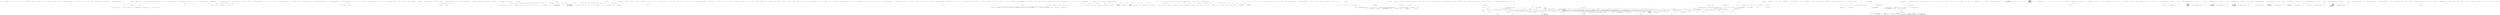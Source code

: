 digraph  {
n7 [label="CommonMark.Syntax.Block", span=""];
n0 [cluster="CommonMark.Syntax.Block.Block(CommonMark.Syntax.BlockTag, int, int)", label="Entry CommonMark.Syntax.Block.Block(CommonMark.Syntax.BlockTag, int, int)", span="9-9"];
n1 [cluster="CommonMark.Syntax.Block.Block(CommonMark.Syntax.BlockTag, int, int)", label="this.Tag = tag", span="11-11"];
n2 [cluster="CommonMark.Syntax.Block.Block(CommonMark.Syntax.BlockTag, int, int)", label="this.StartLine = startLine", span="12-12"];
n3 [cluster="CommonMark.Syntax.Block.Block(CommonMark.Syntax.BlockTag, int, int)", label="this.EndLine = startLine", span="13-13"];
n4 [cluster="CommonMark.Syntax.Block.Block(CommonMark.Syntax.BlockTag, int, int)", label="this.StartColumn = startColumn", span="14-14"];
n5 [cluster="CommonMark.Syntax.Block.Block(CommonMark.Syntax.BlockTag, int, int)", label="this.IsOpen = true", span="15-15"];
n6 [cluster="CommonMark.Syntax.Block.Block(CommonMark.Syntax.BlockTag, int, int)", label="Exit CommonMark.Syntax.Block.Block(CommonMark.Syntax.BlockTag, int, int)", span="9-9"];
m1_31 [cluster="CommonMark.BString.bmidstr(string, int, int)", file="BString.cs", label="Entry CommonMark.BString.bmidstr(string, int, int)", span="74-74"];
m1_35 [cluster="CommonMark.BString.bmidstr(string, int, int)", file="BString.cs", label="Exit CommonMark.BString.bmidstr(string, int, int)", span="74-74"];
m1_5 [cluster="CommonMark.BString.binchr(string, int, string)", file="BString.cs", label="Entry CommonMark.BString.binchr(string, int, string)", span="29-29"];
m1_7 [cluster="CommonMark.BString.binchr(string, int, string)", file="BString.cs", label="Exit CommonMark.BString.binchr(string, int, string)", span="29-29"];
m1_9 [cluster="string.IndexOfAny(char[], int)", file="BString.cs", label="Entry string.IndexOfAny(char[], int)", span="0-0"];
m1_10 [cluster="CommonMark.BString.bninchrr(string, int, string)", file="BString.cs", label="Entry CommonMark.BString.bninchrr(string, int, string)", span="40-40"];
m1_30 [cluster="CommonMark.BString.bninchrr(string, int, string)", file="BString.cs", label="Exit CommonMark.BString.bninchrr(string, int, string)", span="40-40"];
m1_0 [cluster="CommonMark.BString.bchar(string, int)", file="BString.cs", label="Entry CommonMark.BString.bchar(string, int)", span="16-16"];
m1_1 [cluster="CommonMark.BString.bchar(string, int)", file="BString.cs", label="data.Length <= pos", span="18-18"];
m1_3 [cluster="CommonMark.BString.bchar(string, int)", file="BString.cs", label="return data[pos];", span="20-20"];
m1_2 [cluster="CommonMark.BString.bchar(string, int)", file="BString.cs", label="return null;", span="19-19"];
m1_4 [cluster="CommonMark.BString.bchar(string, int)", file="BString.cs", label="Exit CommonMark.BString.bchar(string, int)", span="16-16"];
m1_37 [cluster="string.Substring(int, int)", file="BString.cs", label="Entry string.Substring(int, int)", span="0-0"];
m1_36 [cluster="string.Substring(int)", file="BString.cs", label="Entry string.Substring(int)", span="0-0"];
m1_8 [cluster="string.ToCharArray()", file="BString.cs", label="Entry string.ToCharArray()", span="0-0"];
m2_38 [cluster="int.ToString(System.IFormatProvider)", file="CommonMarkConverter.cs", label="Entry int.ToString(System.IFormatProvider)", span="0-0"];
m2_31 [cluster="System.ArgumentNullException.ArgumentNullException(string)", file="CommonMarkConverter.cs", label="Entry System.ArgumentNullException.ArgumentNullException(string)", span="0-0"];
m2_53 [cluster="CommonMark.CommonMarkException.CommonMarkException(string, System.Exception)", file="CommonMarkConverter.cs", label="Entry CommonMark.CommonMarkException.CommonMarkException(string, System.Exception)", span="31-31"];
m2_0 [cluster="CommonMark.CommonMarkConverter.ProcessStage1(System.IO.TextReader, CommonMark.CommonMarkSettings)", file="CommonMarkConverter.cs", label="Entry CommonMark.CommonMarkConverter.ProcessStage1(System.IO.TextReader, CommonMark.CommonMarkSettings)", span="37-37"];
m2_5 [cluster="CommonMark.CommonMarkConverter.ProcessStage1(System.IO.TextReader, CommonMark.CommonMarkSettings)", color=green, community=0, file="CommonMarkConverter.cs", label="var reader = new Parser.TabTextReader(source)", prediction=0, span="47-47"];
m2_4 [cluster="CommonMark.CommonMarkConverter.ProcessStage1(System.IO.TextReader, CommonMark.CommonMarkSettings)", file="CommonMarkConverter.cs", label="int linenum = 1", span="44-44"];
m2_6 [cluster="CommonMark.CommonMarkConverter.ProcessStage1(System.IO.TextReader, CommonMark.CommonMarkSettings)", color=green, community=0, file="CommonMarkConverter.cs", label="!reader.EndOfStream()", prediction=1, span="48-48"];
m2_7 [cluster="CommonMark.CommonMarkConverter.ProcessStage1(System.IO.TextReader, CommonMark.CommonMarkSettings)", color=green, community=0, file="CommonMarkConverter.cs", label="BlockMethods.incorporate_line(reader.ReadLine(), linenum, ref cur)", prediction=0, span="50-50"];
m2_3 [cluster="CommonMark.CommonMarkConverter.ProcessStage1(System.IO.TextReader, CommonMark.CommonMarkSettings)", file="CommonMarkConverter.cs", label="var cur = BlockMethods.make_document()", span="42-42"];
m2_17 [cluster="CommonMark.CommonMarkConverter.ProcessStage1(System.IO.TextReader, CommonMark.CommonMarkSettings)", file="CommonMarkConverter.cs", label="cur = cur.Parent", span="72-72"];
m2_8 [cluster="CommonMark.CommonMarkConverter.ProcessStage1(System.IO.TextReader, CommonMark.CommonMarkSettings)", file="CommonMarkConverter.cs", label="linenum++", span="51-51"];
m2_14 [cluster="CommonMark.CommonMarkConverter.ProcessStage1(System.IO.TextReader, CommonMark.CommonMarkSettings)", color=green, community=0, file="CommonMarkConverter.cs", label="throw new CommonMarkException(''An error occurred while parsing line '' + linenum.ToString(CultureInfo.InvariantCulture), cur, ex);", prediction=0, span="64-64"];
m2_15 [cluster="CommonMark.CommonMarkConverter.ProcessStage1(System.IO.TextReader, CommonMark.CommonMarkSettings)", file="CommonMarkConverter.cs", label="cur != cur.Top", span="69-69"];
m2_16 [cluster="CommonMark.CommonMarkConverter.ProcessStage1(System.IO.TextReader, CommonMark.CommonMarkSettings)", file="CommonMarkConverter.cs", label="BlockMethods.finalize(cur, linenum)", span="71-71"];
m2_21 [cluster="CommonMark.CommonMarkConverter.ProcessStage1(System.IO.TextReader, CommonMark.CommonMarkSettings)", color=green, community=0, file="CommonMarkConverter.cs", label="throw new CommonMarkException(''An error occurred while finalizing open containers.'', cur, ex);", prediction=0, span="81-81"];
m2_22 [cluster="CommonMark.CommonMarkConverter.ProcessStage1(System.IO.TextReader, CommonMark.CommonMarkSettings)", file="CommonMarkConverter.cs", label="cur != cur.Top", span="84-84"];
m2_23 [cluster="CommonMark.CommonMarkConverter.ProcessStage1(System.IO.TextReader, CommonMark.CommonMarkSettings)", file="CommonMarkConverter.cs", label="throw new CommonMarkException(''Unable to finalize open containers.'', cur);", span="85-85"];
m2_24 [cluster="CommonMark.CommonMarkConverter.ProcessStage1(System.IO.TextReader, CommonMark.CommonMarkSettings)", file="CommonMarkConverter.cs", label="BlockMethods.finalize(cur, linenum)", span="89-89"];
m2_28 [cluster="CommonMark.CommonMarkConverter.ProcessStage1(System.IO.TextReader, CommonMark.CommonMarkSettings)", file="CommonMarkConverter.cs", label="throw new CommonMarkException(''Unable to finalize document element.'', cur, ex);", span="97-97"];
m2_29 [cluster="CommonMark.CommonMarkConverter.ProcessStage1(System.IO.TextReader, CommonMark.CommonMarkSettings)", file="CommonMarkConverter.cs", label="return cur;", span="100-100"];
m2_13 [cluster="CommonMark.CommonMarkConverter.ProcessStage1(System.IO.TextReader, CommonMark.CommonMarkSettings)", file="CommonMarkConverter.cs", label=Exception, span="62-62"];
m2_20 [cluster="CommonMark.CommonMarkConverter.ProcessStage1(System.IO.TextReader, CommonMark.CommonMarkSettings)", file="CommonMarkConverter.cs", label=Exception, span="79-79"];
m2_9 [cluster="CommonMark.CommonMarkConverter.ProcessStage1(System.IO.TextReader, CommonMark.CommonMarkSettings)", file="CommonMarkConverter.cs", label=IOException, span="54-54"];
m2_11 [cluster="CommonMark.CommonMarkConverter.ProcessStage1(System.IO.TextReader, CommonMark.CommonMarkSettings)", file="CommonMarkConverter.cs", label=CommonMarkException, span="58-58"];
m2_1 [cluster="CommonMark.CommonMarkConverter.ProcessStage1(System.IO.TextReader, CommonMark.CommonMarkSettings)", file="CommonMarkConverter.cs", label="source == null", span="39-39"];
m2_18 [cluster="CommonMark.CommonMarkConverter.ProcessStage1(System.IO.TextReader, CommonMark.CommonMarkSettings)", file="CommonMarkConverter.cs", label=CommonMarkException, span="75-75"];
m2_25 [cluster="CommonMark.CommonMarkConverter.ProcessStage1(System.IO.TextReader, CommonMark.CommonMarkSettings)", file="CommonMarkConverter.cs", label=CommonMarkException, span="91-91"];
m2_27 [cluster="CommonMark.CommonMarkConverter.ProcessStage1(System.IO.TextReader, CommonMark.CommonMarkSettings)", file="CommonMarkConverter.cs", label=Exception, span="95-95"];
m2_2 [cluster="CommonMark.CommonMarkConverter.ProcessStage1(System.IO.TextReader, CommonMark.CommonMarkSettings)", file="CommonMarkConverter.cs", label="throw new ArgumentNullException(''source'');", span="40-40"];
m2_10 [cluster="CommonMark.CommonMarkConverter.ProcessStage1(System.IO.TextReader, CommonMark.CommonMarkSettings)", file="CommonMarkConverter.cs", label="throw;", span="56-56"];
m2_12 [cluster="CommonMark.CommonMarkConverter.ProcessStage1(System.IO.TextReader, CommonMark.CommonMarkSettings)", file="CommonMarkConverter.cs", label="throw;", span="60-60"];
m2_19 [cluster="CommonMark.CommonMarkConverter.ProcessStage1(System.IO.TextReader, CommonMark.CommonMarkSettings)", file="CommonMarkConverter.cs", label="throw;", span="77-77"];
m2_26 [cluster="CommonMark.CommonMarkConverter.ProcessStage1(System.IO.TextReader, CommonMark.CommonMarkSettings)", file="CommonMarkConverter.cs", label="throw;", span="93-93"];
m2_30 [cluster="CommonMark.CommonMarkConverter.ProcessStage1(System.IO.TextReader, CommonMark.CommonMarkSettings)", file="CommonMarkConverter.cs", label="Exit CommonMark.CommonMarkConverter.ProcessStage1(System.IO.TextReader, CommonMark.CommonMarkSettings)", span="37-37"];
m2_82 [cluster="CommonMark.CommonMarkConverter.Convert(string, CommonMark.CommonMarkSettings)", file="CommonMarkConverter.cs", label="Entry CommonMark.CommonMarkConverter.Convert(string, CommonMark.CommonMarkSettings)", span="208-208"];
m2_86 [cluster="CommonMark.CommonMarkConverter.Convert(string, CommonMark.CommonMarkSettings)", color=green, community=0, file="CommonMarkConverter.cs", label="var writer = new System.IO.StringWriter()", prediction=5, span="214-214"];
m2_85 [cluster="CommonMark.CommonMarkConverter.Convert(string, CommonMark.CommonMarkSettings)", file="CommonMarkConverter.cs", label="var reader = new System.IO.StringReader(source)", span="213-213"];
m2_87 [cluster="CommonMark.CommonMarkConverter.Convert(string, CommonMark.CommonMarkSettings)", file="CommonMarkConverter.cs", label="Convert(reader, writer, settings)", span="216-216"];
m2_88 [cluster="CommonMark.CommonMarkConverter.Convert(string, CommonMark.CommonMarkSettings)", file="CommonMarkConverter.cs", label="return writer.ToString();", span="218-218"];
m2_83 [cluster="CommonMark.CommonMarkConverter.Convert(string, CommonMark.CommonMarkSettings)", file="CommonMarkConverter.cs", label="source == null", span="210-210"];
m2_84 [cluster="CommonMark.CommonMarkConverter.Convert(string, CommonMark.CommonMarkSettings)", file="CommonMarkConverter.cs", label="return null;", span="211-211"];
m2_89 [cluster="CommonMark.CommonMarkConverter.Convert(string, CommonMark.CommonMarkSettings)", file="CommonMarkConverter.cs", label="Exit CommonMark.CommonMarkConverter.Convert(string, CommonMark.CommonMarkSettings)", span="208-208"];
m2_39 [cluster="CommonMark.Parser.BlockMethods.finalize(CommonMark.Syntax.Block, int)", file="CommonMarkConverter.cs", label="Entry CommonMark.Parser.BlockMethods.finalize(CommonMark.Syntax.Block, int)", span="99-99"];
m2_54 [cluster="CommonMark.CommonMarkConverter.ProcessStage3(CommonMark.Syntax.Block, System.IO.TextWriter, CommonMark.CommonMarkSettings)", file="CommonMarkConverter.cs", label="Entry CommonMark.CommonMarkConverter.ProcessStage3(CommonMark.Syntax.Block, System.IO.TextWriter, CommonMark.CommonMarkSettings)", span="143-143"];
m2_71 [cluster="CommonMark.CommonMarkConverter.ProcessStage3(CommonMark.Syntax.Block, System.IO.TextWriter, CommonMark.CommonMarkSettings)", color=green, community=0, file="CommonMarkConverter.cs", label="throw new CommonMarkException(''An error occurred during formatting of the document.'', ex);", prediction=6, span="178-178"];
m2_70 [cluster="CommonMark.CommonMarkConverter.ProcessStage3(CommonMark.Syntax.Block, System.IO.TextWriter, CommonMark.CommonMarkSettings)", file="CommonMarkConverter.cs", label=Exception, span="176-176"];
m2_64 [cluster="CommonMark.CommonMarkConverter.ProcessStage3(CommonMark.Syntax.Block, System.IO.TextWriter, CommonMark.CommonMarkSettings)", file="CommonMarkConverter.cs", label="Printer.print_blocks(target, document, 0)", span="161-161"];
m2_65 [cluster="CommonMark.CommonMarkConverter.ProcessStage3(CommonMark.Syntax.Block, System.IO.TextWriter, CommonMark.CommonMarkSettings)", file="CommonMarkConverter.cs", label="HtmlPrinter.BlocksToHtml(target, document, false)", span="165-165"];
m2_56 [cluster="CommonMark.CommonMarkConverter.ProcessStage3(CommonMark.Syntax.Block, System.IO.TextWriter, CommonMark.CommonMarkSettings)", file="CommonMarkConverter.cs", label="throw new ArgumentNullException(''document'');", span="146-146"];
m2_58 [cluster="CommonMark.CommonMarkConverter.ProcessStage3(CommonMark.Syntax.Block, System.IO.TextWriter, CommonMark.CommonMarkSettings)", file="CommonMarkConverter.cs", label="throw new ArgumentNullException(''target'');", span="149-149"];
m2_60 [cluster="CommonMark.CommonMarkConverter.ProcessStage3(CommonMark.Syntax.Block, System.IO.TextWriter, CommonMark.CommonMarkSettings)", file="CommonMarkConverter.cs", label="throw new ArgumentException(''The block element passed to this method must represent a top level document.'', ''document'');", span="152-152"];
m2_67 [cluster="CommonMark.CommonMarkConverter.ProcessStage3(CommonMark.Syntax.Block, System.IO.TextWriter, CommonMark.CommonMarkSettings)", file="CommonMarkConverter.cs", label="throw;", span="170-170"];
m2_69 [cluster="CommonMark.CommonMarkConverter.ProcessStage3(CommonMark.Syntax.Block, System.IO.TextWriter, CommonMark.CommonMarkSettings)", file="CommonMarkConverter.cs", label="throw;", span="174-174"];
m2_63 [cluster="CommonMark.CommonMarkConverter.ProcessStage3(CommonMark.Syntax.Block, System.IO.TextWriter, CommonMark.CommonMarkSettings)", file="CommonMarkConverter.cs", label="settings.OutputFormat == OutputFormat.SyntaxTree", span="159-159"];
m2_66 [cluster="CommonMark.CommonMarkConverter.ProcessStage3(CommonMark.Syntax.Block, System.IO.TextWriter, CommonMark.CommonMarkSettings)", file="CommonMarkConverter.cs", label=CommonMarkException, span="168-168"];
m2_68 [cluster="CommonMark.CommonMarkConverter.ProcessStage3(CommonMark.Syntax.Block, System.IO.TextWriter, CommonMark.CommonMarkSettings)", file="CommonMarkConverter.cs", label=IOException, span="172-172"];
m2_55 [cluster="CommonMark.CommonMarkConverter.ProcessStage3(CommonMark.Syntax.Block, System.IO.TextWriter, CommonMark.CommonMarkSettings)", file="CommonMarkConverter.cs", label="document == null", span="145-145"];
m2_57 [cluster="CommonMark.CommonMarkConverter.ProcessStage3(CommonMark.Syntax.Block, System.IO.TextWriter, CommonMark.CommonMarkSettings)", file="CommonMarkConverter.cs", label="target == null", span="148-148"];
m2_59 [cluster="CommonMark.CommonMarkConverter.ProcessStage3(CommonMark.Syntax.Block, System.IO.TextWriter, CommonMark.CommonMarkSettings)", file="CommonMarkConverter.cs", label="document.Tag != Syntax.BlockTag.Document", span="151-151"];
m2_61 [cluster="CommonMark.CommonMarkConverter.ProcessStage3(CommonMark.Syntax.Block, System.IO.TextWriter, CommonMark.CommonMarkSettings)", file="CommonMarkConverter.cs", label="settings == null", span="154-154"];
m2_62 [cluster="CommonMark.CommonMarkConverter.ProcessStage3(CommonMark.Syntax.Block, System.IO.TextWriter, CommonMark.CommonMarkSettings)", file="CommonMarkConverter.cs", label="settings = CommonMarkSettings.Default", span="155-155"];
m2_72 [cluster="CommonMark.CommonMarkConverter.ProcessStage3(CommonMark.Syntax.Block, System.IO.TextWriter, CommonMark.CommonMarkSettings)", file="CommonMarkConverter.cs", label="Exit CommonMark.CommonMarkConverter.ProcessStage3(CommonMark.Syntax.Block, System.IO.TextWriter, CommonMark.CommonMarkSettings)", span="143-143"];
m2_36 [cluster="CommonMark.Parser.BlockMethods.incorporate_line(string, int, ref CommonMark.Syntax.Block)", file="CommonMarkConverter.cs", label="Entry CommonMark.Parser.BlockMethods.incorporate_line(string, int, ref CommonMark.Syntax.Block)", span="338-338"];
m2_74 [cluster="CommonMark.Formatter.HtmlPrinter.BlocksToHtml(System.IO.TextWriter, CommonMark.Syntax.Block, bool)", file="CommonMarkConverter.cs", label="Entry CommonMark.Formatter.HtmlPrinter.BlocksToHtml(System.IO.TextWriter, CommonMark.Syntax.Block, bool)", span="122-122"];
m2_52 [cluster="CommonMark.Parser.BlockMethods.process_inlines(CommonMark.Syntax.Block, System.Collections.Generic.Dictionary<string, CommonMark.Syntax.Reference>)", file="CommonMarkConverter.cs", label="Entry CommonMark.Parser.BlockMethods.process_inlines(CommonMark.Syntax.Block, System.Collections.Generic.Dictionary<string, CommonMark.Syntax.Reference>)", span="223-223"];
m2_37 [cluster="CommonMark.CommonMarkException.CommonMarkException(string, CommonMark.Syntax.Block, System.Exception)", file="CommonMarkConverter.cs", label="Entry CommonMark.CommonMarkException.CommonMarkException(string, CommonMark.Syntax.Block, System.Exception)", span="38-38"];
m2_40 [cluster="CommonMark.CommonMarkConverter.ProcessStage2(CommonMark.Syntax.Block, CommonMark.CommonMarkSettings)", file="CommonMarkConverter.cs", label="Entry CommonMark.CommonMarkConverter.ProcessStage2(CommonMark.Syntax.Block, CommonMark.CommonMarkSettings)", span="111-111"];
m2_49 [cluster="CommonMark.CommonMarkConverter.ProcessStage2(CommonMark.Syntax.Block, CommonMark.CommonMarkSettings)", color=green, community=0, file="CommonMarkConverter.cs", label="throw new CommonMarkException(''An error occured during inline parsing.'', ex);", prediction=7, span="129-129"];
m2_48 [cluster="CommonMark.CommonMarkConverter.ProcessStage2(CommonMark.Syntax.Block, CommonMark.CommonMarkSettings)", file="CommonMarkConverter.cs", label=Exception, span="127-127"];
m2_45 [cluster="CommonMark.CommonMarkConverter.ProcessStage2(CommonMark.Syntax.Block, CommonMark.CommonMarkSettings)", file="CommonMarkConverter.cs", label="BlockMethods.process_inlines(document, document.Attributes.ReferenceMap)", span="121-121"];
m2_42 [cluster="CommonMark.CommonMarkConverter.ProcessStage2(CommonMark.Syntax.Block, CommonMark.CommonMarkSettings)", file="CommonMarkConverter.cs", label="throw new ArgumentNullException(''document'');", span="114-114"];
m2_44 [cluster="CommonMark.CommonMarkConverter.ProcessStage2(CommonMark.Syntax.Block, CommonMark.CommonMarkSettings)", file="CommonMarkConverter.cs", label="throw new ArgumentException(''The block element passed to this method must represent a top level document.'', ''document'');", span="117-117"];
m2_47 [cluster="CommonMark.CommonMarkConverter.ProcessStage2(CommonMark.Syntax.Block, CommonMark.CommonMarkSettings)", file="CommonMarkConverter.cs", label="throw;", span="125-125"];
m2_43 [cluster="CommonMark.CommonMarkConverter.ProcessStage2(CommonMark.Syntax.Block, CommonMark.CommonMarkSettings)", file="CommonMarkConverter.cs", label="document.Tag != Syntax.BlockTag.Document", span="116-116"];
m2_46 [cluster="CommonMark.CommonMarkConverter.ProcessStage2(CommonMark.Syntax.Block, CommonMark.CommonMarkSettings)", file="CommonMarkConverter.cs", label=CommonMarkException, span="123-123"];
m2_41 [cluster="CommonMark.CommonMarkConverter.ProcessStage2(CommonMark.Syntax.Block, CommonMark.CommonMarkSettings)", file="CommonMarkConverter.cs", label="document == null", span="113-113"];
m2_50 [cluster="CommonMark.CommonMarkConverter.ProcessStage2(CommonMark.Syntax.Block, CommonMark.CommonMarkSettings)", file="CommonMarkConverter.cs", label="Exit CommonMark.CommonMarkConverter.ProcessStage2(CommonMark.Syntax.Block, CommonMark.CommonMarkSettings)", span="111-111"];
m2_92 [cluster="System.IO.StringWriter.ToString()", file="CommonMarkConverter.cs", label="Entry System.IO.StringWriter.ToString()", span="0-0"];
m2_90 [cluster="System.IO.StringReader.StringReader(string)", file="CommonMarkConverter.cs", label="Entry System.IO.StringReader.StringReader(string)", span="0-0"];
m2_91 [cluster="System.IO.StringWriter.StringWriter()", file="CommonMarkConverter.cs", label="Entry System.IO.StringWriter.StringWriter()", span="0-0"];
m2_35 [cluster="CommonMark.Parser.TabTextReader.ReadLine()", file="CommonMarkConverter.cs", label="Entry CommonMark.Parser.TabTextReader.ReadLine()", span="30-30"];
m2_51 [cluster="System.ArgumentException.ArgumentException(string, string)", file="CommonMarkConverter.cs", label="Entry System.ArgumentException.ArgumentException(string, string)", span="0-0"];
m2_73 [cluster="CommonMark.Formatter.Printer.print_blocks(System.IO.TextWriter, CommonMark.Syntax.Block, int)", file="CommonMarkConverter.cs", label="Entry CommonMark.Formatter.Printer.print_blocks(System.IO.TextWriter, CommonMark.Syntax.Block, int)", span="42-42"];
m2_75 [cluster="CommonMark.CommonMarkConverter.Convert(System.IO.TextReader, System.IO.TextWriter, CommonMark.CommonMarkSettings)", file="CommonMarkConverter.cs", label="Entry CommonMark.CommonMarkConverter.Convert(System.IO.TextReader, System.IO.TextWriter, CommonMark.CommonMarkSettings)", span="191-191"];
m2_78 [cluster="CommonMark.CommonMarkConverter.Convert(System.IO.TextReader, System.IO.TextWriter, CommonMark.CommonMarkSettings)", file="CommonMarkConverter.cs", label="var document = ProcessStage1(source, settings)", span="196-196"];
m2_76 [cluster="CommonMark.CommonMarkConverter.Convert(System.IO.TextReader, System.IO.TextWriter, CommonMark.CommonMarkSettings)", file="CommonMarkConverter.cs", label="settings == null", span="193-193"];
m2_79 [cluster="CommonMark.CommonMarkConverter.Convert(System.IO.TextReader, System.IO.TextWriter, CommonMark.CommonMarkSettings)", file="CommonMarkConverter.cs", label="ProcessStage2(document, settings)", span="197-197"];
m2_80 [cluster="CommonMark.CommonMarkConverter.Convert(System.IO.TextReader, System.IO.TextWriter, CommonMark.CommonMarkSettings)", file="CommonMarkConverter.cs", label="ProcessStage3(document, target, settings)", span="198-198"];
m2_77 [cluster="CommonMark.CommonMarkConverter.Convert(System.IO.TextReader, System.IO.TextWriter, CommonMark.CommonMarkSettings)", file="CommonMarkConverter.cs", label="settings = CommonMarkSettings.Default", span="194-194"];
m2_81 [cluster="CommonMark.CommonMarkConverter.Convert(System.IO.TextReader, System.IO.TextWriter, CommonMark.CommonMarkSettings)", file="CommonMarkConverter.cs", label="Exit CommonMark.CommonMarkConverter.Convert(System.IO.TextReader, System.IO.TextWriter, CommonMark.CommonMarkSettings)", span="191-191"];
m2_32 [cluster="CommonMark.Parser.BlockMethods.make_document()", file="CommonMarkConverter.cs", label="Entry CommonMark.Parser.BlockMethods.make_document()", span="12-12"];
m2_34 [cluster="CommonMark.Parser.TabTextReader.EndOfStream()", file="CommonMarkConverter.cs", label="Entry CommonMark.Parser.TabTextReader.EndOfStream()", span="101-101"];
m2_33 [cluster="CommonMark.Parser.TabTextReader.TabTextReader(System.IO.TextReader)", file="CommonMarkConverter.cs", label="Entry CommonMark.Parser.TabTextReader.TabTextReader(System.IO.TextReader)", span="16-16"];
m3_151 [cluster="CommonMark.Syntax.StringContent.RetrieveParts()", file="HtmlPrinter.cs", label="Entry CommonMark.Syntax.StringContent.RetrieveParts()", span="290-290"];
m3_152 [cluster="CommonMark.Syntax.StringContent.RetrieveParts()", file="HtmlPrinter.cs", label="return new ArraySegment<StringPart>(this._parts, 0, this._partCounter);", span="292-292"];
m3_153 [cluster="CommonMark.Syntax.StringContent.RetrieveParts()", file="HtmlPrinter.cs", label="Exit CommonMark.Syntax.StringContent.RetrieveParts()", span="290-290"];
m3_17 [cluster="CommonMark.Syntax.StringPart.StringPart()", file="HtmlPrinter.cs", label="Entry CommonMark.Syntax.StringPart.StringPart()", span="9-9"];
m3_45 [cluster="System.IO.TextWriter.Write(char[], int, int)", file="HtmlPrinter.cs", label="Entry System.IO.TextWriter.Write(char[], int, int)", span="0-0"];
m3_125 [cluster="CommonMark.Syntax.StringContent.RemoveTrailingBlankLines()", file="HtmlPrinter.cs", label="Entry CommonMark.Syntax.StringContent.RemoveTrailingBlankLines()", span="247-247"];
m3_142 [cluster="CommonMark.Syntax.StringContent.RemoveTrailingBlankLines()", color=green, community=0, file="HtmlPrinter.cs", label="lastNewLinePos == -1", prediction=8, span="271-271"];
m3_127 [cluster="CommonMark.Syntax.StringContent.RemoveTrailingBlankLines()", file="HtmlPrinter.cs", label="int lastNewLinePos = -1", span="250-250"];
m3_141 [cluster="CommonMark.Syntax.StringContent.RemoveTrailingBlankLines()", file="HtmlPrinter.cs", label="c != ' '", span="269-269"];
m3_143 [cluster="CommonMark.Syntax.StringContent.RemoveTrailingBlankLines()", color=green, community=0, file="HtmlPrinter.cs", label="return;", prediction=9, span="272-272"];
m3_144 [cluster="CommonMark.Syntax.StringContent.RemoveTrailingBlankLines()", color=green, community=0, file="HtmlPrinter.cs", label="this._partCounter = lastNewLineIndex + 1", prediction=10, span="278-278"];
m3_145 [cluster="CommonMark.Syntax.StringContent.RemoveTrailingBlankLines()", color=green, community=0, file="HtmlPrinter.cs", label="this._parts[lastNewLineIndex].Length = lastNewLinePos - this._parts[lastNewLineIndex].StartIndex + 1", prediction=11, span="279-279"];
m3_128 [cluster="CommonMark.Syntax.StringContent.RemoveTrailingBlankLines()", file="HtmlPrinter.cs", label="int lastNewLineIndex = -1", span="251-251"];
m3_146 [cluster="CommonMark.Syntax.StringContent.RemoveTrailingBlankLines()", file="HtmlPrinter.cs", label="this.RecalculateLength()", span="281-281"];
m3_136 [cluster="CommonMark.Syntax.StringContent.RemoveTrailingBlankLines()", color=green, community=0, file="HtmlPrinter.cs", label="pos >= si", prediction=12, span="260-260"];
m3_134 [cluster="CommonMark.Syntax.StringContent.RemoveTrailingBlankLines()", file="HtmlPrinter.cs", label="si = this._parts[i].StartIndex", span="257-257"];
m3_135 [cluster="CommonMark.Syntax.StringContent.RemoveTrailingBlankLines()", file="HtmlPrinter.cs", label="pos = si + this._parts[i].Length - 1", span="258-258"];
m3_148 [cluster="CommonMark.Syntax.StringContent.RemoveTrailingBlankLines()", file="HtmlPrinter.cs", label="pos--", span="285-285"];
m3_137 [cluster="CommonMark.Syntax.StringContent.RemoveTrailingBlankLines()", file="HtmlPrinter.cs", label="c = source[pos]", span="262-262"];
m3_149 [cluster="CommonMark.Syntax.StringContent.RemoveTrailingBlankLines()", file="HtmlPrinter.cs", label="i--", span="254-254"];
m3_131 [cluster="CommonMark.Syntax.StringContent.RemoveTrailingBlankLines()", file="HtmlPrinter.cs", label="var i = this._partCounter - 1", span="254-254"];
m3_133 [cluster="CommonMark.Syntax.StringContent.RemoveTrailingBlankLines()", file="HtmlPrinter.cs", label="source = this._parts[i].Source", span="256-256"];
m3_126 [cluster="CommonMark.Syntax.StringContent.RemoveTrailingBlankLines()", file="HtmlPrinter.cs", label="int pos, si", span="249-249"];
m3_138 [cluster="CommonMark.Syntax.StringContent.RemoveTrailingBlankLines()", file="HtmlPrinter.cs", label="c == '\n'", span="264-264"];
m3_129 [cluster="CommonMark.Syntax.StringContent.RemoveTrailingBlankLines()", file="HtmlPrinter.cs", label="char c", span="252-252"];
m3_147 [cluster="CommonMark.Syntax.StringContent.RemoveTrailingBlankLines()", file="HtmlPrinter.cs", label="return;", span="282-282"];
m3_139 [cluster="CommonMark.Syntax.StringContent.RemoveTrailingBlankLines()", file="HtmlPrinter.cs", label="lastNewLinePos = pos", span="266-266"];
m3_140 [cluster="CommonMark.Syntax.StringContent.RemoveTrailingBlankLines()", file="HtmlPrinter.cs", label="lastNewLineIndex = i", span="267-267"];
m3_132 [cluster="CommonMark.Syntax.StringContent.RemoveTrailingBlankLines()", file="HtmlPrinter.cs", label="i >= 0", span="254-254"];
m3_130 [cluster="CommonMark.Syntax.StringContent.RemoveTrailingBlankLines()", file="HtmlPrinter.cs", label="string source", span="253-253"];
m3_150 [cluster="CommonMark.Syntax.StringContent.RemoveTrailingBlankLines()", file="HtmlPrinter.cs", label="Exit CommonMark.Syntax.StringContent.RemoveTrailingBlankLines()", span="247-247"];
m3_70 [cluster="CommonMark.Syntax.StringContent.IndexOf(char)", file="HtmlPrinter.cs", label="Entry CommonMark.Syntax.StringContent.IndexOf(char)", span="147-147"];
m3_74 [cluster="CommonMark.Syntax.StringContent.IndexOf(char)", file="HtmlPrinter.cs", label="i < this._partCounter", span="151-151"];
m3_75 [cluster="CommonMark.Syntax.StringContent.IndexOf(char)", file="HtmlPrinter.cs", label="res = this._parts[i].Source.IndexOf(c, this._parts[i].StartIndex, this._parts[i].Length)", span="153-153"];
m3_77 [cluster="CommonMark.Syntax.StringContent.IndexOf(char)", file="HtmlPrinter.cs", label="res = res - this._parts[i].StartIndex + index", span="156-156"];
m3_78 [cluster="CommonMark.Syntax.StringContent.IndexOf(char)", file="HtmlPrinter.cs", label="index += this._parts[i].Length", span="160-160"];
m3_71 [cluster="CommonMark.Syntax.StringContent.IndexOf(char)", file="HtmlPrinter.cs", label="int res = -1", span="149-149"];
m3_73 [cluster="CommonMark.Syntax.StringContent.IndexOf(char)", file="HtmlPrinter.cs", label="var i = 0", span="151-151"];
m3_79 [cluster="CommonMark.Syntax.StringContent.IndexOf(char)", file="HtmlPrinter.cs", label="i++", span="151-151"];
m3_80 [cluster="CommonMark.Syntax.StringContent.IndexOf(char)", file="HtmlPrinter.cs", label="return res;", span="163-163"];
m3_76 [cluster="CommonMark.Syntax.StringContent.IndexOf(char)", file="HtmlPrinter.cs", label="res != -1", span="154-154"];
m3_72 [cluster="CommonMark.Syntax.StringContent.IndexOf(char)", file="HtmlPrinter.cs", label="var index = 0", span="150-150"];
m3_81 [cluster="CommonMark.Syntax.StringContent.IndexOf(char)", file="HtmlPrinter.cs", label="Exit CommonMark.Syntax.StringContent.IndexOf(char)", span="147-147"];
m3_36 [cluster="System.Text.StringBuilder.Append(string, int, int)", file="HtmlPrinter.cs", label="Entry System.Text.StringBuilder.Append(string, int, int)", span="0-0"];
m3_7 [cluster="CommonMark.Syntax.StringContent.Append(string, int, int)", file="HtmlPrinter.cs", label="Entry CommonMark.Syntax.StringContent.Append(string, int, int)", span="38-38"];
m3_8 [cluster="CommonMark.Syntax.StringContent.Append(string, int, int)", color=green, community=0, file="HtmlPrinter.cs", label="startIndex > source.Length || length < 1", prediction=13, span="40-40"];
m3_9 [cluster="CommonMark.Syntax.StringContent.Append(string, int, int)", color=green, community=0, file="HtmlPrinter.cs", label="return;", prediction=14, span="41-41"];
m3_10 [cluster="CommonMark.Syntax.StringContent.Append(string, int, int)", color=green, community=0, file="HtmlPrinter.cs", label="this._partCounter == this._partsLength", prediction=15, span="43-43"];
m3_11 [cluster="CommonMark.Syntax.StringContent.Append(string, int, int)", file="HtmlPrinter.cs", label="this._partsLength += 10", span="45-45"];
m3_13 [cluster="CommonMark.Syntax.StringContent.Append(string, int, int)", file="HtmlPrinter.cs", label="this._parts[_partCounter++] = new StringPart() { Source = source, StartIndex = startIndex, Length = length }", span="49-49"];
m3_12 [cluster="CommonMark.Syntax.StringContent.Append(string, int, int)", color=green, community=0, file="HtmlPrinter.cs", label="Array.Resize(ref this._parts, this._partsLength)", prediction=15, span="46-46"];
m3_14 [cluster="CommonMark.Syntax.StringContent.Append(string, int, int)", file="HtmlPrinter.cs", label="this._length += length", span="50-50"];
m3_15 [cluster="CommonMark.Syntax.StringContent.Append(string, int, int)", file="HtmlPrinter.cs", label="Exit CommonMark.Syntax.StringContent.Append(string, int, int)", span="38-38"];
m3_54 [cluster="CommonMark.Syntax.StringContent.TrimStart(int)", file="HtmlPrinter.cs", label="Entry CommonMark.Syntax.StringContent.TrimStart(int)", span="119-119"];
m3_66 [cluster="CommonMark.Syntax.StringContent.TrimStart(int)", file="HtmlPrinter.cs", label="this._parts[i].Length = 0", span="137-137"];
m3_61 [cluster="CommonMark.Syntax.StringContent.TrimStart(int)", file="HtmlPrinter.cs", label="this._parts[i].StartIndex += charactersToRemove", span="129-129"];
m3_55 [cluster="CommonMark.Syntax.StringContent.TrimStart(int)", file="HtmlPrinter.cs", label="this._length -= charactersToRemove", span="121-121"];
m3_56 [cluster="CommonMark.Syntax.StringContent.TrimStart(int)", file="HtmlPrinter.cs", label="this._length < 0", span="122-122"];
m3_57 [cluster="CommonMark.Syntax.StringContent.TrimStart(int)", file="HtmlPrinter.cs", label="this._length = 0", span="123-123"];
m3_59 [cluster="CommonMark.Syntax.StringContent.TrimStart(int)", file="HtmlPrinter.cs", label="charactersToRemove > 0 && i < this._partCounter", span="125-125"];
m3_60 [cluster="CommonMark.Syntax.StringContent.TrimStart(int)", file="HtmlPrinter.cs", label="charactersToRemove < this._parts[i].Length", span="127-127"];
m3_62 [cluster="CommonMark.Syntax.StringContent.TrimStart(int)", file="HtmlPrinter.cs", label="this._parts[i].Length -= charactersToRemove", span="130-130"];
m3_64 [cluster="CommonMark.Syntax.StringContent.TrimStart(int)", file="HtmlPrinter.cs", label="charactersToRemove -= this._parts[i].Length", span="135-135"];
m3_65 [cluster="CommonMark.Syntax.StringContent.TrimStart(int)", file="HtmlPrinter.cs", label="this._parts[i].Source = string.Empty", span="136-136"];
m3_67 [cluster="CommonMark.Syntax.StringContent.TrimStart(int)", file="HtmlPrinter.cs", label="this._parts[i].StartIndex = 0", span="138-138"];
m3_58 [cluster="CommonMark.Syntax.StringContent.TrimStart(int)", file="HtmlPrinter.cs", label="var i = 0", span="125-125"];
m3_68 [cluster="CommonMark.Syntax.StringContent.TrimStart(int)", file="HtmlPrinter.cs", label="i++", span="125-125"];
m3_63 [cluster="CommonMark.Syntax.StringContent.TrimStart(int)", file="HtmlPrinter.cs", label="return;", span="131-131"];
m3_69 [cluster="CommonMark.Syntax.StringContent.TrimStart(int)", file="HtmlPrinter.cs", label="Exit CommonMark.Syntax.StringContent.TrimStart(int)", span="119-119"];
m3_106 [cluster="System.ArgumentOutOfRangeException.ArgumentOutOfRangeException(string, string)", file="HtmlPrinter.cs", label="Entry System.ArgumentOutOfRangeException.ArgumentOutOfRangeException(string, string)", span="0-0"];
m3_37 [cluster="System.Text.StringBuilder.ToString()", file="HtmlPrinter.cs", label="Entry System.Text.StringBuilder.ToString()", span="0-0"];
m3_35 [cluster="System.Text.StringBuilder.StringBuilder(int)", file="HtmlPrinter.cs", label="Entry System.Text.StringBuilder.StringBuilder(int)", span="0-0"];
m3_34 [cluster="string.Substring(int, int)", file="HtmlPrinter.cs", label="Entry string.Substring(int, int)", span="0-0"];
m3_38 [cluster="CommonMark.Syntax.StringContent.WriteTo(System.IO.TextWriter)", file="HtmlPrinter.cs", label="Entry CommonMark.Syntax.StringContent.WriteTo(System.IO.TextWriter)", span="90-90"];
m3_39 [cluster="CommonMark.Syntax.StringContent.WriteTo(System.IO.TextWriter)", color=green, community=0, file="HtmlPrinter.cs", label="var i = 0", prediction=15, span="92-92"];
m3_40 [cluster="CommonMark.Syntax.StringContent.WriteTo(System.IO.TextWriter)", color=green, community=0, file="HtmlPrinter.cs", label="i < this._partCounter", prediction=15, span="92-92"];
m3_41 [cluster="CommonMark.Syntax.StringContent.WriteTo(System.IO.TextWriter)", color=green, community=0, file="HtmlPrinter.cs", label="writer.Write(this._parts[i].Source.ToCharArray(), this._parts[i].StartIndex, this._parts[i].Length)", prediction=15, span="97-97"];
m3_42 [cluster="CommonMark.Syntax.StringContent.WriteTo(System.IO.TextWriter)", color=green, community=0, file="HtmlPrinter.cs", label="i++", prediction=15, span="92-92"];
m3_43 [cluster="CommonMark.Syntax.StringContent.WriteTo(System.IO.TextWriter)", file="HtmlPrinter.cs", label="Exit CommonMark.Syntax.StringContent.WriteTo(System.IO.TextWriter)", span="90-90"];
m3_83 [cluster="CommonMark.Syntax.StringContent.TakeFromStart(int, bool)", file="HtmlPrinter.cs", label="Entry CommonMark.Syntax.StringContent.TakeFromStart(int, bool)", span="172-172"];
m3_102 [cluster="CommonMark.Syntax.StringContent.TakeFromStart(int, bool)", color=green, community=0, file="HtmlPrinter.cs", label="return result;", prediction=21, span="208-208"];
m3_98 [cluster="CommonMark.Syntax.StringContent.TakeFromStart(int, bool)", file="HtmlPrinter.cs", label="result += this._parts[i].Source.Substring(this._parts[i].StartIndex, length)", span="200-200"];
m3_99 [cluster="CommonMark.Syntax.StringContent.TakeFromStart(int, bool)", file="HtmlPrinter.cs", label=trim, span="202-202"];
m3_101 [cluster="CommonMark.Syntax.StringContent.TakeFromStart(int, bool)", file="HtmlPrinter.cs", label="this._parts[i].StartIndex += length", span="205-205"];
m3_85 [cluster="CommonMark.Syntax.StringContent.TakeFromStart(int, bool)", file="HtmlPrinter.cs", label="this._length -= length", span="178-178"];
m3_86 [cluster="CommonMark.Syntax.StringContent.TakeFromStart(int, bool)", file="HtmlPrinter.cs", label="this._length < 0", span="179-179"];
m3_87 [cluster="CommonMark.Syntax.StringContent.TakeFromStart(int, bool)", file="HtmlPrinter.cs", label="this._length = 0", span="180-180"];
m3_90 [cluster="CommonMark.Syntax.StringContent.TakeFromStart(int, bool)", file="HtmlPrinter.cs", label="i < this._partCounter", span="184-184"];
m3_91 [cluster="CommonMark.Syntax.StringContent.TakeFromStart(int, bool)", file="HtmlPrinter.cs", label="length > this._parts[i].Length", span="186-186"];
m3_92 [cluster="CommonMark.Syntax.StringContent.TakeFromStart(int, bool)", file="HtmlPrinter.cs", label="result += this._parts[i].Source.Substring(this._parts[i].StartIndex, this._parts[i].Length)", span="188-188"];
m3_93 [cluster="CommonMark.Syntax.StringContent.TakeFromStart(int, bool)", file="HtmlPrinter.cs", label="length -= this._parts[i].Length", span="189-189"];
m3_95 [cluster="CommonMark.Syntax.StringContent.TakeFromStart(int, bool)", file="HtmlPrinter.cs", label="this._parts[i].Length = 0", span="193-193"];
m3_96 [cluster="CommonMark.Syntax.StringContent.TakeFromStart(int, bool)", file="HtmlPrinter.cs", label="this._parts[i].StartIndex = 0", span="194-194"];
m3_97 [cluster="CommonMark.Syntax.StringContent.TakeFromStart(int, bool)", file="HtmlPrinter.cs", label="this._parts[i].Source = string.Empty", span="195-195"];
m3_100 [cluster="CommonMark.Syntax.StringContent.TakeFromStart(int, bool)", file="HtmlPrinter.cs", label="this._parts[i].Length -= length", span="204-204"];
m3_88 [cluster="CommonMark.Syntax.StringContent.TakeFromStart(int, bool)", file="HtmlPrinter.cs", label="string result = null", span="183-183"];
m3_89 [cluster="CommonMark.Syntax.StringContent.TakeFromStart(int, bool)", file="HtmlPrinter.cs", label="var i = 0", span="184-184"];
m3_104 [cluster="CommonMark.Syntax.StringContent.TakeFromStart(int, bool)", file="HtmlPrinter.cs", label="throw new ArgumentOutOfRangeException(''length'', ''The length of the substring cannot be greater than the length of the string.'');", span="212-212"];
m3_84 [cluster="CommonMark.Syntax.StringContent.TakeFromStart(int, bool)", file="HtmlPrinter.cs", label=trim, span="176-176"];
m3_103 [cluster="CommonMark.Syntax.StringContent.TakeFromStart(int, bool)", file="HtmlPrinter.cs", label="i++", span="184-184"];
m3_94 [cluster="CommonMark.Syntax.StringContent.TakeFromStart(int, bool)", file="HtmlPrinter.cs", label=trim, span="191-191"];
m3_105 [cluster="CommonMark.Syntax.StringContent.TakeFromStart(int, bool)", file="HtmlPrinter.cs", label="Exit CommonMark.Syntax.StringContent.TakeFromStart(int, bool)", span="172-172"];
m3_18 [cluster="CommonMark.Syntax.StringContent.ToString()", file="HtmlPrinter.cs", label="Entry CommonMark.Syntax.StringContent.ToString()", span="56-56"];
m3_19 [cluster="CommonMark.Syntax.StringContent.ToString()", color=green, community=0, file="HtmlPrinter.cs", label="this._partCounter == 0", prediction=15, span="58-58"];
m3_20 [cluster="CommonMark.Syntax.StringContent.ToString()", color=green, community=0, file="HtmlPrinter.cs", label="return string.Empty;", prediction=23, span="59-59"];
m3_21 [cluster="CommonMark.Syntax.StringContent.ToString()", color=green, community=0, file="HtmlPrinter.cs", label="this._partCounter == 1", prediction=15, span="61-61"];
m3_22 [cluster="CommonMark.Syntax.StringContent.ToString()", color=green, community=0, file="HtmlPrinter.cs", label="return this._parts[0].Source.Substring(this._parts[0].StartIndex, this._parts[0].Length);", prediction=15, span="62-62"];
m3_23 [cluster="CommonMark.Syntax.StringContent.ToString()", color=green, community=0, file="HtmlPrinter.cs", label="this._partCounter == 2", prediction=15, span="64-64"];
m3_24 [cluster="CommonMark.Syntax.StringContent.ToString()", color=green, community=0, file="HtmlPrinter.cs", label="return this._parts[0].Source.Substring(this._parts[0].StartIndex, this._parts[0].Length)\r\n                     + this._parts[1].Source.Substring(this._parts[1].StartIndex, this._parts[1].Length);", prediction=15, span="66-67"];
m3_25 [cluster="CommonMark.Syntax.StringContent.ToString()", color=green, community=0, file="HtmlPrinter.cs", label="this._partCounter == 3", prediction=15, span="70-70"];
m3_26 [cluster="CommonMark.Syntax.StringContent.ToString()", color=green, community=0, file="HtmlPrinter.cs", label="return this._parts[0].Source.Substring(this._parts[0].StartIndex, this._parts[0].Length)\r\n                     + this._parts[1].Source.Substring(this._parts[1].StartIndex, this._parts[1].Length)\r\n                     + this._parts[2].Source.Substring(this._parts[2].StartIndex, this._parts[2].Length);", prediction=15, span="72-74"];
m3_27 [cluster="CommonMark.Syntax.StringContent.ToString()", color=green, community=0, file="HtmlPrinter.cs", label="var sb = new StringBuilder(this._length)", prediction=15, span="77-77"];
m3_28 [cluster="CommonMark.Syntax.StringContent.ToString()", color=green, community=0, file="HtmlPrinter.cs", label="var i = 0", prediction=15, span="79-79"];
m3_30 [cluster="CommonMark.Syntax.StringContent.ToString()", color=green, community=0, file="HtmlPrinter.cs", label="sb.Append(this._parts[i].Source, this._parts[i].StartIndex, this._parts[i].Length)", prediction=15, span="81-81"];
m3_32 [cluster="CommonMark.Syntax.StringContent.ToString()", color=green, community=0, file="HtmlPrinter.cs", label="return sb.ToString();", prediction=15, span="84-84"];
m3_29 [cluster="CommonMark.Syntax.StringContent.ToString()", color=green, community=0, file="HtmlPrinter.cs", label="i < this._partCounter", prediction=15, span="79-79"];
m3_31 [cluster="CommonMark.Syntax.StringContent.ToString()", color=green, community=0, file="HtmlPrinter.cs", label="i++", prediction=15, span="79-79"];
m3_33 [cluster="CommonMark.Syntax.StringContent.ToString()", file="HtmlPrinter.cs", label="Exit CommonMark.Syntax.StringContent.ToString()", span="56-56"];
m3_154 [cluster="System.ArraySegment<T>.ArraySegment(T[], int, int)", file="HtmlPrinter.cs", label="Entry System.ArraySegment<T>.ArraySegment(T[], int, int)", span="0-0"];
m3_16 [cluster="System.Array.Resize<T>(ref T[], int)", file="HtmlPrinter.cs", label="Entry System.Array.Resize<T>(ref T[], int)", span="0-0"];
m3_44 [cluster="string.ToCharArray()", file="HtmlPrinter.cs", label="Entry string.ToCharArray()", span="0-0"];
m3_46 [cluster="CommonMark.Syntax.StringContent.StartsWith(char)", file="HtmlPrinter.cs", label="Entry CommonMark.Syntax.StringContent.StartsWith(char)", span="105-105"];
m3_48 [cluster="CommonMark.Syntax.StringContent.StartsWith(char)", file="HtmlPrinter.cs", label="i < this._partCounter", span="107-107"];
m3_49 [cluster="CommonMark.Syntax.StringContent.StartsWith(char)", file="HtmlPrinter.cs", label="this._parts[i].Length != 0", span="109-109"];
m3_50 [cluster="CommonMark.Syntax.StringContent.StartsWith(char)", file="HtmlPrinter.cs", label="return this._parts[i].Source[this._parts[i].StartIndex] == c;", span="110-110"];
m3_47 [cluster="CommonMark.Syntax.StringContent.StartsWith(char)", file="HtmlPrinter.cs", label="var i = 0", span="107-107"];
m3_51 [cluster="CommonMark.Syntax.StringContent.StartsWith(char)", file="HtmlPrinter.cs", label="i++", span="107-107"];
m3_52 [cluster="CommonMark.Syntax.StringContent.StartsWith(char)", file="HtmlPrinter.cs", label="return false;", span="113-113"];
m3_53 [cluster="CommonMark.Syntax.StringContent.StartsWith(char)", file="HtmlPrinter.cs", label="Exit CommonMark.Syntax.StringContent.StartsWith(char)", span="105-105"];
m3_107 [cluster="CommonMark.Syntax.StringContent.IsFirstLineBlank()", file="HtmlPrinter.cs", label="Entry CommonMark.Syntax.StringContent.IsFirstLineBlank()", span="218-218"];
m3_112 [cluster="CommonMark.Syntax.StringContent.IsFirstLineBlank()", file="HtmlPrinter.cs", label="i < this._partCounter", span="224-224"];
m3_113 [cluster="CommonMark.Syntax.StringContent.IsFirstLineBlank()", file="HtmlPrinter.cs", label="offset = this._parts[i].StartIndex", span="226-226"];
m3_114 [cluster="CommonMark.Syntax.StringContent.IsFirstLineBlank()", file="HtmlPrinter.cs", label="lastIndex = offset + this._parts[i].Length", span="227-227"];
m3_116 [cluster="CommonMark.Syntax.StringContent.IsFirstLineBlank()", file="HtmlPrinter.cs", label="c = this._parts[i].Source[offset]", span="230-230"];
m3_111 [cluster="CommonMark.Syntax.StringContent.IsFirstLineBlank()", file="HtmlPrinter.cs", label="var i = 0", span="224-224"];
m3_122 [cluster="CommonMark.Syntax.StringContent.IsFirstLineBlank()", file="HtmlPrinter.cs", label="i++", span="224-224"];
m3_123 [cluster="CommonMark.Syntax.StringContent.IsFirstLineBlank()", file="HtmlPrinter.cs", label="return true;", span="241-241"];
m3_115 [cluster="CommonMark.Syntax.StringContent.IsFirstLineBlank()", file="HtmlPrinter.cs", label="offset < lastIndex", span="228-228"];
m3_121 [cluster="CommonMark.Syntax.StringContent.IsFirstLineBlank()", file="HtmlPrinter.cs", label="offset++", span="237-237"];
m3_117 [cluster="CommonMark.Syntax.StringContent.IsFirstLineBlank()", file="HtmlPrinter.cs", label="c == '\n'", span="231-231"];
m3_119 [cluster="CommonMark.Syntax.StringContent.IsFirstLineBlank()", file="HtmlPrinter.cs", label="c != ' '", span="234-234"];
m3_110 [cluster="CommonMark.Syntax.StringContent.IsFirstLineBlank()", file="HtmlPrinter.cs", label="int lastIndex", span="222-222"];
m3_118 [cluster="CommonMark.Syntax.StringContent.IsFirstLineBlank()", file="HtmlPrinter.cs", label="return true;", span="232-232"];
m3_120 [cluster="CommonMark.Syntax.StringContent.IsFirstLineBlank()", file="HtmlPrinter.cs", label="return false;", span="235-235"];
m3_108 [cluster="CommonMark.Syntax.StringContent.IsFirstLineBlank()", file="HtmlPrinter.cs", label="char c", span="220-220"];
m3_109 [cluster="CommonMark.Syntax.StringContent.IsFirstLineBlank()", file="HtmlPrinter.cs", label="int offset", span="221-221"];
m3_124 [cluster="CommonMark.Syntax.StringContent.IsFirstLineBlank()", file="HtmlPrinter.cs", label="Exit CommonMark.Syntax.StringContent.IsFirstLineBlank()", span="218-218"];
m3_82 [cluster="string.IndexOf(char, int, int)", file="HtmlPrinter.cs", label="Entry string.IndexOf(char, int, int)", span="0-0"];
m3_0 [cluster="CommonMark.Syntax.StringContent.RecalculateLength()", file="HtmlPrinter.cs", label="Entry CommonMark.Syntax.StringContent.RecalculateLength()", span="25-25"];
m3_2 [cluster="CommonMark.Syntax.StringContent.RecalculateLength()", color=green, community=0, file="HtmlPrinter.cs", label="var i = 0", prediction=36, span="28-28"];
m3_1 [cluster="CommonMark.Syntax.StringContent.RecalculateLength()", file="HtmlPrinter.cs", label="this._length = 0", span="27-27"];
m3_3 [cluster="CommonMark.Syntax.StringContent.RecalculateLength()", color=green, community=0, file="HtmlPrinter.cs", label="i < this._partCounter", prediction=15, span="28-28"];
m3_4 [cluster="CommonMark.Syntax.StringContent.RecalculateLength()", file="HtmlPrinter.cs", label="this._length += this._parts[i].Length", span="29-29"];
m3_5 [cluster="CommonMark.Syntax.StringContent.RecalculateLength()", color=green, community=0, file="HtmlPrinter.cs", label="i++", prediction=36, span="28-28"];
m3_6 [cluster="CommonMark.Syntax.StringContent.RecalculateLength()", file="HtmlPrinter.cs", label="Exit CommonMark.Syntax.StringContent.RecalculateLength()", span="25-25"];
m3_155 [file="HtmlPrinter.cs", label="CommonMark.Syntax.StringContent", span=""];
m4_39 [cluster="CommonMark.Formatter.HtmlTextWriter.Write(char[], int, int)", file="HtmlTextWriter.cs", label="CommonMark.Formatter.HtmlTextWriter", span=""];
m4_40 [cluster="CommonMark.Formatter.HtmlTextWriter.Write(char[], int, int)", color=green, community=0, file="HtmlTextWriter.cs", label="value == null || count == 0", prediction=39, span="74-74"];
m4_41 [cluster="CommonMark.Formatter.HtmlTextWriter.Write(char[], int, int)", color=green, community=0, file="HtmlTextWriter.cs", label="return;", prediction=40, span="75-75"];
m4_42 [cluster="CommonMark.Formatter.HtmlTextWriter.Write(char[], int, int)", color=green, community=0, file="HtmlTextWriter.cs", label="this._windowsNewLine", prediction=41, span="77-77"];
m4_43 [cluster="CommonMark.Formatter.HtmlTextWriter.Write(char[], int, int)", color=green, community=0, file="HtmlTextWriter.cs", label="var lastPos = index", prediction=41, span="79-79"];
m4_44 [cluster="CommonMark.Formatter.HtmlTextWriter.Write(char[], int, int)", color=green, community=0, file="HtmlTextWriter.cs", label="var lastC = this._last", prediction=43, span="80-80"];
m4_51 [cluster="CommonMark.Formatter.HtmlTextWriter.Write(char[], int, int)", color=green, community=0, file="HtmlTextWriter.cs", label="this._inner.Write(value, lastPos, pos - lastPos)", prediction=41, span="95-95"];
m4_55 [cluster="CommonMark.Formatter.HtmlTextWriter.Write(char[], int, int)", color=green, community=0, file="HtmlTextWriter.cs", label="this._inner.Write(value, lastPos, index + count - lastPos)", prediction=41, span="103-103"];
m4_45 [cluster="CommonMark.Formatter.HtmlTextWriter.Write(char[], int, int)", color=green, community=0, file="HtmlTextWriter.cs", label="int pos = index", prediction=41, span="81-81"];
m4_46 [cluster="CommonMark.Formatter.HtmlTextWriter.Write(char[], int, int)", color=green, community=0, file="HtmlTextWriter.cs", label="pos < index + count", prediction=41, span="83-83"];
m4_47 [cluster="CommonMark.Formatter.HtmlTextWriter.Write(char[], int, int)", color=green, community=0, file="HtmlTextWriter.cs", label="value[pos] != '\n'", prediction=41, span="85-85"];
m4_48 [cluster="CommonMark.Formatter.HtmlTextWriter.Write(char[], int, int)", color=green, community=0, file="HtmlTextWriter.cs", label="pos++", prediction=41, span="87-87"];
m4_49 [cluster="CommonMark.Formatter.HtmlTextWriter.Write(char[], int, int)", color=green, community=0, file="HtmlTextWriter.cs", label="lastC = pos == index ? this._last : value[pos - 1]", prediction=50, span="91-91"];
m4_53 [cluster="CommonMark.Formatter.HtmlTextWriter.Write(char[], int, int)", color=green, community=0, file="HtmlTextWriter.cs", label="lastPos = pos", prediction=41, span="97-97"];
m4_54 [cluster="CommonMark.Formatter.HtmlTextWriter.Write(char[], int, int)", color=green, community=0, file="HtmlTextWriter.cs", label="pos++", prediction=41, span="100-100"];
m4_50 [cluster="CommonMark.Formatter.HtmlTextWriter.Write(char[], int, int)", color=green, community=0, file="HtmlTextWriter.cs", label="lastC != '\r'", prediction=53, span="93-93"];
m4_52 [cluster="CommonMark.Formatter.HtmlTextWriter.Write(char[], int, int)", color=green, community=0, file="HtmlTextWriter.cs", label="this._inner.Write('\r')", prediction=41, span="96-96"];
m4_57 [cluster="CommonMark.Formatter.HtmlTextWriter.Write(char[], int, int)", color=green, community=0, file="HtmlTextWriter.cs", label="this._last = value[index + count - 1]", prediction=55, span="110-110"];
m4_56 [cluster="CommonMark.Formatter.HtmlTextWriter.Write(char[], int, int)", color=green, community=0, file="HtmlTextWriter.cs", label="this._inner.Write(value, index, count)", prediction=41, span="107-107"];
m4_58 [cluster="CommonMark.Formatter.HtmlTextWriter.Write(char[], int, int)", file="HtmlTextWriter.cs", label="Exit CommonMark.Formatter.HtmlTextWriter.Write(char[], int, int)", span="72-72"];
m4_31 [cluster="System.IO.TextWriter.Write(char)", file="HtmlTextWriter.cs", label="Entry System.IO.TextWriter.Write(char)", span="0-0"];
m4_30 [cluster="System.IO.TextWriter.Write(char[], int, int)", file="HtmlTextWriter.cs", label="Entry System.IO.TextWriter.Write(char[], int, int)", span="0-0"];
m4_13 [cluster="CommonMark.Formatter.HtmlTextWriter.Write(string)", file="HtmlTextWriter.cs", label="int pos = 0", span="34-34"];
m4_6 [cluster="string.ToCharArray()", file="HtmlTextWriter.cs", label="Entry string.ToCharArray()", span="0-0"];
m4_7 [cluster="CommonMark.Formatter.HtmlTextWriter.WriteLine(string)", file="HtmlTextWriter.cs", label="Entry CommonMark.Formatter.HtmlTextWriter.WriteLine(string)", span="25-25"];
m4_8 [cluster="CommonMark.Formatter.HtmlTextWriter.WriteLine(string)", color=green, community=0, file="HtmlTextWriter.cs", label="this.Write(value)", prediction=41, span="27-27"];
m4_14 [cluster="CommonMark.Formatter.HtmlTextWriter.Write(string)", file="HtmlTextWriter.cs", label="this._buffer.Length < value.Length", span="36-36"];
m4_15 [cluster="CommonMark.Formatter.HtmlTextWriter.Write(string)", file="HtmlTextWriter.cs", label="this._buffer = value.ToCharArray()", span="37-37"];
m4_16 [cluster="CommonMark.Formatter.HtmlTextWriter.Write(string)", file="HtmlTextWriter.cs", label="value.CopyTo(0, this._buffer, 0, value.Length)", span="39-39"];
m4_17 [cluster="CommonMark.Formatter.HtmlTextWriter.Write(string)", file="HtmlTextWriter.cs", label="-1 != (pos = value.IndexOf('\n', pos))", span="41-41"];
m4_18 [cluster="CommonMark.Formatter.HtmlTextWriter.Write(string)", file="HtmlTextWriter.cs", label="lastC = pos == 0 ? this._last : value[pos - 1]", span="43-43"];
m4_24 [cluster="CommonMark.Formatter.HtmlTextWriter.Write(string)", file="HtmlTextWriter.cs", label="this._inner.Write(this._buffer, lastPos, value.Length - lastPos)", span="55-55"];
m4_25 [cluster="CommonMark.Formatter.HtmlTextWriter.Write(string)", file="HtmlTextWriter.cs", label="this._inner.Write(value)", span="59-59"];
m4_26 [cluster="CommonMark.Formatter.HtmlTextWriter.Write(string)", file="HtmlTextWriter.cs", label="this._last = value[value.Length - 1]", span="62-62"];
m4_9 [cluster="CommonMark.Formatter.HtmlTextWriter.WriteLine(string)", color=green, community=0, file="HtmlTextWriter.cs", label="this._inner.Write(this.CoreNewLine)", prediction=41, span="28-28"];
m4_10 [cluster="CommonMark.Formatter.HtmlTextWriter.WriteLine(string)", color=green, community=0, file="HtmlTextWriter.cs", label="this._last = '\n'", prediction=59, span="29-29"];
m4_11 [cluster="CommonMark.Formatter.HtmlTextWriter.WriteLine(string)", file="HtmlTextWriter.cs", label="Exit CommonMark.Formatter.HtmlTextWriter.WriteLine(string)", span="25-25"];
m4_12 [cluster="CommonMark.Formatter.HtmlTextWriter.Write(string)", file="HtmlTextWriter.cs", label="var lastC = this._last", span="33-33"];
m4_20 [cluster="CommonMark.Formatter.HtmlTextWriter.Write(string)", file="HtmlTextWriter.cs", label="this._inner.Write(this._buffer, lastPos, pos - lastPos)", span="47-47"];
m4_22 [cluster="CommonMark.Formatter.HtmlTextWriter.Write(string)", file="HtmlTextWriter.cs", label="lastPos = pos", span="49-49"];
m4_23 [cluster="CommonMark.Formatter.HtmlTextWriter.Write(string)", file="HtmlTextWriter.cs", label="pos++", span="52-52"];
m4_19 [cluster="CommonMark.Formatter.HtmlTextWriter.Write(string)", file="HtmlTextWriter.cs", label="lastC != '\r'", span="45-45"];
m4_21 [cluster="CommonMark.Formatter.HtmlTextWriter.Write(string)", file="HtmlTextWriter.cs", label="this._inner.Write('\r')", span="48-48"];
m4_27 [cluster="CommonMark.Formatter.HtmlTextWriter.Write(string)", file="HtmlTextWriter.cs", label="Exit CommonMark.Formatter.HtmlTextWriter.Write(string)", span="25-25"];
m4_29 [cluster="string.IndexOf(char, int)", file="HtmlTextWriter.cs", label="Entry string.IndexOf(char, int)", span="0-0"];
m4_32 [cluster="System.IO.TextWriter.Write(string)", file="HtmlTextWriter.cs", label="Entry System.IO.TextWriter.Write(string)", span="0-0"];
m4_0 [cluster="CommonMark.Formatter.HtmlTextWriter.HtmlTextWriter(System.IO.TextWriter)", file="HtmlTextWriter.cs", label="Entry CommonMark.Formatter.HtmlTextWriter.HtmlTextWriter(System.IO.TextWriter)", span="16-16"];
m4_1 [cluster="CommonMark.Formatter.HtmlTextWriter.HtmlTextWriter(System.IO.TextWriter)", file="HtmlTextWriter.cs", label="this._inner = inner", span="18-18"];
m4_2 [cluster="CommonMark.Formatter.HtmlTextWriter.HtmlTextWriter(System.IO.TextWriter)", file="HtmlTextWriter.cs", label="var nl = inner.NewLine", span="20-20"];
m4_3 [cluster="CommonMark.Formatter.HtmlTextWriter.HtmlTextWriter(System.IO.TextWriter)", file="HtmlTextWriter.cs", label="this.CoreNewLine = nl.ToCharArray()", span="21-21"];
m4_4 [cluster="CommonMark.Formatter.HtmlTextWriter.HtmlTextWriter(System.IO.TextWriter)", file="HtmlTextWriter.cs", label="this._windowsNewLine = nl == ''\r\n''", span="22-22"];
m4_5 [cluster="CommonMark.Formatter.HtmlTextWriter.HtmlTextWriter(System.IO.TextWriter)", file="HtmlTextWriter.cs", label="Exit CommonMark.Formatter.HtmlTextWriter.HtmlTextWriter(System.IO.TextWriter)", span="16-16"];
m4_33 [cluster="CommonMark.Formatter.HtmlTextWriter.Write(char)", file="HtmlTextWriter.cs", label="Entry CommonMark.Formatter.HtmlTextWriter.Write(char)", span="65-65"];
m4_34 [cluster="CommonMark.Formatter.HtmlTextWriter.Write(char)", file="HtmlTextWriter.cs", label="this._windowsNewLine && _last != '\r' && value == '\n'", span="67-67"];
m4_36 [cluster="CommonMark.Formatter.HtmlTextWriter.Write(char)", file="HtmlTextWriter.cs", label="this._last = value", span="70-70"];
m4_37 [cluster="CommonMark.Formatter.HtmlTextWriter.Write(char)", file="HtmlTextWriter.cs", label="this._inner.Write(value)", span="71-71"];
m4_35 [cluster="CommonMark.Formatter.HtmlTextWriter.Write(char)", file="HtmlTextWriter.cs", label="this._inner.Write('\r')", span="68-68"];
m4_38 [cluster="CommonMark.Formatter.HtmlTextWriter.Write(char)", file="HtmlTextWriter.cs", label="Exit CommonMark.Formatter.HtmlTextWriter.Write(char)", span="65-65"];
m4_28 [cluster="string.CopyTo(int, char[], int, int)", file="HtmlTextWriter.cs", label="Entry string.CopyTo(int, char[], int, int)", span="0-0"];
m8_20 [cluster="System.Text.StringBuilder.StringBuilder()", file="Printer.cs", label="Entry System.Text.StringBuilder.StringBuilder()", span="0-0"];
m8_75 [cluster="CommonMark.Formatter.Printer.print_inlines(System.IO.TextWriter, CommonMark.Syntax.Inline, int)", file="Printer.cs", label="Entry CommonMark.Formatter.Printer.print_inlines(System.IO.TextWriter, CommonMark.Syntax.Inline, int)", span="122-122"];
m8_77 [cluster="CommonMark.Formatter.Printer.print_inlines(System.IO.TextWriter, CommonMark.Syntax.Inline, int)", file="Printer.cs", label="ils != null", span="124-124"];
m8_79 [cluster="CommonMark.Formatter.Printer.print_inlines(System.IO.TextWriter, CommonMark.Syntax.Inline, int)", file="Printer.cs", label="i < indent", span="134-134"];
m8_80 [cluster="CommonMark.Formatter.Printer.print_inlines(System.IO.TextWriter, CommonMark.Syntax.Inline, int)", file="Printer.cs", label="writer.Write(' ')", span="136-136"];
m8_82 [cluster="CommonMark.Formatter.Printer.print_inlines(System.IO.TextWriter, CommonMark.Syntax.Inline, int)", file="Printer.cs", label="ils.Tag", span="138-138"];
m8_84 [cluster="CommonMark.Formatter.Printer.print_inlines(System.IO.TextWriter, CommonMark.Syntax.Inline, int)", file="Printer.cs", label="writer.WriteLine(''str {0}'', format_str(ils.Content.Literal))", span="141-141"];
m8_86 [cluster="CommonMark.Formatter.Printer.print_inlines(System.IO.TextWriter, CommonMark.Syntax.Inline, int)", file="Printer.cs", label="writer.WriteLine(''linebreak'')", span="144-144"];
m8_88 [cluster="CommonMark.Formatter.Printer.print_inlines(System.IO.TextWriter, CommonMark.Syntax.Inline, int)", file="Printer.cs", label="writer.WriteLine(''softbreak'')", span="147-147"];
m8_90 [cluster="CommonMark.Formatter.Printer.print_inlines(System.IO.TextWriter, CommonMark.Syntax.Inline, int)", file="Printer.cs", label="writer.WriteLine(''code {0}'', format_str(ils.Content.Literal))", span="150-150"];
m8_92 [cluster="CommonMark.Formatter.Printer.print_inlines(System.IO.TextWriter, CommonMark.Syntax.Inline, int)", file="Printer.cs", label="writer.WriteLine(''html {0}'', format_str(ils.Content.Literal))", span="153-153"];
m8_94 [cluster="CommonMark.Formatter.Printer.print_inlines(System.IO.TextWriter, CommonMark.Syntax.Inline, int)", file="Printer.cs", label="writer.WriteLine(''entity {0}'', format_str(ils.Content.Literal))", span="156-156"];
m8_96 [cluster="CommonMark.Formatter.Printer.print_inlines(System.IO.TextWriter, CommonMark.Syntax.Inline, int)", file="Printer.cs", label="writer.WriteLine(''link url={0} title={1}'',\r\n                               format_str(ils.Content.Linkable.Url),\r\n                               format_str(ils.Content.Linkable.Title))", span="159-161"];
m8_97 [cluster="CommonMark.Formatter.Printer.print_inlines(System.IO.TextWriter, CommonMark.Syntax.Inline, int)", file="Printer.cs", label="print_inlines(writer, ils.Content.Linkable.Label, indent + 2)", span="162-162"];
m8_99 [cluster="CommonMark.Formatter.Printer.print_inlines(System.IO.TextWriter, CommonMark.Syntax.Inline, int)", file="Printer.cs", label="writer.WriteLine(''image url={0} title={1}'',\r\n                               format_str(ils.Content.Linkable.Url),\r\n                               format_str(ils.Content.Linkable.Title))", span="165-167"];
m8_100 [cluster="CommonMark.Formatter.Printer.print_inlines(System.IO.TextWriter, CommonMark.Syntax.Inline, int)", file="Printer.cs", label="print_inlines(writer, ils.Content.Linkable.Label, indent + 2)", span="168-168"];
m8_102 [cluster="CommonMark.Formatter.Printer.print_inlines(System.IO.TextWriter, CommonMark.Syntax.Inline, int)", file="Printer.cs", label="writer.WriteLine(''strong'')", span="171-171"];
m8_103 [cluster="CommonMark.Formatter.Printer.print_inlines(System.IO.TextWriter, CommonMark.Syntax.Inline, int)", file="Printer.cs", label="print_inlines(writer, ils.Content.Linkable.Label, indent + 2)", span="172-172"];
m8_105 [cluster="CommonMark.Formatter.Printer.print_inlines(System.IO.TextWriter, CommonMark.Syntax.Inline, int)", file="Printer.cs", label="writer.WriteLine(''emph'')", span="175-175"];
m8_106 [cluster="CommonMark.Formatter.Printer.print_inlines(System.IO.TextWriter, CommonMark.Syntax.Inline, int)", file="Printer.cs", label="print_inlines(writer, ils.Content.Linkable.Label, indent + 2)", span="176-176"];
m8_107 [cluster="CommonMark.Formatter.Printer.print_inlines(System.IO.TextWriter, CommonMark.Syntax.Inline, int)", file="Printer.cs", label="ils = ils.Next", span="179-179"];
m8_78 [cluster="CommonMark.Formatter.Printer.print_inlines(System.IO.TextWriter, CommonMark.Syntax.Inline, int)", file="Printer.cs", label="int i = 0", span="134-134"];
m8_81 [cluster="CommonMark.Formatter.Printer.print_inlines(System.IO.TextWriter, CommonMark.Syntax.Inline, int)", file="Printer.cs", label="i++", span="134-134"];
m8_83 [cluster="CommonMark.Formatter.Printer.print_inlines(System.IO.TextWriter, CommonMark.Syntax.Inline, int)", file="Printer.cs", label="InlineTag.String", span="140-140"];
m8_85 [cluster="CommonMark.Formatter.Printer.print_inlines(System.IO.TextWriter, CommonMark.Syntax.Inline, int)", file="Printer.cs", label="InlineTag.LineBreak", span="143-143"];
m8_87 [cluster="CommonMark.Formatter.Printer.print_inlines(System.IO.TextWriter, CommonMark.Syntax.Inline, int)", file="Printer.cs", label="InlineTag.SoftBreak", span="146-146"];
m8_89 [cluster="CommonMark.Formatter.Printer.print_inlines(System.IO.TextWriter, CommonMark.Syntax.Inline, int)", file="Printer.cs", label="InlineTag.Code", span="149-149"];
m8_91 [cluster="CommonMark.Formatter.Printer.print_inlines(System.IO.TextWriter, CommonMark.Syntax.Inline, int)", file="Printer.cs", label="InlineTag.RawHtml", span="152-152"];
m8_93 [cluster="CommonMark.Formatter.Printer.print_inlines(System.IO.TextWriter, CommonMark.Syntax.Inline, int)", file="Printer.cs", label="InlineTag.Entity", span="155-155"];
m8_95 [cluster="CommonMark.Formatter.Printer.print_inlines(System.IO.TextWriter, CommonMark.Syntax.Inline, int)", file="Printer.cs", label="InlineTag.Link", span="158-158"];
m8_98 [cluster="CommonMark.Formatter.Printer.print_inlines(System.IO.TextWriter, CommonMark.Syntax.Inline, int)", file="Printer.cs", label="InlineTag.Image", span="164-164"];
m8_101 [cluster="CommonMark.Formatter.Printer.print_inlines(System.IO.TextWriter, CommonMark.Syntax.Inline, int)", file="Printer.cs", label="InlineTag.Strong", span="170-170"];
m8_104 [cluster="CommonMark.Formatter.Printer.print_inlines(System.IO.TextWriter, CommonMark.Syntax.Inline, int)", file="Printer.cs", label="InlineTag.Emphasis", span="174-174"];
m8_108 [cluster="CommonMark.Formatter.Printer.print_inlines(System.IO.TextWriter, CommonMark.Syntax.Inline, int)", file="Printer.cs", label="Exit CommonMark.Formatter.Printer.print_inlines(System.IO.TextWriter, CommonMark.Syntax.Inline, int)", span="122-122"];
m8_22 [cluster="System.Text.StringBuilder.Append(char)", file="Printer.cs", label="Entry System.Text.StringBuilder.Append(char)", span="0-0"];
m8_70 [cluster="System.IO.TextWriter.Write(char)", file="Printer.cs", label="Entry System.IO.TextWriter.Write(char)", span="0-0"];
m8_24 [cluster="CommonMark.Formatter.Printer.print_blocks(System.IO.TextWriter, CommonMark.Syntax.Block, int)", file="Printer.cs", label="Entry CommonMark.Formatter.Printer.print_blocks(System.IO.TextWriter, CommonMark.Syntax.Block, int)", span="42-42"];
m8_25 [cluster="CommonMark.Formatter.Printer.print_blocks(System.IO.TextWriter, CommonMark.Syntax.Block, int)", file="Printer.cs", label="ListData data", span="44-44"];
m8_26 [cluster="CommonMark.Formatter.Printer.print_blocks(System.IO.TextWriter, CommonMark.Syntax.Block, int)", file="Printer.cs", label="b != null", span="45-45"];
m8_28 [cluster="CommonMark.Formatter.Printer.print_blocks(System.IO.TextWriter, CommonMark.Syntax.Block, int)", file="Printer.cs", label="i < indent", span="48-48"];
m8_29 [cluster="CommonMark.Formatter.Printer.print_blocks(System.IO.TextWriter, CommonMark.Syntax.Block, int)", file="Printer.cs", label="writer.Write(' ')", span="50-50"];
m8_31 [cluster="CommonMark.Formatter.Printer.print_blocks(System.IO.TextWriter, CommonMark.Syntax.Block, int)", file="Printer.cs", label="b.Tag", span="52-52"];
m8_33 [cluster="CommonMark.Formatter.Printer.print_blocks(System.IO.TextWriter, CommonMark.Syntax.Block, int)", file="Printer.cs", label="writer.WriteLine(''document'')", span="55-55"];
m8_34 [cluster="CommonMark.Formatter.Printer.print_blocks(System.IO.TextWriter, CommonMark.Syntax.Block, int)", file="Printer.cs", label="print_blocks(writer, b.FirstChild, indent + 2)", span="56-56"];
m8_36 [cluster="CommonMark.Formatter.Printer.print_blocks(System.IO.TextWriter, CommonMark.Syntax.Block, int)", file="Printer.cs", label="writer.WriteLine(''block_quote'')", span="59-59"];
m8_37 [cluster="CommonMark.Formatter.Printer.print_blocks(System.IO.TextWriter, CommonMark.Syntax.Block, int)", file="Printer.cs", label="print_blocks(writer, b.FirstChild, indent + 2)", span="60-60"];
m8_39 [cluster="CommonMark.Formatter.Printer.print_blocks(System.IO.TextWriter, CommonMark.Syntax.Block, int)", file="Printer.cs", label="data = b.Attributes.ListData", span="63-63"];
m8_40 [cluster="CommonMark.Formatter.Printer.print_blocks(System.IO.TextWriter, CommonMark.Syntax.Block, int)", file="Printer.cs", label="writer.WriteLine(''list_item'')", span="64-64"];
m8_41 [cluster="CommonMark.Formatter.Printer.print_blocks(System.IO.TextWriter, CommonMark.Syntax.Block, int)", file="Printer.cs", label="print_blocks(writer, b.FirstChild, indent + 2)", span="65-65"];
m8_43 [cluster="CommonMark.Formatter.Printer.print_blocks(System.IO.TextWriter, CommonMark.Syntax.Block, int)", file="Printer.cs", label="data = b.Attributes.ListData", span="68-68"];
m8_45 [cluster="CommonMark.Formatter.Printer.print_blocks(System.IO.TextWriter, CommonMark.Syntax.Block, int)", file="Printer.cs", label="writer.WriteLine(''list (type=ordered tight={0} start={1} delim={2})'',\r\n                                 data.IsTight,\r\n                                 data.Start,\r\n                                 data.Delimiter)", span="71-74"];
m8_46 [cluster="CommonMark.Formatter.Printer.print_blocks(System.IO.TextWriter, CommonMark.Syntax.Block, int)", file="Printer.cs", label="writer.WriteLine(''list (type=bullet tight={0} bullet_char={1})'',\r\n                                 data.IsTight,\r\n                                 data.BulletChar)", span="78-80"];
m8_47 [cluster="CommonMark.Formatter.Printer.print_blocks(System.IO.TextWriter, CommonMark.Syntax.Block, int)", file="Printer.cs", label="print_blocks(writer, b.FirstChild, indent + 2)", span="82-82"];
m8_49 [cluster="CommonMark.Formatter.Printer.print_blocks(System.IO.TextWriter, CommonMark.Syntax.Block, int)", file="Printer.cs", label="writer.WriteLine(''atx_header (level={0})'', b.Attributes.HeaderLevel)", span="85-85"];
m8_50 [cluster="CommonMark.Formatter.Printer.print_blocks(System.IO.TextWriter, CommonMark.Syntax.Block, int)", file="Printer.cs", label="print_inlines(writer, b.InlineContent, indent + 2)", span="86-86"];
m8_52 [cluster="CommonMark.Formatter.Printer.print_blocks(System.IO.TextWriter, CommonMark.Syntax.Block, int)", file="Printer.cs", label="writer.WriteLine(''setext_header (level={0})'', b.Attributes.HeaderLevel)", span="89-89"];
m8_53 [cluster="CommonMark.Formatter.Printer.print_blocks(System.IO.TextWriter, CommonMark.Syntax.Block, int)", file="Printer.cs", label="print_inlines(writer, b.InlineContent, indent + 2)", span="90-90"];
m8_55 [cluster="CommonMark.Formatter.Printer.print_blocks(System.IO.TextWriter, CommonMark.Syntax.Block, int)", file="Printer.cs", label="writer.WriteLine(''paragraph'')", span="93-93"];
m8_56 [cluster="CommonMark.Formatter.Printer.print_blocks(System.IO.TextWriter, CommonMark.Syntax.Block, int)", file="Printer.cs", label="print_inlines(writer, b.InlineContent, indent + 2)", span="94-94"];
m8_58 [cluster="CommonMark.Formatter.Printer.print_blocks(System.IO.TextWriter, CommonMark.Syntax.Block, int)", file="Printer.cs", label="writer.WriteLine(''hrule'')", span="97-97"];
m8_66 [cluster="CommonMark.Formatter.Printer.print_blocks(System.IO.TextWriter, CommonMark.Syntax.Block, int)", file="Printer.cs", label="writer.WriteLine(''reference_def'')", span="112-112"];
m8_67 [cluster="CommonMark.Formatter.Printer.print_blocks(System.IO.TextWriter, CommonMark.Syntax.Block, int)", file="Printer.cs", label="throw new CommonMarkException(''Block type '' + b.Tag + '' is not supported.'', b);", span="115-115"];
m8_68 [cluster="CommonMark.Formatter.Printer.print_blocks(System.IO.TextWriter, CommonMark.Syntax.Block, int)", file="Printer.cs", label="b = b.Next", span="117-117"];
m8_27 [cluster="CommonMark.Formatter.Printer.print_blocks(System.IO.TextWriter, CommonMark.Syntax.Block, int)", file="Printer.cs", label="int i = 0", span="48-48"];
m8_30 [cluster="CommonMark.Formatter.Printer.print_blocks(System.IO.TextWriter, CommonMark.Syntax.Block, int)", file="Printer.cs", label="i++", span="48-48"];
m8_32 [cluster="CommonMark.Formatter.Printer.print_blocks(System.IO.TextWriter, CommonMark.Syntax.Block, int)", file="Printer.cs", label="BlockTag.Document", span="54-54"];
m8_35 [cluster="CommonMark.Formatter.Printer.print_blocks(System.IO.TextWriter, CommonMark.Syntax.Block, int)", file="Printer.cs", label="BlockTag.BlockQuote", span="58-58"];
m8_38 [cluster="CommonMark.Formatter.Printer.print_blocks(System.IO.TextWriter, CommonMark.Syntax.Block, int)", file="Printer.cs", label="BlockTag.ListItem", span="62-62"];
m8_42 [cluster="CommonMark.Formatter.Printer.print_blocks(System.IO.TextWriter, CommonMark.Syntax.Block, int)", file="Printer.cs", label="BlockTag.List", span="67-67"];
m8_48 [cluster="CommonMark.Formatter.Printer.print_blocks(System.IO.TextWriter, CommonMark.Syntax.Block, int)", file="Printer.cs", label="BlockTag.AtxHeader", span="84-84"];
m8_51 [cluster="CommonMark.Formatter.Printer.print_blocks(System.IO.TextWriter, CommonMark.Syntax.Block, int)", file="Printer.cs", label="BlockTag.SETextHeader", span="88-88"];
m8_54 [cluster="CommonMark.Formatter.Printer.print_blocks(System.IO.TextWriter, CommonMark.Syntax.Block, int)", file="Printer.cs", label="BlockTag.Paragraph", span="92-92"];
m8_57 [cluster="CommonMark.Formatter.Printer.print_blocks(System.IO.TextWriter, CommonMark.Syntax.Block, int)", file="Printer.cs", label="BlockTag.HorizontalRuler", span="96-96"];
m8_59 [cluster="CommonMark.Formatter.Printer.print_blocks(System.IO.TextWriter, CommonMark.Syntax.Block, int)", file="Printer.cs", label="BlockTag.IndentedCode", span="99-99"];
m8_61 [cluster="CommonMark.Formatter.Printer.print_blocks(System.IO.TextWriter, CommonMark.Syntax.Block, int)", file="Printer.cs", label="BlockTag.FencedCode", span="102-102"];
m8_63 [cluster="CommonMark.Formatter.Printer.print_blocks(System.IO.TextWriter, CommonMark.Syntax.Block, int)", file="Printer.cs", label="BlockTag.HtmlBlock", span="108-108"];
m8_65 [cluster="CommonMark.Formatter.Printer.print_blocks(System.IO.TextWriter, CommonMark.Syntax.Block, int)", file="Printer.cs", label="BlockTag.ReferenceDefinition", span="111-111"];
m8_44 [cluster="CommonMark.Formatter.Printer.print_blocks(System.IO.TextWriter, CommonMark.Syntax.Block, int)", file="Printer.cs", label="data.ListType == ListType.Ordered", span="69-69"];
m8_69 [cluster="CommonMark.Formatter.Printer.print_blocks(System.IO.TextWriter, CommonMark.Syntax.Block, int)", file="Printer.cs", label="Exit CommonMark.Formatter.Printer.print_blocks(System.IO.TextWriter, CommonMark.Syntax.Block, int)", span="42-42"];
m8_76 [cluster="CommonMark.CommonMarkException.CommonMarkException(string, CommonMark.Syntax.Block, System.Exception)", file="Printer.cs", label="Entry CommonMark.CommonMarkException.CommonMarkException(string, CommonMark.Syntax.Block, System.Exception)", span="38-38"];
m8_23 [cluster="System.Text.StringBuilder.ToString()", file="Printer.cs", label="Entry System.Text.StringBuilder.ToString()", span="0-0"];
m8_74 [cluster="System.IO.TextWriter.WriteLine(string, object)", file="Printer.cs", label="Entry System.IO.TextWriter.WriteLine(string, object)", span="0-0"];
m8_21 [cluster="System.Text.StringBuilder.Append(string)", file="Printer.cs", label="Entry System.Text.StringBuilder.Append(string)", span="0-0"];
m8_73 [cluster="System.IO.TextWriter.WriteLine(string, object, object)", file="Printer.cs", label="Entry System.IO.TextWriter.WriteLine(string, object, object)", span="0-0"];
m8_0 [cluster="CommonMark.Formatter.Printer.format_str(string)", file="Printer.cs", label="Entry CommonMark.Formatter.Printer.format_str(string)", span="9-9"];
m8_1 [cluster="CommonMark.Formatter.Printer.format_str(string)", file="Printer.cs", label="int pos = 0", span="11-11"];
m8_2 [cluster="CommonMark.Formatter.Printer.format_str(string)", file="Printer.cs", label="int len = s.Length", span="12-12"];
m8_7 [cluster="CommonMark.Formatter.Printer.format_str(string)", file="Printer.cs", label="c = s[pos]", span="18-18"];
m8_6 [cluster="CommonMark.Formatter.Printer.format_str(string)", file="Printer.cs", label="pos < len", span="16-16"];
m8_16 [cluster="CommonMark.Formatter.Printer.format_str(string)", file="Printer.cs", label="pos++", span="34-34"];
m8_3 [cluster="CommonMark.Formatter.Printer.format_str(string)", file="Printer.cs", label="StringBuilder result = new StringBuilder()", span="13-13"];
m8_4 [cluster="CommonMark.Formatter.Printer.format_str(string)", file="Printer.cs", label="char c", span="14-14"];
m8_5 [cluster="CommonMark.Formatter.Printer.format_str(string)", file="Printer.cs", label="result.Append(''\'''')", span="15-15"];
m8_10 [cluster="CommonMark.Formatter.Printer.format_str(string)", file="Printer.cs", label="result.Append(''\\n'')", span="22-22"];
m8_12 [cluster="CommonMark.Formatter.Printer.format_str(string)", file="Printer.cs", label="result.Append(''\\\'''')", span="25-25"];
m8_14 [cluster="CommonMark.Formatter.Printer.format_str(string)", file="Printer.cs", label="result.Append(''\\\\'')", span="28-28"];
m8_15 [cluster="CommonMark.Formatter.Printer.format_str(string)", file="Printer.cs", label="result.Append(c)", span="31-31"];
m8_17 [cluster="CommonMark.Formatter.Printer.format_str(string)", file="Printer.cs", label="result.Append(''\'''')", span="36-36"];
m8_18 [cluster="CommonMark.Formatter.Printer.format_str(string)", file="Printer.cs", label="return result.ToString();", span="37-37"];
m8_8 [cluster="CommonMark.Formatter.Printer.format_str(string)", file="Printer.cs", label=c, span="19-19"];
m8_9 [cluster="CommonMark.Formatter.Printer.format_str(string)", file="Printer.cs", label="'\n'", span="21-21"];
m8_11 [cluster="CommonMark.Formatter.Printer.format_str(string)", file="Printer.cs", label="''''", span="24-24"];
m8_13 [cluster="CommonMark.Formatter.Printer.format_str(string)", file="Printer.cs", label="'\\'", span="27-27"];
m8_19 [cluster="CommonMark.Formatter.Printer.format_str(string)", file="Printer.cs", label="Exit CommonMark.Formatter.Printer.format_str(string)", span="9-9"];
m8_71 [cluster="System.IO.TextWriter.WriteLine(string)", file="Printer.cs", label="Entry System.IO.TextWriter.WriteLine(string)", span="0-0"];
m8_72 [cluster="System.IO.TextWriter.WriteLine(string, object, object, object)", file="Printer.cs", label="Entry System.IO.TextWriter.WriteLine(string, object, object, object)", span="0-0"];
m9_89 [cluster="CommonMark.Parser.Scanner.scan_link_url(string, int)", file="Scanner.cs", label="var nextEscaped = false", span="182-182"];
m9_84 [cluster="CommonMark.Syntax.StringContent.TrimStart(int)", file="Scanner.cs", label="Entry CommonMark.Syntax.StringContent.TrimStart(int)", span="108-108"];
m9_87 [cluster="CommonMark.Syntax.StringContent.IndexOf(char)", file="Scanner.cs", label="Entry CommonMark.Syntax.StringContent.IndexOf(char)", span="132-132"];
m9_85 [cluster="CommonMark.Syntax.StringContent.IsFirstLineBlank()", file="Scanner.cs", label="Entry CommonMark.Syntax.StringContent.IsFirstLineBlank()", span="194-194"];
m9_88 [cluster="CommonMark.Syntax.StringContent.TakeFromStart(int, bool)", file="Scanner.cs", label="Entry CommonMark.Syntax.StringContent.TakeFromStart(int, bool)", span="151-151"];
m9_90 [cluster="CommonMark.Parser.InlineMethods.Unescape(string)", file="Scanner.cs", label="Entry CommonMark.Parser.InlineMethods.Unescape(string)", span="806-806"];
m9_91 [cluster="CommonMark.Parser.BlockMethods.CreateChildBlock(CommonMark.Syntax.Block, CommonMark.Syntax.BlockTag, int, int)", file="Scanner.cs", label="Entry CommonMark.Parser.BlockMethods.CreateChildBlock(CommonMark.Syntax.Block, CommonMark.Syntax.BlockTag, int, int)", span="181-181"];
m9_95 [cluster="CommonMark.Parser.BlockMethods.CreateChildBlock(CommonMark.Syntax.Block, CommonMark.Syntax.BlockTag, int, int)", file="Scanner.cs", label="Block child = new Block(blockType, startLine, startColumn)", span="191-191"];
m9_102 [cluster="CommonMark.Parser.BlockMethods.CreateChildBlock(CommonMark.Syntax.Block, CommonMark.Syntax.BlockTag, int, int)", file="Scanner.cs", label="child.Previous = null", span="203-203"];
m9_106 [cluster="CommonMark.Parser.BlockMethods.ProcessInlines(CommonMark.Syntax.Block, System.Collections.Generic.Dictionary<string, CommonMark.Syntax.Reference>, CommonMark.CommonMarkSettings)", file="Scanner.cs", label="Entry CommonMark.Parser.BlockMethods.ProcessInlines(CommonMark.Syntax.Block, System.Collections.Generic.Dictionary<string, CommonMark.Syntax.Reference>, CommonMark.CommonMarkSettings)", span="217-217"];
m9_116 [cluster="CommonMark.Parser.BlockMethods.ProcessInlines(CommonMark.Syntax.Block, System.Collections.Generic.Dictionary<string, CommonMark.Syntax.Reference>, CommonMark.CommonMarkSettings)", file="Scanner.cs", label="block.FirstChild != null", span="235-235"];
m9_119 [cluster="CommonMark.Parser.BlockMethods.ProcessInlines(CommonMark.Syntax.Block, System.Collections.Generic.Dictionary<string, CommonMark.Syntax.Reference>, CommonMark.CommonMarkSettings)", file="Scanner.cs", label="block = block.FirstChild", span="240-240"];
m9_121 [cluster="CommonMark.Parser.BlockMethods.ProcessInlines(CommonMark.Syntax.Block, System.Collections.Generic.Dictionary<string, CommonMark.Syntax.Reference>, CommonMark.CommonMarkSettings)", file="Scanner.cs", label="block = block.NextSibling", span="244-244"];
m9_123 [cluster="CommonMark.Parser.BlockMethods.ProcessInlines(CommonMark.Syntax.Block, System.Collections.Generic.Dictionary<string, CommonMark.Syntax.Reference>, CommonMark.CommonMarkSettings)", file="Scanner.cs", label="block = stack.Pop()", span="248-248"];
m9_108 [cluster="CommonMark.Parser.BlockMethods.ProcessInlines(CommonMark.Syntax.Block, System.Collections.Generic.Dictionary<string, CommonMark.Syntax.Reference>, CommonMark.CommonMarkSettings)", file="Scanner.cs", label="var parsers = settings.InlineParsers", span="220-220"];
m9_86 [cluster="CommonMark.Syntax.StringContent.RemoveTrailingBlankLines()", file="Scanner.cs", label="Entry CommonMark.Syntax.StringContent.RemoveTrailingBlankLines()", span="220-220"];
m9_94 [cluster="CommonMark.Parser.BlockMethods.CreateChildBlock(CommonMark.Syntax.Block, CommonMark.Syntax.BlockTag, int, int)", file="Scanner.cs", label="parent = parent.Parent", span="188-188"];
m9_107 [cluster="CommonMark.Parser.BlockMethods.ProcessInlines(CommonMark.Syntax.Block, System.Collections.Generic.Dictionary<string, CommonMark.Syntax.Reference>, CommonMark.CommonMarkSettings)", file="Scanner.cs", label="var stack = new Stack<Block>()", span="219-219"];
m9_98 [cluster="CommonMark.Parser.BlockMethods.CreateChildBlock(CommonMark.Syntax.Block, CommonMark.Syntax.BlockTag, int, int)", file="Scanner.cs", label="parent.LastChild != null", span="195-195"];
m9_100 [cluster="CommonMark.Parser.BlockMethods.CreateChildBlock(CommonMark.Syntax.Block, CommonMark.Syntax.BlockTag, int, int)", file="Scanner.cs", label="child.Previous = parent.LastChild", span="198-198"];
m9_104 [cluster="CommonMark.Parser.BlockMethods.CreateChildBlock(CommonMark.Syntax.Block, CommonMark.Syntax.BlockTag, int, int)", file="Scanner.cs", label="return child;", span="207-207"];
m9_124 [cluster="CommonMark.Parser.BlockMethods.ProcessInlines(CommonMark.Syntax.Block, System.Collections.Generic.Dictionary<string, CommonMark.Syntax.Reference>, CommonMark.CommonMarkSettings)", file="Scanner.cs", label="block = null", span="252-252"];
m9_112 [cluster="CommonMark.Parser.BlockMethods.ProcessInlines(CommonMark.Syntax.Block, System.Collections.Generic.Dictionary<string, CommonMark.Syntax.Reference>, CommonMark.CommonMarkSettings)", file="Scanner.cs", label="tag == BlockTag.Paragraph || tag == BlockTag.AtxHeader || tag == BlockTag.SETextHeader", span="226-226"];
m9_93 [cluster="CommonMark.Parser.BlockMethods.CreateChildBlock(CommonMark.Syntax.Block, CommonMark.Syntax.BlockTag, int, int)", file="Scanner.cs", label="finalize(parent, startLine)", span="187-187"];
m9_96 [cluster="CommonMark.Parser.BlockMethods.CreateChildBlock(CommonMark.Syntax.Block, CommonMark.Syntax.BlockTag, int, int)", file="Scanner.cs", label="child.Parent = parent", span="192-192"];
m9_103 [cluster="CommonMark.Parser.BlockMethods.CreateChildBlock(CommonMark.Syntax.Block, CommonMark.Syntax.BlockTag, int, int)", file="Scanner.cs", label="parent.LastChild = child", span="206-206"];
m9_109 [cluster="CommonMark.Parser.BlockMethods.ProcessInlines(CommonMark.Syntax.Block, System.Collections.Generic.Dictionary<string, CommonMark.Syntax.Reference>, CommonMark.CommonMarkSettings)", file="Scanner.cs", label="var specialCharacters = settings.InlineParserSpecialCharacters", span="221-221"];
m9_120 [cluster="CommonMark.Parser.BlockMethods.ProcessInlines(CommonMark.Syntax.Block, System.Collections.Generic.Dictionary<string, CommonMark.Syntax.Reference>, CommonMark.CommonMarkSettings)", file="Scanner.cs", label="block.NextSibling != null", span="242-242"];
m9_92 [cluster="CommonMark.Parser.BlockMethods.CreateChildBlock(CommonMark.Syntax.Block, CommonMark.Syntax.BlockTag, int, int)", file="Scanner.cs", label="!can_contain(parent.Tag, blockType)", span="185-185"];
m9_110 [cluster="CommonMark.Parser.BlockMethods.ProcessInlines(CommonMark.Syntax.Block, System.Collections.Generic.Dictionary<string, CommonMark.Syntax.Reference>, CommonMark.CommonMarkSettings)", file="Scanner.cs", label="block != null", span="223-223"];
m9_114 [cluster="CommonMark.Parser.BlockMethods.ProcessInlines(CommonMark.Syntax.Block, System.Collections.Generic.Dictionary<string, CommonMark.Syntax.Reference>, CommonMark.CommonMarkSettings)", file="Scanner.cs", label="block.InlineContent = InlineMethods.parse_inlines(block.StringContent.ToString(), refmap, parsers, specialCharacters)", span="230-230"];
m9_118 [cluster="CommonMark.Parser.BlockMethods.ProcessInlines(CommonMark.Syntax.Block, System.Collections.Generic.Dictionary<string, CommonMark.Syntax.Reference>, CommonMark.CommonMarkSettings)", file="Scanner.cs", label="stack.Push(block.NextSibling)", span="238-238"];
m9_122 [cluster="CommonMark.Parser.BlockMethods.ProcessInlines(CommonMark.Syntax.Block, System.Collections.Generic.Dictionary<string, CommonMark.Syntax.Reference>, CommonMark.CommonMarkSettings)", file="Scanner.cs", label="stack.Count > 0", span="246-246"];
m9_97 [cluster="CommonMark.Parser.BlockMethods.CreateChildBlock(CommonMark.Syntax.Block, CommonMark.Syntax.BlockTag, int, int)", file="Scanner.cs", label="child.Top = parent.Top", span="193-193"];
m9_99 [cluster="CommonMark.Parser.BlockMethods.CreateChildBlock(CommonMark.Syntax.Block, CommonMark.Syntax.BlockTag, int, int)", file="Scanner.cs", label="parent.LastChild.NextSibling = child", span="197-197"];
m9_101 [cluster="CommonMark.Parser.BlockMethods.CreateChildBlock(CommonMark.Syntax.Block, CommonMark.Syntax.BlockTag, int, int)", file="Scanner.cs", label="parent.FirstChild = child", span="202-202"];
m9_105 [cluster="CommonMark.Parser.BlockMethods.CreateChildBlock(CommonMark.Syntax.Block, CommonMark.Syntax.BlockTag, int, int)", file="Scanner.cs", label="Exit CommonMark.Parser.BlockMethods.CreateChildBlock(CommonMark.Syntax.Block, CommonMark.Syntax.BlockTag, int, int)", span="181-181"];
m9_115 [cluster="CommonMark.Parser.BlockMethods.ProcessInlines(CommonMark.Syntax.Block, System.Collections.Generic.Dictionary<string, CommonMark.Syntax.Reference>, CommonMark.CommonMarkSettings)", file="Scanner.cs", label="block.StringContent = null", span="231-231"];
m9_113 [cluster="CommonMark.Parser.BlockMethods.ProcessInlines(CommonMark.Syntax.Block, System.Collections.Generic.Dictionary<string, CommonMark.Syntax.Reference>, CommonMark.CommonMarkSettings)", file="Scanner.cs", label="block.StringContent != null", span="228-228"];
m9_117 [cluster="CommonMark.Parser.BlockMethods.ProcessInlines(CommonMark.Syntax.Block, System.Collections.Generic.Dictionary<string, CommonMark.Syntax.Reference>, CommonMark.CommonMarkSettings)", file="Scanner.cs", label="block.NextSibling != null", span="237-237"];
m9_111 [cluster="CommonMark.Parser.BlockMethods.ProcessInlines(CommonMark.Syntax.Block, System.Collections.Generic.Dictionary<string, CommonMark.Syntax.Reference>, CommonMark.CommonMarkSettings)", file="Scanner.cs", label="var tag = block.Tag", span="225-225"];
m9_125 [cluster="CommonMark.Parser.BlockMethods.ProcessInlines(CommonMark.Syntax.Block, System.Collections.Generic.Dictionary<string, CommonMark.Syntax.Reference>, CommonMark.CommonMarkSettings)", file="Scanner.cs", label="Exit CommonMark.Parser.BlockMethods.ProcessInlines(CommonMark.Syntax.Block, System.Collections.Generic.Dictionary<string, CommonMark.Syntax.Reference>, CommonMark.CommonMarkSettings)", span="217-217"];
m9_222 [cluster="CommonMark.Parser.BlockMethods.incorporate_line(string, int, ref CommonMark.Syntax.Block)", file="Scanner.cs", label="i > 0 && ln[offset] == ' '", span="428-428"];
m9_343 [cluster="CommonMark.Parser.Scanner.scan_open_code_fence(string, int)", file="Scanner.cs", label="Entry CommonMark.Parser.Scanner.scan_open_code_fence(string, int)", span="428-428"];
m9_223 [cluster="CommonMark.Parser.BlockMethods.incorporate_line(string, int, ref CommonMark.Syntax.Block)", file="Scanner.cs", label="offset++", span="430-430"];
m9_225 [cluster="CommonMark.Parser.BlockMethods.incorporate_line(string, int, ref CommonMark.Syntax.Block)", file="Scanner.cs", label="BlockTag.HtmlBlock", span="437-437"];
m9_231 [cluster="CommonMark.Parser.BlockMethods.incorporate_line(string, int, ref CommonMark.Syntax.Block)", file="Scanner.cs", label="container.IsLastLineBlank = true", span="452-452"];
m9_232 [cluster="CommonMark.Parser.BlockMethods.incorporate_line(string, int, ref CommonMark.Syntax.Block)", file="Scanner.cs", label="all_matched = false", span="453-453"];
m9_233 [cluster="CommonMark.Parser.BlockMethods.incorporate_line(string, int, ref CommonMark.Syntax.Block)", file="Scanner.cs", label="!all_matched", span="460-460"];
m9_228 [cluster="CommonMark.Parser.BlockMethods.incorporate_line(string, int, ref CommonMark.Syntax.Block)", file="Scanner.cs", label="all_matched = false", span="442-442"];
m9_229 [cluster="CommonMark.Parser.BlockMethods.incorporate_line(string, int, ref CommonMark.Syntax.Block)", file="Scanner.cs", label="BlockTag.Paragraph", span="448-448"];
m9_224 [cluster="CommonMark.Parser.BlockMethods.incorporate_line(string, int, ref CommonMark.Syntax.Block)", file="Scanner.cs", label="i--", span="431-431"];
m9_227 [cluster="CommonMark.Parser.BlockMethods.incorporate_line(string, int, ref CommonMark.Syntax.Block)", file="Scanner.cs", label="container.IsLastLineBlank = true", span="441-441"];
m9_242 [cluster="CommonMark.Parser.BlockMethods.incorporate_line(string, int, ref CommonMark.Syntax.Block)", file="Scanner.cs", label="indent = first_nonspace - offset", span="485-485"];
m9_246 [cluster="CommonMark.Parser.BlockMethods.incorporate_line(string, int, ref CommonMark.Syntax.Block)", file="Scanner.cs", label="offset += CODE_INDENT", span="493-493"];
m9_236 [cluster="CommonMark.Parser.BlockMethods.incorporate_line(string, int, ref CommonMark.Syntax.Block)", file="Scanner.cs", label="blank && container.IsLastLineBlank", span="470-470"];
m9_240 [cluster="CommonMark.Parser.BlockMethods.incorporate_line(string, int, ref CommonMark.Syntax.Block)", file="Scanner.cs", label="(curChar = ln[first_nonspace]) == ' '", span="482-482"];
m9_245 [cluster="CommonMark.Parser.BlockMethods.incorporate_line(string, int, ref CommonMark.Syntax.Block)", file="Scanner.cs", label="cur.Tag != BlockTag.Paragraph && !blank", span="491-491"];
m9_226 [cluster="CommonMark.Parser.BlockMethods.incorporate_line(string, int, ref CommonMark.Syntax.Block)", file="Scanner.cs", label=blank, span="439-439"];
m9_234 [cluster="CommonMark.Parser.BlockMethods.incorporate_line(string, int, ref CommonMark.Syntax.Block)", file="Scanner.cs", label="container = container.Parent", span="462-462"];
m9_230 [cluster="CommonMark.Parser.BlockMethods.incorporate_line(string, int, ref CommonMark.Syntax.Block)", file="Scanner.cs", label=blank, span="450-450"];
m9_243 [cluster="CommonMark.Parser.BlockMethods.incorporate_line(string, int, ref CommonMark.Syntax.Block)", file="Scanner.cs", label="blank = curChar == '\n'", span="486-486"];
m9_237 [cluster="CommonMark.Parser.BlockMethods.incorporate_line(string, int, ref CommonMark.Syntax.Block)", file="Scanner.cs", label="break_out_of_lists(ref container, line_number)", span="472-472"];
m9_244 [cluster="CommonMark.Parser.BlockMethods.incorporate_line(string, int, ref CommonMark.Syntax.Block)", file="Scanner.cs", label="indent >= CODE_INDENT", span="488-488"];
m9_241 [cluster="CommonMark.Parser.BlockMethods.incorporate_line(string, int, ref CommonMark.Syntax.Block)", file="Scanner.cs", label="first_nonspace++", span="483-483"];
m9_239 [cluster="CommonMark.Parser.BlockMethods.incorporate_line(string, int, ref CommonMark.Syntax.Block)", file="Scanner.cs", label="first_nonspace = offset", span="481-481"];
m9_235 [cluster="CommonMark.Parser.BlockMethods.incorporate_line(string, int, ref CommonMark.Syntax.Block)", file="Scanner.cs", label="last_matched_container = container", span="467-467"];
m9_238 [cluster="CommonMark.Parser.BlockMethods.incorporate_line(string, int, ref CommonMark.Syntax.Block)", file="Scanner.cs", label="container.Tag != BlockTag.FencedCode && \r\n                   container.Tag != BlockTag.IndentedCode &&\r\n                   container.Tag != BlockTag.HtmlBlock", span="476-478"];
m9_247 [cluster="CommonMark.Parser.BlockMethods.incorporate_line(string, int, ref CommonMark.Syntax.Block)", file="Scanner.cs", label="container = CreateChildBlock(container, BlockTag.IndentedCode, line_number, offset + 1)", span="494-494"];
m9_248 [cluster="CommonMark.Parser.BlockMethods.incorporate_line(string, int, ref CommonMark.Syntax.Block)", file="Scanner.cs", label="curChar == '>'", span="503-503"];
m9_347 [cluster="CommonMark.Parser.Scanner.scan_close_code_fence(string, int, int)", file="Scanner.cs", label="Entry CommonMark.Parser.Scanner.scan_close_code_fence(string, int, int)", span="476-476"];
m9_249 [cluster="CommonMark.Parser.BlockMethods.incorporate_line(string, int, ref CommonMark.Syntax.Block)", file="Scanner.cs", label="offset = first_nonspace + 1", span="506-506"];
m9_251 [cluster="CommonMark.Parser.BlockMethods.incorporate_line(string, int, ref CommonMark.Syntax.Block)", file="Scanner.cs", label="offset++", span="509-509"];
m9_257 [cluster="CommonMark.Parser.BlockMethods.incorporate_line(string, int, ref CommonMark.Syntax.Block)", file="Scanner.cs", label="(curChar == '`' || curChar == '~') && 0 != (matched = Scanner.scan_open_code_fence(ln, first_nonspace))", span="522-522"];
m9_259 [cluster="CommonMark.Parser.BlockMethods.incorporate_line(string, int, ref CommonMark.Syntax.Block)", file="Scanner.cs", label="container.FencedCodeData = new FencedCodeData()", span="526-526"];
m9_265 [cluster="CommonMark.Parser.BlockMethods.incorporate_line(string, int, ref CommonMark.Syntax.Block)", file="Scanner.cs", label="container = CreateChildBlock(container, BlockTag.HtmlBlock, line_number, first_nonspace + 1)", span="536-536"];
m9_256 [cluster="CommonMark.Parser.BlockMethods.incorporate_line(string, int, ref CommonMark.Syntax.Block)", file="Scanner.cs", label="container.HeaderLevel = i", span="519-519"];
m9_255 [cluster="CommonMark.Parser.BlockMethods.incorporate_line(string, int, ref CommonMark.Syntax.Block)", file="Scanner.cs", label="container = CreateChildBlock(container, BlockTag.AtxHeader, line_number, offset + 1)", span="518-518"];
m9_250 [cluster="CommonMark.Parser.BlockMethods.incorporate_line(string, int, ref CommonMark.Syntax.Block)", file="Scanner.cs", label="ln[offset] == ' '", span="508-508"];
m9_253 [cluster="CommonMark.Parser.BlockMethods.incorporate_line(string, int, ref CommonMark.Syntax.Block)", file="Scanner.cs", label="curChar == '#' && 0 != (matched = Scanner.scan_atx_header_start(ln, first_nonspace, out i))", span="514-514"];
m9_268 [cluster="CommonMark.Parser.BlockMethods.incorporate_line(string, int, ref CommonMark.Syntax.Block)", file="Scanner.cs", label="container.HeaderLevel = matched", span="546-546"];
m9_252 [cluster="CommonMark.Parser.BlockMethods.incorporate_line(string, int, ref CommonMark.Syntax.Block)", file="Scanner.cs", label="container = CreateChildBlock(container, BlockTag.BlockQuote, line_number, offset + 1)", span="511-511"];
m9_260 [cluster="CommonMark.Parser.BlockMethods.incorporate_line(string, int, ref CommonMark.Syntax.Block)", file="Scanner.cs", label="container.FencedCodeData.FenceChar = curChar", span="527-527"];
m9_267 [cluster="CommonMark.Parser.BlockMethods.incorporate_line(string, int, ref CommonMark.Syntax.Block)", file="Scanner.cs", label="container.Tag = BlockTag.SETextHeader", span="545-545"];
m9_262 [cluster="CommonMark.Parser.BlockMethods.incorporate_line(string, int, ref CommonMark.Syntax.Block)", file="Scanner.cs", label="container.FencedCodeData.FenceOffset = first_nonspace - offset", span="529-529"];
m9_264 [cluster="CommonMark.Parser.BlockMethods.incorporate_line(string, int, ref CommonMark.Syntax.Block)", file="Scanner.cs", label="curChar == '<' && Scanner.scan_html_block_tag(ln, first_nonspace)", span="533-533"];
m9_261 [cluster="CommonMark.Parser.BlockMethods.incorporate_line(string, int, ref CommonMark.Syntax.Block)", file="Scanner.cs", label="container.FencedCodeData.FenceLength = matched", span="528-528"];
m9_263 [cluster="CommonMark.Parser.BlockMethods.incorporate_line(string, int, ref CommonMark.Syntax.Block)", file="Scanner.cs", label="offset = first_nonspace + matched", span="530-530"];
m9_269 [cluster="CommonMark.Parser.BlockMethods.incorporate_line(string, int, ref CommonMark.Syntax.Block)", file="Scanner.cs", label="offset = ln.Length - 1", span="547-547"];
m9_344 [cluster="CommonMark.Syntax.FencedCodeData.FencedCodeData()", file="Scanner.cs", label="Entry CommonMark.Syntax.FencedCodeData.FencedCodeData()", span="6-6"];
m9_172 [cluster="CommonMark.Parser.Scanner.scan_atx_header_start(string, int, out int)", file="Scanner.cs", label="headerLevel++", span="320-320"];
m9_173 [cluster="CommonMark.Parser.Scanner.scan_atx_header_start(string, int, out int)", file="Scanner.cs", label="c == ' '", span="322-322"];
m9_174 [cluster="CommonMark.Parser.Scanner.scan_atx_header_start(string, int, out int)", file="Scanner.cs", label="spaceExists = true", span="324-324"];
m9_11 [cluster="CommonMark.Parser.Scanner.scan_autolink_uri(string, int)", file="Scanner.cs", label="var i = colonpos + 1", span="46-46"];
m9_12 [cluster="CommonMark.Parser.Scanner.scan_autolink_uri(string, int)", file="Scanner.cs", label="i < s.Length", span="46-46"];
m9_13 [cluster="CommonMark.Parser.Scanner.scan_autolink_uri(string, int)", file="Scanner.cs", label="c = s[i]", span="48-48"];
m9_130 [cluster="CommonMark.Parser.Scanner.scan_link_title(string, int)", file="Scanner.cs", label="var c1 = s[pos]", span="248-248"];
m9_8 [cluster="CommonMark.Parser.Scanner.scan_autolink_uri(string, int)", file="Scanner.cs", label="Array.BinarySearch(schemeArray, potentialScheme, StringComparer.Ordinal) < -1", span="42-42"];
m9_9 [cluster="CommonMark.Parser.Scanner.scan_autolink_uri(string, int)", file="Scanner.cs", label="return 0;", span="43-43"];
m9_10 [cluster="CommonMark.Parser.Scanner.scan_autolink_uri(string, int)", file="Scanner.cs", label="char c", span="45-45"];
m9_25 [cluster="CommonMark.CommonMarkException.CommonMarkException(string)", file="Scanner.cs", label="Entry CommonMark.CommonMarkException.CommonMarkException(string)", span="26-26"];
m9_43 [cluster="CommonMark.Parser.BlockMethods.break_out_of_lists(ref CommonMark.Syntax.Block, int)", file="Scanner.cs", label="finalize(container, line_number)", span="91-91"];
m9_31 [cluster="CommonMark.Parser.BlockMethods.ends_with_blank_line(CommonMark.Syntax.Block)", file="Scanner.cs", label="return true;", span="65-65"];
m9_26 [cluster="string.Format(System.IFormatProvider, string, object, object)", file="Scanner.cs", label="Entry string.Format(System.IFormatProvider, string, object, object)", span="0-0"];
m9_28 [cluster="CommonMark.Syntax.StringContent.Append(string, int, int)", file="Scanner.cs", label="Entry CommonMark.Syntax.StringContent.Append(string, int, int)", span="32-32"];
m9_32 [cluster="CommonMark.Parser.BlockMethods.ends_with_blank_line(CommonMark.Syntax.Block)", file="Scanner.cs", label="(block.Tag == BlockTag.List || block.Tag == BlockTag.ListItem) && block.LastChild != null", span="67-67"];
m9_39 [cluster="CommonMark.Parser.BlockMethods.break_out_of_lists(ref CommonMark.Syntax.Block, int)", file="Scanner.cs", label="b != null && b.Tag != BlockTag.List", span="83-83"];
m9_42 [cluster="CommonMark.Parser.BlockMethods.break_out_of_lists(ref CommonMark.Syntax.Block, int)", file="Scanner.cs", label="container != null && container != b", span="89-89"];
m9_46 [cluster="CommonMark.Parser.BlockMethods.break_out_of_lists(ref CommonMark.Syntax.Block, int)", file="Scanner.cs", label="bptr = b.Parent", span="95-95"];
m9_48 [cluster="CommonMark.Parser.BlockMethods.finalize(CommonMark.Syntax.Block, int)", file="Scanner.cs", label="Entry CommonMark.Parser.BlockMethods.finalize(CommonMark.Syntax.Block, int)", span="100-100"];
m9_51 [cluster="CommonMark.Parser.BlockMethods.finalize(CommonMark.Syntax.Block, int)", file="Scanner.cs", label="b.IsOpen = false", span="108-108"];
m9_55 [cluster="CommonMark.Parser.BlockMethods.finalize(CommonMark.Syntax.Block, int)", file="Scanner.cs", label="b.Tag", span="114-114"];
m9_44 [cluster="CommonMark.Parser.BlockMethods.break_out_of_lists(ref CommonMark.Syntax.Block, int)", file="Scanner.cs", label="container = container.Parent", span="92-92"];
m9_29 [cluster="CommonMark.Parser.BlockMethods.ends_with_blank_line(CommonMark.Syntax.Block)", file="Scanner.cs", label="Entry CommonMark.Parser.BlockMethods.ends_with_blank_line(CommonMark.Syntax.Block)", span="61-61"];
m9_45 [cluster="CommonMark.Parser.BlockMethods.break_out_of_lists(ref CommonMark.Syntax.Block, int)", file="Scanner.cs", label="finalize(b, line_number)", span="94-94"];
m9_33 [cluster="CommonMark.Parser.BlockMethods.ends_with_blank_line(CommonMark.Syntax.Block)", file="Scanner.cs", label="return ends_with_blank_line(block.LastChild);", span="69-69"];
m9_37 [cluster="CommonMark.Parser.BlockMethods.break_out_of_lists(ref CommonMark.Syntax.Block, int)", file="Scanner.cs", label="Block container = bptr", span="80-80"];
m9_40 [cluster="CommonMark.Parser.BlockMethods.break_out_of_lists(ref CommonMark.Syntax.Block, int)", file="Scanner.cs", label="b = b.LastChild", span="85-85"];
m9_27 [cluster="CommonMark.Syntax.StringContent.StringContent()", file="Scanner.cs", label="Entry CommonMark.Syntax.StringContent.StringContent()", span="10-10"];
m9_30 [cluster="CommonMark.Parser.BlockMethods.ends_with_blank_line(CommonMark.Syntax.Block)", file="Scanner.cs", label="block.IsLastLineBlank", span="63-63"];
m9_36 [cluster="CommonMark.Parser.BlockMethods.break_out_of_lists(ref CommonMark.Syntax.Block, int)", file="Scanner.cs", label="Entry CommonMark.Parser.BlockMethods.break_out_of_lists(ref CommonMark.Syntax.Block, int)", span="78-78"];
m9_38 [cluster="CommonMark.Parser.BlockMethods.break_out_of_lists(ref CommonMark.Syntax.Block, int)", file="Scanner.cs", label="Block b = container.Top", span="81-81"];
m9_41 [cluster="CommonMark.Parser.BlockMethods.break_out_of_lists(ref CommonMark.Syntax.Block, int)", file="Scanner.cs", label="b != null", span="87-87"];
m9_47 [cluster="CommonMark.Parser.BlockMethods.break_out_of_lists(ref CommonMark.Syntax.Block, int)", file="Scanner.cs", label="Exit CommonMark.Parser.BlockMethods.break_out_of_lists(ref CommonMark.Syntax.Block, int)", span="78-78"];
m9_49 [cluster="CommonMark.Parser.BlockMethods.finalize(CommonMark.Syntax.Block, int)", file="Scanner.cs", label="!b.IsOpen", span="102-102"];
m9_53 [cluster="CommonMark.Parser.BlockMethods.finalize(CommonMark.Syntax.Block, int)", file="Scanner.cs", label="b.EndLine = line_number - 1", span="110-110"];
m9_34 [cluster="CommonMark.Parser.BlockMethods.ends_with_blank_line(CommonMark.Syntax.Block)", file="Scanner.cs", label="return false;", span="73-73"];
m9_35 [cluster="CommonMark.Parser.BlockMethods.ends_with_blank_line(CommonMark.Syntax.Block)", file="Scanner.cs", label="Exit CommonMark.Parser.BlockMethods.ends_with_blank_line(CommonMark.Syntax.Block)", span="61-61"];
m9_52 [cluster="CommonMark.Parser.BlockMethods.finalize(CommonMark.Syntax.Block, int)", file="Scanner.cs", label="line_number > b.StartLine", span="109-109"];
m9_50 [cluster="CommonMark.Parser.BlockMethods.finalize(CommonMark.Syntax.Block, int)", file="Scanner.cs", label="return;", span="105-105"];
m9_54 [cluster="CommonMark.Parser.BlockMethods.finalize(CommonMark.Syntax.Block, int)", file="Scanner.cs", label="b.EndLine = line_number", span="112-112"];
m9_56 [cluster="CommonMark.Parser.BlockMethods.finalize(CommonMark.Syntax.Block, int)", file="Scanner.cs", label="BlockTag.Paragraph", span="117-117"];
m9_58 [cluster="CommonMark.Parser.ScannerCharacterMatcher.MatchAsciiLetterOrDigit(string, ref char, ref int, int, char)", file="Scanner.cs", label="Entry CommonMark.Parser.ScannerCharacterMatcher.MatchAsciiLetterOrDigit(string, ref char, ref int, int, char)", span="97-97"];
m9_59 [cluster="CommonMark.Parser.Scanner.scan_html_block_tag(string, int)", file="Scanner.cs", label="Entry CommonMark.Parser.Scanner.scan_html_block_tag(string, int)", span="124-124"];
m9_60 [cluster="CommonMark.Parser.Scanner.scan_html_block_tag(string, int)", file="Scanner.cs", label="pos + 1 >= s.Length", span="133-133"];
m9_61 [cluster="CommonMark.Parser.Scanner.scan_html_block_tag(string, int)", file="Scanner.cs", label="return false;", span="134-134"];
m9_63 [cluster="CommonMark.Parser.Scanner.scan_html_block_tag(string, int)", file="Scanner.cs", label="return false;", span="137-137"];
m9_65 [cluster="CommonMark.Parser.Scanner.scan_html_block_tag(string, int)", file="Scanner.cs", label="var nextChar = s[i]", span="140-140"];
m9_66 [cluster="CommonMark.Parser.Scanner.scan_html_block_tag(string, int)", file="Scanner.cs", label="nextChar == '!' || nextChar == '?'", span="141-141"];
m9_68 [cluster="CommonMark.Parser.Scanner.scan_html_block_tag(string, int)", file="Scanner.cs", label="var slashAtBeginning = nextChar == '/'", span="144-144"];
m9_69 [cluster="CommonMark.Parser.Scanner.scan_html_block_tag(string, int)", file="Scanner.cs", label=slashAtBeginning, span="145-145"];
m9_73 [cluster="CommonMark.Parser.Scanner.scan_html_block_tag(string, int)", file="Scanner.cs", label="char.IsLetter(nextChar) && j <= 10 && ++i < s.Length", span="150-150"];
m9_77 [cluster="CommonMark.Parser.Scanner.scan_html_block_tag(string, int)", file="Scanner.cs", label="Array.BinarySearch(blockTagNames, scheme, StringComparer.Ordinal) < 0", span="157-157"];
m9_79 [cluster="CommonMark.Parser.Scanner.scan_html_block_tag(string, int)", file="Scanner.cs", label="return nextChar == '>' || (!slashAtBeginning && nextChar == '/') || char.IsWhiteSpace(nextChar);", span="160-160"];
m9_62 [cluster="CommonMark.Parser.Scanner.scan_html_block_tag(string, int)", file="Scanner.cs", label="s[pos] != '<'", span="136-136"];
m9_64 [cluster="CommonMark.Parser.Scanner.scan_html_block_tag(string, int)", file="Scanner.cs", label="var i = pos + 1", span="139-139"];
m9_67 [cluster="CommonMark.Parser.Scanner.scan_html_block_tag(string, int)", file="Scanner.cs", label="return true;", span="142-142"];
m9_57 [cluster="string.IndexOf(char)", file="Scanner.cs", label="Entry string.IndexOf(char)", span="0-0"];
m9_70 [cluster="CommonMark.Parser.Scanner.scan_html_block_tag(string, int)", file="Scanner.cs", label="nextChar = s[++i]", span="146-146"];
m9_71 [cluster="CommonMark.Parser.Scanner.scan_html_block_tag(string, int)", file="Scanner.cs", label="var j = 0", span="148-148"];
m9_72 [cluster="CommonMark.Parser.Scanner.scan_html_block_tag(string, int)", file="Scanner.cs", label="var tagname = new char[10]", span="149-149"];
m9_74 [cluster="CommonMark.Parser.Scanner.scan_html_block_tag(string, int)", file="Scanner.cs", label="tagname[j++] = nextChar", span="152-152"];
m9_76 [cluster="CommonMark.Parser.Scanner.scan_html_block_tag(string, int)", color=green, community=0, file="Scanner.cs", label="var scheme = new string(tagname, 0, j).ToUpperInvariant()", prediction=60, span="156-156"];
m9_80 [cluster="CommonMark.Parser.Scanner.scan_html_block_tag(string, int)", file="Scanner.cs", label="Exit CommonMark.Parser.Scanner.scan_html_block_tag(string, int)", span="124-124"];
m9_75 [cluster="CommonMark.Parser.Scanner.scan_html_block_tag(string, int)", file="Scanner.cs", label="nextChar = s[i]", span="153-153"];
m9_78 [cluster="CommonMark.Parser.Scanner.scan_html_block_tag(string, int)", file="Scanner.cs", label="return false;", span="158-158"];
m9_81 [cluster="char.IsLetter(char)", file="Scanner.cs", label="Entry char.IsLetter(char)", span="0-0"];
m9_348 [cluster="CommonMark.Utilities.Warning(string, params object[])", file="Scanner.cs", label="Entry CommonMark.Utilities.Warning(string, params object[])", span="17-17"];
m9_270 [cluster="CommonMark.Parser.BlockMethods.incorporate_line(string, int, ref CommonMark.Syntax.Block)", file="Scanner.cs", label="!(container.Tag == BlockTag.Paragraph && !all_matched) && 0 != (matched = Scanner.scan_hrule(ln, first_nonspace))", span="550-550"];
m9_271 [cluster="CommonMark.Parser.BlockMethods.incorporate_line(string, int, ref CommonMark.Syntax.Block)", color=green, community=0, file="Scanner.cs", label="container = CreateChildBlock(container, BlockTag.HorizontalRuler, line_number, first_nonspace + 1)", prediction=61, span="554-554"];
m9_272 [cluster="CommonMark.Parser.BlockMethods.incorporate_line(string, int, ref CommonMark.Syntax.Block)", color=green, community=0, file="Scanner.cs", label="finalize(container, line_number)", prediction=61, span="555-555"];
m9_283 [cluster="CommonMark.Parser.BlockMethods.incorporate_line(string, int, ref CommonMark.Syntax.Block)", color=green, community=0, file="Scanner.cs", label="offset += 1", prediction=61, span="576-576"];
m9_293 [cluster="CommonMark.Parser.BlockMethods.incorporate_line(string, int, ref CommonMark.Syntax.Block)", color=green, community=0, file="Scanner.cs", label="first_nonspace = offset", prediction=64, span="615-615"];
m9_306 [cluster="CommonMark.Parser.BlockMethods.incorporate_line(string, int, ref CommonMark.Syntax.Block)", color=green, community=0, file="Scanner.cs", label="add_line(cur, ln, offset)", prediction=61, span="651-651"];
m9_273 [cluster="CommonMark.Parser.BlockMethods.incorporate_line(string, int, ref CommonMark.Syntax.Block)", file="Scanner.cs", label="container = container.Parent", span="556-556"];
m9_274 [cluster="CommonMark.Parser.BlockMethods.incorporate_line(string, int, ref CommonMark.Syntax.Block)", file="Scanner.cs", label="offset = ln.Length - 1", span="557-557"];
m9_282 [cluster="CommonMark.Parser.BlockMethods.incorporate_line(string, int, ref CommonMark.Syntax.Block)", color=green, community=0, file="Scanner.cs", label="i > 0", prediction=61, span="574-574"];
m9_281 [cluster="CommonMark.Parser.BlockMethods.incorporate_line(string, int, ref CommonMark.Syntax.Block)", file="Scanner.cs", label="data.Padding = matched + 1", span="573-573"];
m9_289 [cluster="CommonMark.Parser.BlockMethods.incorporate_line(string, int, ref CommonMark.Syntax.Block)", file="Scanner.cs", label="container.ListData = data", span="593-593"];
m9_291 [cluster="CommonMark.Parser.BlockMethods.incorporate_line(string, int, ref CommonMark.Syntax.Block)", color=green, community=0, file="Scanner.cs", label="container.ListData = data", prediction=67, span="598-598"];
m9_288 [cluster="CommonMark.Parser.BlockMethods.incorporate_line(string, int, ref CommonMark.Syntax.Block)", file="Scanner.cs", label="container = CreateChildBlock(container, BlockTag.List, line_number, first_nonspace + 1)", span="592-592"];
m9_292 [cluster="CommonMark.Parser.BlockMethods.incorporate_line(string, int, ref CommonMark.Syntax.Block)", color=green, community=0, file="Scanner.cs", label="accepts_lines(container.Tag)", prediction=61, span="605-605"];
m9_294 [cluster="CommonMark.Parser.BlockMethods.incorporate_line(string, int, ref CommonMark.Syntax.Block)", file="Scanner.cs", label="offset >= ln.Length", span="616-616"];
m9_299 [cluster="CommonMark.Parser.BlockMethods.incorporate_line(string, int, ref CommonMark.Syntax.Block)", file="Scanner.cs", label="blank = curChar == '\n'", span="623-623"];
m9_301 [cluster="CommonMark.Parser.BlockMethods.incorporate_line(string, int, ref CommonMark.Syntax.Block)", color=green, community=0, file="Scanner.cs", label="Block cont = container", prediction=69, span="637-637"];
m9_302 [cluster="CommonMark.Parser.BlockMethods.incorporate_line(string, int, ref CommonMark.Syntax.Block)", color=green, community=0, file="Scanner.cs", label="cont.Parent != null", prediction=61, span="638-638"];
m9_279 [cluster="CommonMark.Parser.BlockMethods.incorporate_line(string, int, ref CommonMark.Syntax.Block)", file="Scanner.cs", label="i++", span="568-568"];
m9_303 [cluster="CommonMark.Parser.BlockMethods.incorporate_line(string, int, ref CommonMark.Syntax.Block)", color=green, community=0, file="Scanner.cs", label="cont.Parent.IsLastLineBlank = false", prediction=71, span="640-640"];
m9_305 [cluster="CommonMark.Parser.BlockMethods.incorporate_line(string, int, ref CommonMark.Syntax.Block)", color=green, community=0, file="Scanner.cs", label="cur != last_matched_container &&\r\n                container == last_matched_container &&\r\n                !blank &&\r\n                cur.Tag == BlockTag.Paragraph &&\r\n                cur.StringContent.Length > 0", prediction=61, span="644-648"];
m9_307 [cluster="CommonMark.Parser.BlockMethods.incorporate_line(string, int, ref CommonMark.Syntax.Block)", color=green, community=0, file="Scanner.cs", label="cur != last_matched_container", prediction=61, span="658-658"];
m9_312 [cluster="CommonMark.Parser.BlockMethods.incorporate_line(string, int, ref CommonMark.Syntax.Block)", file="Scanner.cs", label="container.Tag == BlockTag.IndentedCode", span="669-669"];
m9_314 [cluster="CommonMark.Parser.BlockMethods.incorporate_line(string, int, ref CommonMark.Syntax.Block)", color=green, community=0, file="Scanner.cs", label="container.Tag == BlockTag.FencedCode", prediction=61, span="675-675"];
m9_308 [cluster="CommonMark.Parser.BlockMethods.incorporate_line(string, int, ref CommonMark.Syntax.Block)", color=green, community=0, file="Scanner.cs", label="finalize(cur, line_number)", prediction=61, span="661-661"];
m9_311 [cluster="CommonMark.Parser.BlockMethods.incorporate_line(string, int, ref CommonMark.Syntax.Block)", file="Scanner.cs", label="throw new CommonMarkException(''Cannot finalize container block. Last matched container tag = '' + last_matched_container.Tag);", span="665-665"];
m9_315 [cluster="CommonMark.Parser.BlockMethods.incorporate_line(string, int, ref CommonMark.Syntax.Block)", file="Scanner.cs", label="matched = (indent <= 3\r\n                      && curChar == container.FencedCodeData.FenceChar)\r\n                      && (0 != Scanner.scan_close_code_fence(ln, first_nonspace, container.FencedCodeData.FenceLength))\r\n                      ? 1 : 0", span="678-681"];
m9_296 [cluster="CommonMark.Parser.BlockMethods.incorporate_line(string, int, ref CommonMark.Syntax.Block)", file="Scanner.cs", label="(curChar = ln[first_nonspace]) == ' '", span="619-619"];
m9_309 [cluster="CommonMark.Parser.BlockMethods.incorporate_line(string, int, ref CommonMark.Syntax.Block)", file="Scanner.cs", label="cur = cur.Parent", span="662-662"];
m9_304 [cluster="CommonMark.Parser.BlockMethods.incorporate_line(string, int, ref CommonMark.Syntax.Block)", file="Scanner.cs", label="cont = cont.Parent", span="641-641"];
m9_280 [cluster="CommonMark.Parser.BlockMethods.incorporate_line(string, int, ref CommonMark.Syntax.Block)", file="Scanner.cs", label="i >= 5 || i < 1 || ln[offset] == '\n'", span="571-571"];
m9_276 [cluster="CommonMark.Parser.BlockMethods.incorporate_line(string, int, ref CommonMark.Syntax.Block)", file="Scanner.cs", label="offset = first_nonspace + matched", span="564-564"];
m9_278 [cluster="CommonMark.Parser.BlockMethods.incorporate_line(string, int, ref CommonMark.Syntax.Block)", file="Scanner.cs", label="i <= 5 && ln[offset + i] == ' '", span="566-566"];
m9_290 [cluster="CommonMark.Parser.BlockMethods.incorporate_line(string, int, ref CommonMark.Syntax.Block)", file="Scanner.cs", label="container = CreateChildBlock(container, BlockTag.ListItem, line_number, first_nonspace + 1)", span="597-597"];
m9_295 [cluster="CommonMark.Parser.BlockMethods.incorporate_line(string, int, ref CommonMark.Syntax.Block)", file="Scanner.cs", label="curChar = '\0'", span="617-617"];
m9_298 [cluster="CommonMark.Parser.BlockMethods.incorporate_line(string, int, ref CommonMark.Syntax.Block)", file="Scanner.cs", label="indent = first_nonspace - offset", span="622-622"];
m9_313 [cluster="CommonMark.Parser.BlockMethods.incorporate_line(string, int, ref CommonMark.Syntax.Block)", file="Scanner.cs", label="add_line(container, ln, offset)", span="672-672"];
m9_287 [cluster="CommonMark.Parser.BlockMethods.incorporate_line(string, int, ref CommonMark.Syntax.Block)", file="Scanner.cs", label="container.Tag != BlockTag.List || !lists_match(container.ListData, data)", span="590-590"];
m9_297 [cluster="CommonMark.Parser.BlockMethods.incorporate_line(string, int, ref CommonMark.Syntax.Block)", file="Scanner.cs", label="first_nonspace++", span="620-620"];
m9_310 [cluster="CommonMark.Parser.BlockMethods.incorporate_line(string, int, ref CommonMark.Syntax.Block)", file="Scanner.cs", label="cur == null", span="664-664"];
m9_300 [cluster="CommonMark.Parser.BlockMethods.incorporate_line(string, int, ref CommonMark.Syntax.Block)", file="Scanner.cs", label="container.IsLastLineBlank = (blank &&\r\n                                          container.Tag != BlockTag.BlockQuote &&\r\n                                          container.Tag != BlockTag.SETextHeader &&\r\n                                          container.Tag != BlockTag.FencedCode &&\r\n                                          !(container.Tag == BlockTag.ListItem &&\r\n                                            container.FirstChild == null &&\r\n                                            container.StartLine == line_number))", span="629-635"];
m9_277 [cluster="CommonMark.Parser.BlockMethods.incorporate_line(string, int, ref CommonMark.Syntax.Block)", file="Scanner.cs", label="i = 0", span="565-565"];
m9_316 [cluster="CommonMark.Parser.BlockMethods.incorporate_line(string, int, ref CommonMark.Syntax.Block)", file="Scanner.cs", label="matched != 0", span="682-682"];
m9_175 [cluster="CommonMark.Parser.Scanner.scan_atx_header_start(string, int, out int)", file="Scanner.cs", label="c == '\n'", span="326-326"];
m9_176 [cluster="CommonMark.Parser.Scanner.scan_atx_header_start(string, int, out int)", file="Scanner.cs", label="return i - pos + 1;", span="328-328"];
m9_183 [cluster="CommonMark.Parser.BlockMethods.incorporate_line(string, int, ref CommonMark.Syntax.Block)", file="Scanner.cs", label="Block cur = curptr", span="348-348"];
m9_192 [cluster="CommonMark.Parser.Scanner.scan_setext_header_line(string, int)", file="Scanner.cs", label="i < s.Length", span="364-364"];
m9_200 [cluster="CommonMark.Parser.Scanner.scan_setext_header_line(string, int)", file="Scanner.cs", label="return c1 == '=' ? 1 : 2;", span="380-380"];
m9_317 [cluster="CommonMark.Parser.BlockMethods.incorporate_line(string, int, ref CommonMark.Syntax.Block)", file="Scanner.cs", label="finalize(container, line_number)", span="685-685"];
m9_319 [cluster="CommonMark.Parser.BlockMethods.incorporate_line(string, int, ref CommonMark.Syntax.Block)", file="Scanner.cs", label="add_line(container, ln, offset)", span="690-690"];
m9_321 [cluster="CommonMark.Parser.BlockMethods.incorporate_line(string, int, ref CommonMark.Syntax.Block)", file="Scanner.cs", label="add_line(container, ln, offset)", span="697-697"];
m9_324 [cluster="CommonMark.Parser.BlockMethods.incorporate_line(string, int, ref CommonMark.Syntax.Block)", file="Scanner.cs", label="int p = ln.Length - 1", span="709-709"];
m9_325 [cluster="CommonMark.Parser.BlockMethods.incorporate_line(string, int, ref CommonMark.Syntax.Block)", file="Scanner.cs", label="p >= 0 && (ln[p] == ' ' || ln[p] == '\n')", span="712-712"];
m9_327 [cluster="CommonMark.Parser.BlockMethods.incorporate_line(string, int, ref CommonMark.Syntax.Block)", file="Scanner.cs", label="p >= 0 && ln[p] == '#'", span="716-716"];
m9_329 [cluster="CommonMark.Parser.BlockMethods.incorporate_line(string, int, ref CommonMark.Syntax.Block)", file="Scanner.cs", label="p < 0 || ln[p] != ' '", span="720-720"];
m9_330 [cluster="CommonMark.Parser.BlockMethods.incorporate_line(string, int, ref CommonMark.Syntax.Block)", file="Scanner.cs", label="p = ln.Length - 1", span="721-721"];
m9_331 [cluster="CommonMark.Parser.BlockMethods.incorporate_line(string, int, ref CommonMark.Syntax.Block)", file="Scanner.cs", label="add_line(container, ln, first_nonspace, p - first_nonspace + 1)", span="723-723"];
m9_332 [cluster="CommonMark.Parser.BlockMethods.incorporate_line(string, int, ref CommonMark.Syntax.Block)", file="Scanner.cs", label="finalize(container, line_number)", span="724-724"];
m9_335 [cluster="CommonMark.Parser.BlockMethods.incorporate_line(string, int, ref CommonMark.Syntax.Block)", file="Scanner.cs", label="add_line(container, ln, first_nonspace)", span="731-731"];
m9_337 [cluster="CommonMark.Parser.BlockMethods.incorporate_line(string, int, ref CommonMark.Syntax.Block)", file="Scanner.cs", label="container = CreateChildBlock(container, BlockTag.Paragraph, line_number, first_nonspace + 1)", span="738-738"];
m9_338 [cluster="CommonMark.Parser.BlockMethods.incorporate_line(string, int, ref CommonMark.Syntax.Block)", file="Scanner.cs", label="add_line(container, ln, first_nonspace)", span="739-739"];
m9_339 [cluster="CommonMark.Parser.BlockMethods.incorporate_line(string, int, ref CommonMark.Syntax.Block)", file="Scanner.cs", label="Utilities.Warning(''Line {0} with container type {1} did not match any condition:\n\''{2}\'''', line_number, container.Tag, ln)", span="745-745"];
m9_177 [cluster="CommonMark.Parser.Scanner.scan_atx_header_start(string, int, out int)", file="Scanner.cs", label="return spaceExists ? i - pos : 0;", span="332-332"];
m9_178 [cluster="CommonMark.Parser.Scanner.scan_atx_header_start(string, int, out int)", file="Scanner.cs", label="i++", span="308-308"];
m9_191 [cluster="CommonMark.Parser.Scanner.scan_setext_header_line(string, int)", file="Scanner.cs", label="var i = pos + 1", span="364-364"];
m9_194 [cluster="CommonMark.Parser.Scanner.scan_setext_header_line(string, int)", file="Scanner.cs", label="c == c1 && !fin", span="367-367"];
m9_205 [cluster="CommonMark.Parser.Scanner.scan_hrule(string, int)", file="Scanner.cs", label="char x = '\0'", span="396-396"];
m9_211 [cluster="CommonMark.Parser.Scanner.scan_hrule(string, int)", file="Scanner.cs", label="c == '*' || c == '_' || c == '-'", span="406-406"];
m9_179 [cluster="CommonMark.Parser.Scanner.scan_atx_header_start(string, int, out int)", file="Scanner.cs", label=spaceExists, span="336-336"];
m9_180 [cluster="CommonMark.Parser.Scanner.scan_atx_header_start(string, int, out int)", file="Scanner.cs", label="return s.Length - pos;", span="337-337"];
m9_181 [cluster="CommonMark.Parser.Scanner.scan_atx_header_start(string, int, out int)", file="Scanner.cs", label="return 0;", span="339-339"];
m9_182 [cluster="CommonMark.Parser.Scanner.scan_atx_header_start(string, int, out int)", file="Scanner.cs", label="Exit CommonMark.Parser.Scanner.scan_atx_header_start(string, int, out int)", span="292-292"];
m9_184 [cluster="CommonMark.Parser.Scanner.scan_setext_header_line(string, int)", file="Scanner.cs", label="pos >= s.Length", span="354-354"];
m9_188 [cluster="CommonMark.Parser.Scanner.scan_setext_header_line(string, int)", file="Scanner.cs", label="return 0;", span="360-360"];
m9_185 [cluster="CommonMark.Parser.Scanner.scan_setext_header_line(string, int)", file="Scanner.cs", label="return 0;", span="355-355"];
m9_186 [cluster="CommonMark.Parser.Scanner.scan_setext_header_line(string, int)", file="Scanner.cs", label="var c1 = s[pos]", span="357-357"];
m9_187 [cluster="CommonMark.Parser.Scanner.scan_setext_header_line(string, int)", file="Scanner.cs", label="c1 != '=' && c1 != '-'", span="359-359"];
m9_189 [cluster="CommonMark.Parser.Scanner.scan_setext_header_line(string, int)", file="Scanner.cs", label="char c", span="362-362"];
m9_190 [cluster="CommonMark.Parser.Scanner.scan_setext_header_line(string, int)", file="Scanner.cs", label="var fin = false", span="363-363"];
m9_318 [cluster="CommonMark.Parser.BlockMethods.incorporate_line(string, int, ref CommonMark.Syntax.Block)", file="Scanner.cs", label="container = container.Parent", span="686-686"];
m9_320 [cluster="CommonMark.Parser.BlockMethods.incorporate_line(string, int, ref CommonMark.Syntax.Block)", file="Scanner.cs", label="container.Tag == BlockTag.HtmlBlock", span="694-694"];
m9_323 [cluster="CommonMark.Parser.BlockMethods.incorporate_line(string, int, ref CommonMark.Syntax.Block)", file="Scanner.cs", label="container.Tag == BlockTag.AtxHeader", span="706-706"];
m9_333 [cluster="CommonMark.Parser.BlockMethods.incorporate_line(string, int, ref CommonMark.Syntax.Block)", file="Scanner.cs", label="container = container.Parent", span="725-725"];
m9_334 [cluster="CommonMark.Parser.BlockMethods.incorporate_line(string, int, ref CommonMark.Syntax.Block)", file="Scanner.cs", label="accepts_lines(container.Tag)", span="728-728"];
m9_336 [cluster="CommonMark.Parser.BlockMethods.incorporate_line(string, int, ref CommonMark.Syntax.Block)", file="Scanner.cs", label="container.Tag != BlockTag.HorizontalRuler && container.Tag != BlockTag.SETextHeader", span="734-734"];
m9_340 [cluster="CommonMark.Parser.BlockMethods.incorporate_line(string, int, ref CommonMark.Syntax.Block)", file="Scanner.cs", label="curptr = container", span="749-749"];
m9_196 [cluster="CommonMark.Parser.Scanner.scan_setext_header_line(string, int)", file="Scanner.cs", label="c == ' '", span="371-371"];
m9_204 [cluster="CommonMark.Parser.Scanner.scan_hrule(string, int)", file="Scanner.cs", label="char c", span="395-395"];
m9_219 [cluster="CommonMark.Parser.Scanner.scan_hrule(string, int)", file="Scanner.cs", label="return 0;", span="420-420"];
m9_221 [cluster="CommonMark.Parser.Scanner.scan_hrule(string, int)", file="Scanner.cs", label="Exit CommonMark.Parser.Scanner.scan_hrule(string, int)", span="388-388"];
m9_193 [cluster="CommonMark.Parser.Scanner.scan_setext_header_line(string, int)", file="Scanner.cs", label="c = s[i]", span="366-366"];
m9_199 [cluster="CommonMark.Parser.Scanner.scan_setext_header_line(string, int)", file="Scanner.cs", label="i++", span="364-364"];
m9_207 [cluster="CommonMark.Parser.Scanner.scan_hrule(string, int)", file="Scanner.cs", label="ipos < s.Length", span="398-398"];
m9_213 [cluster="CommonMark.Parser.Scanner.scan_hrule(string, int)", file="Scanner.cs", label="return 0;", span="409-409"];
m9_195 [cluster="CommonMark.Parser.Scanner.scan_setext_header_line(string, int)", file="Scanner.cs", label="fin = true", span="370-370"];
m9_198 [cluster="CommonMark.Parser.Scanner.scan_setext_header_line(string, int)", file="Scanner.cs", label="return 0;", span="377-377"];
m9_210 [cluster="CommonMark.Parser.Scanner.scan_hrule(string, int)", file="Scanner.cs", label="count == 0", span="404-404"];
m9_206 [cluster="CommonMark.Parser.Scanner.scan_hrule(string, int)", file="Scanner.cs", label="var ipos = pos", span="397-397"];
m9_212 [cluster="CommonMark.Parser.Scanner.scan_hrule(string, int)", file="Scanner.cs", label="x = c", span="407-407"];
m9_218 [cluster="CommonMark.Parser.Scanner.scan_hrule(string, int)", file="Scanner.cs", label="count < 3", span="419-419"];
m9_197 [cluster="CommonMark.Parser.Scanner.scan_setext_header_line(string, int)", file="Scanner.cs", label="c == '\n'", span="374-374"];
m9_203 [cluster="CommonMark.Parser.Scanner.scan_hrule(string, int)", file="Scanner.cs", label="int count = 0", span="394-394"];
m9_209 [cluster="CommonMark.Parser.Scanner.scan_hrule(string, int)", file="Scanner.cs", label="c == ' ' || c == '\n'", span="402-402"];
m9_215 [cluster="CommonMark.Parser.Scanner.scan_hrule(string, int)", file="Scanner.cs", label="c == x", span="413-413"];
m9_220 [cluster="CommonMark.Parser.Scanner.scan_hrule(string, int)", file="Scanner.cs", label="return s.Length - pos;", span="422-422"];
m9_202 [cluster="CommonMark.Parser.Scanner.scan_hrule(string, int)", file="Scanner.cs", label="Entry CommonMark.Parser.Scanner.scan_hrule(string, int)", span="388-388"];
m9_201 [cluster="CommonMark.Parser.Scanner.scan_setext_header_line(string, int)", file="Scanner.cs", label="Exit CommonMark.Parser.Scanner.scan_setext_header_line(string, int)", span="346-346"];
m9_208 [cluster="CommonMark.Parser.Scanner.scan_hrule(string, int)", file="Scanner.cs", label="c = s[ipos++]", span="400-400"];
m9_214 [cluster="CommonMark.Parser.Scanner.scan_hrule(string, int)", file="Scanner.cs", label="count = 1", span="411-411"];
m9_216 [cluster="CommonMark.Parser.Scanner.scan_hrule(string, int)", file="Scanner.cs", label="count ++", span="414-414"];
m9_217 [cluster="CommonMark.Parser.Scanner.scan_hrule(string, int)", file="Scanner.cs", label="return 0;", span="416-416"];
m9_322 [cluster="CommonMark.Parser.BlockMethods.incorporate_line(string, int, ref CommonMark.Syntax.Block)", file="Scanner.cs", label=blank, span="700-700"];
m9_326 [cluster="CommonMark.Parser.BlockMethods.incorporate_line(string, int, ref CommonMark.Syntax.Block)", file="Scanner.cs", label="p--", span="713-713"];
m9_328 [cluster="CommonMark.Parser.BlockMethods.incorporate_line(string, int, ref CommonMark.Syntax.Block)", file="Scanner.cs", label="p--", span="717-717"];
m9_341 [cluster="CommonMark.Parser.BlockMethods.incorporate_line(string, int, ref CommonMark.Syntax.Block)", file="Scanner.cs", label="Exit CommonMark.Parser.BlockMethods.incorporate_line(string, int, ref CommonMark.Syntax.Block)", span="339-339"];
m9_23 [cluster="CommonMark.Parser.BlockMethods.add_line(CommonMark.Syntax.Block, string, int, int)", file="Scanner.cs", label="block.StringContent.Append(ln, offset, len)", span="56-56"];
m9_164 [cluster="CommonMark.Parser.Scanner.scan_atx_header_start(string, int, out int)", file="Scanner.cs", label="var i = pos + 1", span="308-308"];
m9_22 [cluster="CommonMark.Parser.BlockMethods.add_line(CommonMark.Syntax.Block, string, int, int)", file="Scanner.cs", label="block.StringContent = curSC = new StringContent()", span="54-54"];
m9_131 [cluster="CommonMark.Parser.Scanner.scan_link_title(string, int)", file="Scanner.cs", label="c1 != '''' && c1 != '\'' && c1 != '('", span="249-249"];
m9_132 [cluster="CommonMark.Parser.Scanner.scan_link_title(string, int)", file="Scanner.cs", label="return 0;", span="250-250"];
m9_135 [cluster="CommonMark.Parser.Scanner.scan_link_title(string, int)", file="Scanner.cs", label="char c", span="254-254"];
m9_136 [cluster="CommonMark.Parser.Scanner.scan_link_title(string, int)", file="Scanner.cs", label="bool nextEscaped = false", span="255-255"];
m9_137 [cluster="CommonMark.Parser.Scanner.scan_link_title(string, int)", file="Scanner.cs", label="var i = pos + 1", span="256-256"];
m9_138 [cluster="CommonMark.Parser.Scanner.scan_link_title(string, int)", file="Scanner.cs", label="i < s.Length", span="256-256"];
m9_139 [cluster="CommonMark.Parser.Scanner.scan_link_title(string, int)", file="Scanner.cs", label="c = s[i]", span="258-258"];
m9_140 [cluster="CommonMark.Parser.Scanner.scan_link_title(string, int)", file="Scanner.cs", label="c == c1 && !nextEscaped", span="259-259"];
m9_147 [cluster="CommonMark.Parser.Scanner.scan_spacechars(string, int)", file="Scanner.cs", label="pos >= s.Length", span="277-277"];
m9_148 [cluster="CommonMark.Parser.Scanner.scan_spacechars(string, int)", file="Scanner.cs", label="return 0;", span="278-278"];
m9_151 [cluster="CommonMark.Parser.Scanner.scan_spacechars(string, int)", file="Scanner.cs", label="!char.IsWhiteSpace(s[i])", span="282-282"];
m9_153 [cluster="CommonMark.Parser.Scanner.scan_spacechars(string, int)", file="Scanner.cs", label="i++", span="280-280"];
m9_154 [cluster="CommonMark.Parser.Scanner.scan_spacechars(string, int)", file="Scanner.cs", label="return s.Length - pos;", span="286-286"];
m9_162 [cluster="CommonMark.Parser.Scanner.scan_atx_header_start(string, int, out int)", file="Scanner.cs", label="bool spaceExists = false", span="306-306"];
m9_133 [cluster="CommonMark.Parser.Scanner.scan_link_title(string, int)", file="Scanner.cs", label="c1 == '('", span="252-252"];
m9_134 [cluster="CommonMark.Parser.Scanner.scan_link_title(string, int)", file="Scanner.cs", label="c1 = ')'", span="252-252"];
m9_143 [cluster="CommonMark.Parser.Scanner.scan_link_title(string, int)", file="Scanner.cs", label="i++", span="256-256"];
m9_145 [cluster="CommonMark.Parser.Scanner.scan_link_title(string, int)", file="Scanner.cs", label="Exit CommonMark.Parser.Scanner.scan_link_title(string, int)", span="236-236"];
m9_146 [cluster="CommonMark.Parser.Scanner.scan_spacechars(string, int)", file="Scanner.cs", label="Entry CommonMark.Parser.Scanner.scan_spacechars(string, int)", span="271-271"];
m9_160 [cluster="CommonMark.Parser.Scanner.scan_atx_header_start(string, int, out int)", file="Scanner.cs", label="s[pos] != '#'", span="303-303"];
m9_141 [cluster="CommonMark.Parser.Scanner.scan_link_title(string, int)", file="Scanner.cs", label="return i - pos + 1;", span="260-260"];
m9_142 [cluster="CommonMark.Parser.Scanner.scan_link_title(string, int)", file="Scanner.cs", label="nextEscaped = !nextEscaped && c == '\\'", span="262-262"];
m9_144 [cluster="CommonMark.Parser.Scanner.scan_link_title(string, int)", file="Scanner.cs", label="return 0;", span="265-265"];
m9_161 [cluster="CommonMark.Parser.Scanner.scan_atx_header_start(string, int, out int)", file="Scanner.cs", label="return 0;", span="304-304"];
m9_150 [cluster="CommonMark.Parser.Scanner.scan_spacechars(string, int)", file="Scanner.cs", label="i < s.Length", span="280-280"];
m9_159 [cluster="CommonMark.Parser.Scanner.scan_atx_header_start(string, int, out int)", file="Scanner.cs", label="return 0;", span="301-301"];
m9_149 [cluster="CommonMark.Parser.Scanner.scan_spacechars(string, int)", file="Scanner.cs", label="var i = pos", span="280-280"];
m9_152 [cluster="CommonMark.Parser.Scanner.scan_spacechars(string, int)", file="Scanner.cs", label="return i - pos;", span="283-283"];
m9_155 [cluster="CommonMark.Parser.Scanner.scan_spacechars(string, int)", file="Scanner.cs", label="Exit CommonMark.Parser.Scanner.scan_spacechars(string, int)", span="271-271"];
m9_156 [cluster="CommonMark.Parser.Scanner.scan_atx_header_start(string, int, out int)", file="Scanner.cs", label="Entry CommonMark.Parser.Scanner.scan_atx_header_start(string, int, out int)", span="292-292"];
m9_157 [cluster="CommonMark.Parser.Scanner.scan_atx_header_start(string, int, out int)", file="Scanner.cs", label="headerLevel = 1", span="299-299"];
m9_158 [cluster="CommonMark.Parser.Scanner.scan_atx_header_start(string, int, out int)", file="Scanner.cs", label="pos + 1 >= s.Length", span="300-300"];
m9_163 [cluster="CommonMark.Parser.Scanner.scan_atx_header_start(string, int, out int)", file="Scanner.cs", label="char c", span="307-307"];
m9_0 [cluster="CommonMark.Parser.BlockMethods.make_document()", file="Scanner.cs", label="Entry CommonMark.Parser.BlockMethods.make_document()", span="12-12"];
m9_7 [cluster="System.Collections.Generic.Dictionary<TKey, TValue>.Dictionary()", color=green, community=0, file="Scanner.cs", label="Entry System.Collections.Generic.Dictionary<TKey, TValue>.Dictionary()", prediction=76, span="0-0"];
m9_4 [cluster="CommonMark.Parser.BlockMethods.make_document()", file="Scanner.cs", label="return e;", span="17-17"];
m9_5 [cluster="CommonMark.Parser.BlockMethods.make_document()", file="Scanner.cs", label="Exit CommonMark.Parser.BlockMethods.make_document()", span="12-12"];
m9_1 [cluster="CommonMark.Parser.BlockMethods.make_document()", file="Scanner.cs", label="Block e = new Block(BlockTag.Document, 1, 1)", span="14-14"];
m9_15 [cluster="CommonMark.Parser.BlockMethods.add_line(CommonMark.Syntax.Block, string, int, int)", file="Scanner.cs", label="!block.IsOpen", span="45-45"];
m9_6 [cluster="CommonMark.Parser.Scanner.scan_autolink_uri(string, int)", file="Scanner.cs", label="return 0;", span="39-39"];
m9_19 [cluster="CommonMark.Parser.BlockMethods.add_line(CommonMark.Syntax.Block, string, int, int)", file="Scanner.cs", label="return;", span="50-50"];
m9_17 [cluster="CommonMark.Parser.BlockMethods.add_line(CommonMark.Syntax.Block, string, int, int)", file="Scanner.cs", label="var len = length == -1 ? ln.Length - offset : length", span="48-48"];
m9_18 [cluster="CommonMark.Parser.BlockMethods.add_line(CommonMark.Syntax.Block, string, int, int)", file="Scanner.cs", label="len <= 0", span="49-49"];
m9_14 [cluster="CommonMark.Parser.BlockMethods.add_line(CommonMark.Syntax.Block, string, int, int)", file="Scanner.cs", label="Entry CommonMark.Parser.BlockMethods.add_line(CommonMark.Syntax.Block, string, int, int)", span="43-43"];
m9_16 [cluster="CommonMark.Parser.BlockMethods.add_line(CommonMark.Syntax.Block, string, int, int)", file="Scanner.cs", label="throw new CommonMarkException(string.Format(System.Globalization.CultureInfo.InvariantCulture, ''Attempted to add line '{0}' to closed container ({1}).'', ln, block.Tag));", span="46-46"];
m9_20 [cluster="CommonMark.Parser.BlockMethods.add_line(CommonMark.Syntax.Block, string, int, int)", file="Scanner.cs", label="var curSC = block.StringContent", span="52-52"];
m9_342 [cluster="CommonMark.Parser.Scanner.scan_atx_header_start(string, int, out int)", file="Scanner.cs", label="Entry CommonMark.Parser.Scanner.scan_atx_header_start(string, int, out int)", span="292-292"];
m9_165 [cluster="CommonMark.Syntax.ListData.ListData()", file="Scanner.cs", label="Entry CommonMark.Syntax.ListData.ListData()", span="6-6"];
m9_166 [cluster="CommonMark.Parser.BlockMethods.ContainsSingleLine(CommonMark.Syntax.StringContent)", file="Scanner.cs", label="Entry CommonMark.Parser.BlockMethods.ContainsSingleLine(CommonMark.Syntax.StringContent)", span="319-319"];
m9_171 [cluster="CommonMark.Parser.BlockMethods.ContainsSingleLine(CommonMark.Syntax.StringContent)", file="Scanner.cs", label="Exit CommonMark.Parser.BlockMethods.ContainsSingleLine(CommonMark.Syntax.StringContent)", span="319-319"];
m9_169 [cluster="CommonMark.Parser.BlockMethods.ContainsSingleLine(CommonMark.Syntax.StringContent)", file="Scanner.cs", label="var i = content.IndexOf('\n')", span="323-323"];
m9_168 [cluster="CommonMark.Parser.BlockMethods.ContainsSingleLine(CommonMark.Syntax.StringContent)", file="Scanner.cs", label="return true;", span="322-322"];
m9_167 [cluster="CommonMark.Parser.BlockMethods.ContainsSingleLine(CommonMark.Syntax.StringContent)", file="Scanner.cs", label="content == null", span="321-321"];
m9_170 [cluster="CommonMark.Parser.BlockMethods.ContainsSingleLine(CommonMark.Syntax.StringContent)", file="Scanner.cs", label="return (i == -1 || i == content.Length - 1);", span="324-324"];
m9_345 [cluster="CommonMark.Parser.Scanner.scan_html_block_tag(string, int)", file="Scanner.cs", label="Entry CommonMark.Parser.Scanner.scan_html_block_tag(string, int)", span="124-124"];
m9_82 [cluster="CommonMark.Syntax.StringContent.StartsWith(char)", file="Scanner.cs", label="Entry CommonMark.Syntax.StringContent.StartsWith(char)", span="97-97"];
m9_83 [cluster="char.IsWhiteSpace(char)", file="Scanner.cs", label="Entry char.IsWhiteSpace(char)", span="0-0"];
m9_24 [cluster="CommonMark.Parser.BlockMethods.add_line(CommonMark.Syntax.Block, string, int, int)", file="Scanner.cs", label="Exit CommonMark.Parser.BlockMethods.add_line(CommonMark.Syntax.Block, string, int, int)", span="43-43"];
m9_127 [cluster="CommonMark.Parser.Scanner.scan_link_title(string, int)", file="Scanner.cs", label="Entry CommonMark.Parser.Scanner.scan_link_title(string, int)", span="236-236"];
m9_21 [cluster="string.IndexOf(char, int, int)", file="Scanner.cs", label="Entry string.IndexOf(char, int, int)", span="0-0"];
m9_126 [cluster="System.Collections.Generic.Stack<T>.Stack()", file="Scanner.cs", label="Entry System.Collections.Generic.Stack<T>.Stack()", span="0-0"];
m9_346 [cluster="CommonMark.Parser.Scanner.scan_setext_header_line(string, int)", file="Scanner.cs", label="Entry CommonMark.Parser.Scanner.scan_setext_header_line(string, int)", span="346-346"];
m9_129 [cluster="CommonMark.Parser.Scanner.scan_link_title(string, int)", file="Scanner.cs", label="return 0;", span="246-246"];
m9_128 [cluster="CommonMark.Parser.Scanner.scan_link_title(string, int)", file="Scanner.cs", label="pos + 2 >= s.Length", span="245-245"];
m10_0 [cluster="CommonMark.Parser.ScannerCharacterMatcher.MatchWhitespaces(string, ref char, ref int, int)", file="ScannerCharacterMatcher.cs", label="Entry CommonMark.Parser.ScannerCharacterMatcher.MatchWhitespaces(string, ref char, ref int, int)", span="17-17"];
m10_1 [cluster="CommonMark.Parser.ScannerCharacterMatcher.MatchWhitespaces(string, ref char, ref int, int)", file="ScannerCharacterMatcher.cs", label="var matched = false", span="19-19"];
m10_2 [cluster="CommonMark.Parser.ScannerCharacterMatcher.MatchWhitespaces(string, ref char, ref int, int)", file="ScannerCharacterMatcher.cs", label="char.IsWhiteSpace(currentCharacter) && currentPosition < lastPosition", span="20-20"];
m10_3 [cluster="CommonMark.Parser.ScannerCharacterMatcher.MatchWhitespaces(string, ref char, ref int, int)", file="ScannerCharacterMatcher.cs", label="currentCharacter = data[++currentPosition]", span="22-22"];
m10_5 [cluster="CommonMark.Parser.ScannerCharacterMatcher.MatchWhitespaces(string, ref char, ref int, int)", file="ScannerCharacterMatcher.cs", label="return matched;", span="25-25"];
m10_4 [cluster="CommonMark.Parser.ScannerCharacterMatcher.MatchWhitespaces(string, ref char, ref int, int)", file="ScannerCharacterMatcher.cs", label="matched = true", span="23-23"];
m10_6 [cluster="CommonMark.Parser.ScannerCharacterMatcher.MatchWhitespaces(string, ref char, ref int, int)", file="ScannerCharacterMatcher.cs", label="Exit CommonMark.Parser.ScannerCharacterMatcher.MatchWhitespaces(string, ref char, ref int, int)", span="17-17"];
m10_57 [cluster="CommonMark.Parser.ScannerCharacterMatcher.MatchAnythingExceptWhitespaces(string, ref char, ref int, int, char, char, char, char, char, char)", file="ScannerCharacterMatcher.cs", label="Entry CommonMark.Parser.ScannerCharacterMatcher.MatchAnythingExceptWhitespaces(string, ref char, ref int, int, char, char, char, char, char, char)", span="166-166"];
m10_58 [cluster="CommonMark.Parser.ScannerCharacterMatcher.MatchAnythingExceptWhitespaces(string, ref char, ref int, int, char, char, char, char, char, char)", file="ScannerCharacterMatcher.cs", label="var matched = false", span="169-169"];
m10_59 [cluster="CommonMark.Parser.ScannerCharacterMatcher.MatchAnythingExceptWhitespaces(string, ref char, ref int, int, char, char, char, char, char, char)", file="ScannerCharacterMatcher.cs", label="currentCharacter != invalid1\r\n                && currentCharacter != invalid2\r\n                && currentCharacter != invalid3\r\n                && currentCharacter != invalid4\r\n                && currentCharacter != invalid5\r\n                && currentCharacter != invalid6\r\n                && !char.IsWhiteSpace(currentCharacter)\r\n                && currentPosition < lastPosition", span="170-177"];
m10_60 [cluster="CommonMark.Parser.ScannerCharacterMatcher.MatchAnythingExceptWhitespaces(string, ref char, ref int, int, char, char, char, char, char, char)", file="ScannerCharacterMatcher.cs", label="currentCharacter = data[++currentPosition]", span="179-179"];
m10_62 [cluster="CommonMark.Parser.ScannerCharacterMatcher.MatchAnythingExceptWhitespaces(string, ref char, ref int, int, char, char, char, char, char, char)", file="ScannerCharacterMatcher.cs", label="return matched;", span="182-182"];
m10_61 [cluster="CommonMark.Parser.ScannerCharacterMatcher.MatchAnythingExceptWhitespaces(string, ref char, ref int, int, char, char, char, char, char, char)", file="ScannerCharacterMatcher.cs", label="matched = true", span="180-180"];
m10_63 [cluster="CommonMark.Parser.ScannerCharacterMatcher.MatchAnythingExceptWhitespaces(string, ref char, ref int, int, char, char, char, char, char, char)", file="ScannerCharacterMatcher.cs", label="Exit CommonMark.Parser.ScannerCharacterMatcher.MatchAnythingExceptWhitespaces(string, ref char, ref int, int, char, char, char, char, char, char)", span="166-166"];
m10_29 [cluster="CommonMark.Parser.ScannerCharacterMatcher.MatchAsciiLetterOrDigit(string, ref char, ref int, int, char)", file="ScannerCharacterMatcher.cs", label="Entry CommonMark.Parser.ScannerCharacterMatcher.MatchAsciiLetterOrDigit(string, ref char, ref int, int, char)", span="97-97"];
m10_30 [cluster="CommonMark.Parser.ScannerCharacterMatcher.MatchAsciiLetterOrDigit(string, ref char, ref int, int, char)", file="ScannerCharacterMatcher.cs", label="var matched = false", span="99-99"];
m10_31 [cluster="CommonMark.Parser.ScannerCharacterMatcher.MatchAsciiLetterOrDigit(string, ref char, ref int, int, char)", file="ScannerCharacterMatcher.cs", label="(currentCharacter == valid1\r\n                    || (currentCharacter >= 'a' && currentCharacter <= 'z')\r\n                    || (currentCharacter >= 'A' && currentCharacter <= 'Z')\r\n                    || (currentCharacter >= '0' && currentCharacter <= '9'))\r\n                  && currentPosition < lastPosition", span="100-104"];
m10_32 [cluster="CommonMark.Parser.ScannerCharacterMatcher.MatchAsciiLetterOrDigit(string, ref char, ref int, int, char)", file="ScannerCharacterMatcher.cs", label="currentCharacter = data[++currentPosition]", span="106-106"];
m10_34 [cluster="CommonMark.Parser.ScannerCharacterMatcher.MatchAsciiLetterOrDigit(string, ref char, ref int, int, char)", file="ScannerCharacterMatcher.cs", label="return matched;", span="109-109"];
m10_33 [cluster="CommonMark.Parser.ScannerCharacterMatcher.MatchAsciiLetterOrDigit(string, ref char, ref int, int, char)", file="ScannerCharacterMatcher.cs", label="matched = true", span="107-107"];
m10_35 [cluster="CommonMark.Parser.ScannerCharacterMatcher.MatchAsciiLetterOrDigit(string, ref char, ref int, int, char)", file="ScannerCharacterMatcher.cs", label="Exit CommonMark.Parser.ScannerCharacterMatcher.MatchAsciiLetterOrDigit(string, ref char, ref int, int, char)", span="97-97"];
m10_36 [cluster="CommonMark.Parser.ScannerCharacterMatcher.MatchAsciiLetter(string, ref char, ref int, int, char, char)", file="ScannerCharacterMatcher.cs", label="Entry CommonMark.Parser.ScannerCharacterMatcher.MatchAsciiLetter(string, ref char, ref int, int, char, char)", span="118-118"];
m10_37 [cluster="CommonMark.Parser.ScannerCharacterMatcher.MatchAsciiLetter(string, ref char, ref int, int, char, char)", file="ScannerCharacterMatcher.cs", label="var matched = false", span="120-120"];
m10_38 [cluster="CommonMark.Parser.ScannerCharacterMatcher.MatchAsciiLetter(string, ref char, ref int, int, char, char)", file="ScannerCharacterMatcher.cs", label="(   currentCharacter == valid1 \r\n                    || currentCharacter == valid2\r\n                    || (currentCharacter >= 'a' && currentCharacter <= 'z')\r\n                    || (currentCharacter >= 'A' && currentCharacter <= 'Z')\r\n                    || (currentCharacter >= '0' && currentCharacter <= '9'))\r\n                  && currentPosition < lastPosition", span="121-126"];
m10_39 [cluster="CommonMark.Parser.ScannerCharacterMatcher.MatchAsciiLetter(string, ref char, ref int, int, char, char)", file="ScannerCharacterMatcher.cs", label="currentCharacter = data[++currentPosition]", span="128-128"];
m10_41 [cluster="CommonMark.Parser.ScannerCharacterMatcher.MatchAsciiLetter(string, ref char, ref int, int, char, char)", file="ScannerCharacterMatcher.cs", label="return matched;", span="131-131"];
m10_40 [cluster="CommonMark.Parser.ScannerCharacterMatcher.MatchAsciiLetter(string, ref char, ref int, int, char, char)", file="ScannerCharacterMatcher.cs", label="matched = true", span="129-129"];
m10_42 [cluster="CommonMark.Parser.ScannerCharacterMatcher.MatchAsciiLetter(string, ref char, ref int, int, char, char)", file="ScannerCharacterMatcher.cs", label="Exit CommonMark.Parser.ScannerCharacterMatcher.MatchAsciiLetter(string, ref char, ref int, int, char, char)", span="118-118"];
m10_7 [cluster="char.IsWhiteSpace(char)", file="ScannerCharacterMatcher.cs", label="Entry char.IsWhiteSpace(char)", span="0-0"];
m10_50 [cluster="CommonMark.Parser.ScannerCharacterMatcher.MatchAnythingExcept(string, ref char, ref int, int, char, char)", file="ScannerCharacterMatcher.cs", label="Entry CommonMark.Parser.ScannerCharacterMatcher.MatchAnythingExcept(string, ref char, ref int, int, char, char)", span="151-151"];
m10_56 [cluster="CommonMark.Parser.ScannerCharacterMatcher.MatchAnythingExcept(string, ref char, ref int, int, char, char)", file="ScannerCharacterMatcher.cs", label="Exit CommonMark.Parser.ScannerCharacterMatcher.MatchAnythingExcept(string, ref char, ref int, int, char, char)", span="151-151"];
m10_15 [cluster="CommonMark.Parser.ScannerCharacterMatcher.MatchAsciiLetterOrDigit(string, ref char, ref int, int)", file="ScannerCharacterMatcher.cs", label="Entry CommonMark.Parser.ScannerCharacterMatcher.MatchAsciiLetterOrDigit(string, ref char, ref int, int)", span="53-53"];
m10_16 [cluster="CommonMark.Parser.ScannerCharacterMatcher.MatchAsciiLetterOrDigit(string, ref char, ref int, int)", file="ScannerCharacterMatcher.cs", label="var matched = false", span="55-55"];
m10_17 [cluster="CommonMark.Parser.ScannerCharacterMatcher.MatchAsciiLetterOrDigit(string, ref char, ref int, int)", file="ScannerCharacterMatcher.cs", label="(    (currentCharacter >= 'a' && currentCharacter <= 'z') \r\n                    || (currentCharacter >= 'A' && currentCharacter <= 'Z') \r\n                    || (currentCharacter >= '0' && currentCharacter <= '9'))\r\n                  && currentPosition < lastPosition", span="56-59"];
m10_18 [cluster="CommonMark.Parser.ScannerCharacterMatcher.MatchAsciiLetterOrDigit(string, ref char, ref int, int)", file="ScannerCharacterMatcher.cs", label="currentCharacter = data[++currentPosition]", span="61-61"];
m10_20 [cluster="CommonMark.Parser.ScannerCharacterMatcher.MatchAsciiLetterOrDigit(string, ref char, ref int, int)", file="ScannerCharacterMatcher.cs", label="return matched;", span="64-64"];
m10_19 [cluster="CommonMark.Parser.ScannerCharacterMatcher.MatchAsciiLetterOrDigit(string, ref char, ref int, int)", file="ScannerCharacterMatcher.cs", label="matched = true", span="62-62"];
m10_21 [cluster="CommonMark.Parser.ScannerCharacterMatcher.MatchAsciiLetterOrDigit(string, ref char, ref int, int)", file="ScannerCharacterMatcher.cs", label="Exit CommonMark.Parser.ScannerCharacterMatcher.MatchAsciiLetterOrDigit(string, ref char, ref int, int)", span="53-53"];
m10_8 [cluster="CommonMark.Parser.ScannerCharacterMatcher.MatchAsciiLetter(string, ref char, ref int, int)", file="ScannerCharacterMatcher.cs", label="Entry CommonMark.Parser.ScannerCharacterMatcher.MatchAsciiLetter(string, ref char, ref int, int)", span="34-34"];
m10_9 [cluster="CommonMark.Parser.ScannerCharacterMatcher.MatchAsciiLetter(string, ref char, ref int, int)", file="ScannerCharacterMatcher.cs", label="var matched = false", span="36-36"];
m10_10 [cluster="CommonMark.Parser.ScannerCharacterMatcher.MatchAsciiLetter(string, ref char, ref int, int)", file="ScannerCharacterMatcher.cs", label="((currentCharacter >= 'a' && currentCharacter <= 'z')\r\n                    || (currentCharacter >= 'A' && currentCharacter <= 'Z'))\r\n                  && currentPosition < lastPosition", span="37-39"];
m10_11 [cluster="CommonMark.Parser.ScannerCharacterMatcher.MatchAsciiLetter(string, ref char, ref int, int)", file="ScannerCharacterMatcher.cs", label="currentCharacter = data[++currentPosition]", span="41-41"];
m10_13 [cluster="CommonMark.Parser.ScannerCharacterMatcher.MatchAsciiLetter(string, ref char, ref int, int)", file="ScannerCharacterMatcher.cs", label="return matched;", span="44-44"];
m10_12 [cluster="CommonMark.Parser.ScannerCharacterMatcher.MatchAsciiLetter(string, ref char, ref int, int)", file="ScannerCharacterMatcher.cs", label="matched = true", span="42-42"];
m10_14 [cluster="CommonMark.Parser.ScannerCharacterMatcher.MatchAsciiLetter(string, ref char, ref int, int)", file="ScannerCharacterMatcher.cs", label="Exit CommonMark.Parser.ScannerCharacterMatcher.MatchAsciiLetter(string, ref char, ref int, int)", span="34-34"];
m10_43 [cluster="CommonMark.Parser.ScannerCharacterMatcher.MatchAnythingExcept(string, ref char, ref int, int, char)", file="ScannerCharacterMatcher.cs", label="Entry CommonMark.Parser.ScannerCharacterMatcher.MatchAnythingExcept(string, ref char, ref int, int, char)", span="137-137"];
m10_44 [cluster="CommonMark.Parser.ScannerCharacterMatcher.MatchAnythingExcept(string, ref char, ref int, int, char)", file="ScannerCharacterMatcher.cs", label="var matched = false", span="139-139"];
m10_45 [cluster="CommonMark.Parser.ScannerCharacterMatcher.MatchAnythingExcept(string, ref char, ref int, int, char)", file="ScannerCharacterMatcher.cs", label="currentCharacter != invalid1 && currentPosition < lastPosition", span="140-140"];
m10_46 [cluster="CommonMark.Parser.ScannerCharacterMatcher.MatchAnythingExcept(string, ref char, ref int, int, char)", file="ScannerCharacterMatcher.cs", label="currentCharacter = data[++currentPosition]", span="142-142"];
m10_48 [cluster="CommonMark.Parser.ScannerCharacterMatcher.MatchAnythingExcept(string, ref char, ref int, int, char)", file="ScannerCharacterMatcher.cs", label="return matched;", span="145-145"];
m10_47 [cluster="CommonMark.Parser.ScannerCharacterMatcher.MatchAnythingExcept(string, ref char, ref int, int, char)", file="ScannerCharacterMatcher.cs", label="matched = true", span="143-143"];
m10_49 [cluster="CommonMark.Parser.ScannerCharacterMatcher.MatchAnythingExcept(string, ref char, ref int, int, char)", file="ScannerCharacterMatcher.cs", label="Exit CommonMark.Parser.ScannerCharacterMatcher.MatchAnythingExcept(string, ref char, ref int, int, char)", span="137-137"];
m10_22 [cluster="CommonMark.Parser.ScannerCharacterMatcher.MatchAsciiLetterOrDigit(string, ref char, ref int, int, char, char, char, char)", file="ScannerCharacterMatcher.cs", label="Entry CommonMark.Parser.ScannerCharacterMatcher.MatchAsciiLetterOrDigit(string, ref char, ref int, int, char, char, char, char)", span="73-73"];
m10_23 [cluster="CommonMark.Parser.ScannerCharacterMatcher.MatchAsciiLetterOrDigit(string, ref char, ref int, int, char, char, char, char)", file="ScannerCharacterMatcher.cs", label="var matched = false", span="75-75"];
m10_24 [cluster="CommonMark.Parser.ScannerCharacterMatcher.MatchAsciiLetterOrDigit(string, ref char, ref int, int, char, char, char, char)", file="ScannerCharacterMatcher.cs", label="(   currentCharacter == valid1\r\n                    || currentCharacter == valid2\r\n                    || currentCharacter == valid3\r\n                    || currentCharacter == valid4\r\n                    || (currentCharacter >= 'a' && currentCharacter <= 'z')\r\n                    || (currentCharacter >= 'A' && currentCharacter <= 'Z')\r\n                    || (currentCharacter >= '0' && currentCharacter <= '9'))\r\n                  && currentPosition < lastPosition", span="76-83"];
m10_25 [cluster="CommonMark.Parser.ScannerCharacterMatcher.MatchAsciiLetterOrDigit(string, ref char, ref int, int, char, char, char, char)", file="ScannerCharacterMatcher.cs", label="currentCharacter = data[++currentPosition]", span="85-85"];
m10_27 [cluster="CommonMark.Parser.ScannerCharacterMatcher.MatchAsciiLetterOrDigit(string, ref char, ref int, int, char, char, char, char)", file="ScannerCharacterMatcher.cs", label="return matched;", span="88-88"];
m10_26 [cluster="CommonMark.Parser.ScannerCharacterMatcher.MatchAsciiLetterOrDigit(string, ref char, ref int, int, char, char, char, char)", file="ScannerCharacterMatcher.cs", label="matched = true", span="86-86"];
m10_28 [cluster="CommonMark.Parser.ScannerCharacterMatcher.MatchAsciiLetterOrDigit(string, ref char, ref int, int, char, char, char, char)", file="ScannerCharacterMatcher.cs", label="Exit CommonMark.Parser.ScannerCharacterMatcher.MatchAsciiLetterOrDigit(string, ref char, ref int, int, char, char, char, char)", span="73-73"];
m11_6 [cluster="CommonMark.CommonMarkException.CommonMarkException(string, CommonMark.Syntax.Inline, System.Exception)", file="StringContent.cs", label="Entry CommonMark.CommonMarkException.CommonMarkException(string, CommonMark.Syntax.Inline, System.Exception)", span="28-28"];
m11_7 [cluster="CommonMark.CommonMarkException.CommonMarkException(string, CommonMark.Syntax.Inline, System.Exception)", color=green, community=0, file="StringContent.cs", label="this.InlineElement = inline", prediction=77, span="30-30"];
m11_8 [cluster="CommonMark.CommonMarkException.CommonMarkException(string, CommonMark.Syntax.Inline, System.Exception)", file="StringContent.cs", label="Exit CommonMark.CommonMarkException.CommonMarkException(string, CommonMark.Syntax.Inline, System.Exception)", span="28-28"];
m11_9 [cluster="CommonMark.CommonMarkException.CommonMarkException(string, CommonMark.Syntax.Block, System.Exception)", file="StringContent.cs", label="Entry CommonMark.CommonMarkException.CommonMarkException(string, CommonMark.Syntax.Block, System.Exception)", span="32-32"];
m11_10 [cluster="CommonMark.CommonMarkException.CommonMarkException(string, CommonMark.Syntax.Block, System.Exception)", color=green, community=0, file="StringContent.cs", label="this.BlockElement = block", prediction=78, span="34-34"];
m11_11 [cluster="CommonMark.CommonMarkException.CommonMarkException(string, CommonMark.Syntax.Block, System.Exception)", file="StringContent.cs", label="Exit CommonMark.CommonMarkException.CommonMarkException(string, CommonMark.Syntax.Block, System.Exception)", span="32-32"];
m11_12 [file="StringContent.cs", label="CommonMark.CommonMarkException", span=""];
m14_7 [cluster="CommonMark.Utilities.Untabify(string, int)", file="Utilities.cs", label="Entry CommonMark.Utilities.Untabify(string, int)", span="31-31"];
m14_30 [cluster="CommonMark.Utilities.Untabify(string, int)", file="Utilities.cs", label="Exit CommonMark.Utilities.Untabify(string, int)", span="31-31"];
m14_0 [cluster="CommonMark.Utilities.Warning(string, params object[])", file="Utilities.cs", label="Entry CommonMark.Utilities.Warning(string, params object[])", span="17-17"];
m14_1 [cluster="CommonMark.Utilities.Warning(string, params object[])", file="Utilities.cs", label="args != null && args.Length > 0", span="19-19"];
m14_2 [cluster="CommonMark.Utilities.Warning(string, params object[])", color=green, community=0, file="Utilities.cs", label="message = string.Format(message, args)", prediction=79, span="20-20"];
m14_3 [cluster="CommonMark.Utilities.Warning(string, params object[])", file="Utilities.cs", label="System.Diagnostics.Debug.WriteLine(message, ''Warning'')", span="22-22"];
m14_4 [cluster="CommonMark.Utilities.Warning(string, params object[])", file="Utilities.cs", label="Exit CommonMark.Utilities.Warning(string, params object[])", span="17-17"];
m14_31 [cluster="System.ArgumentOutOfRangeException.ArgumentOutOfRangeException(string, string)", file="Utilities.cs", label="Entry System.ArgumentOutOfRangeException.ArgumentOutOfRangeException(string, string)", span="0-0"];
m14_5 [cluster="string.Format(string, params object[])", file="Utilities.cs", label="Entry string.Format(string, params object[])", span="0-0"];
m14_36 [cluster="System.Text.StringBuilder.ToString()", file="Utilities.cs", label="Entry System.Text.StringBuilder.ToString()", span="0-0"];
m14_32 [cluster="string.IndexOf(char, int)", file="Utilities.cs", label="Entry string.IndexOf(char, int)", span="0-0"];
m14_35 [cluster="System.Text.StringBuilder.Append(char, int)", file="Utilities.cs", label="Entry System.Text.StringBuilder.Append(char, int)", span="0-0"];
m14_33 [cluster="System.Text.StringBuilder.StringBuilder(int)", file="Utilities.cs", label="Entry System.Text.StringBuilder.StringBuilder(int)", span="0-0"];
m14_6 [cluster="System.Diagnostics.Debug.WriteLine(string, string)", file="Utilities.cs", label="Entry System.Diagnostics.Debug.WriteLine(string, string)", span="0-0"];
m14_37 [cluster="CommonMark.Utilities.IsAsciiSymbol(char)", file="Utilities.cs", label="Entry CommonMark.Utilities.IsAsciiSymbol(char)", span="69-69"];
m14_38 [cluster="CommonMark.Utilities.IsAsciiSymbol(char)", file="Utilities.cs", label="return (c > ' ' && c < '0') || (c > '9' && c < 'A') || (c > 'Z' && c < 'a') || (c > 'z' && c < 127);", span="72-72"];
m14_39 [cluster="CommonMark.Utilities.IsAsciiSymbol(char)", file="Utilities.cs", label="Exit CommonMark.Utilities.IsAsciiSymbol(char)", span="69-69"];
m14_34 [cluster="System.Text.StringBuilder.Append(string, int, int)", file="Utilities.cs", label="Entry System.Text.StringBuilder.Append(string, int, int)", span="0-0"];
m1_0 -> m1_3  [color=darkseagreen4, key=1, label=string, style=dashed];
m2_5 -> m2_7  [color=green, key=1, label=reader, style=dashed];
m2_4 -> m2_7  [color=green, key=1, label=linenum, style=dashed];
m2_4 -> m2_14  [color=green, key=1, label=linenum, style=dashed];
m2_4 -> m2_8  [color=darkseagreen4, key=1, label=linenum, style=dashed];
m2_4 -> m2_16  [color=darkseagreen4, key=1, label=linenum, style=dashed];
m2_4 -> m2_24  [color=darkseagreen4, key=1, label=linenum, style=dashed];
m2_7 -> m2_7  [color=green, key=1, label=cur, style=dashed];
m2_7 -> m2_14  [color=green, key=1, label=cur, style=dashed];
m2_7 -> m2_15  [color=green, key=1, label=cur, style=dashed];
m2_7 -> m2_16  [color=green, key=1, label=cur, style=dashed];
m2_7 -> m2_21  [color=green, key=1, label=cur, style=dashed];
m2_7 -> m2_22  [color=green, key=1, label=cur, style=dashed];
m2_7 -> m2_23  [color=green, key=1, label=cur, style=dashed];
m2_7 -> m2_24  [color=green, key=1, label=cur, style=dashed];
m2_7 -> m2_28  [color=green, key=1, label=cur, style=dashed];
m2_7 -> m2_29  [color=green, key=1, label=cur, style=dashed];
m2_3 -> m2_7  [color=green, key=1, label=cur, style=dashed];
m2_3 -> m2_14  [color=green, key=1, label=cur, style=dashed];
m2_3 -> m2_21  [color=green, key=1, label=cur, style=dashed];
m2_3 -> m2_15  [color=darkseagreen4, key=1, label=cur, style=dashed];
m2_3 -> m2_16  [color=darkseagreen4, key=1, label=cur, style=dashed];
m2_3 -> m2_22  [color=darkseagreen4, key=1, label=cur, style=dashed];
m2_3 -> m2_23  [color=darkseagreen4, key=1, label=cur, style=dashed];
m2_3 -> m2_24  [color=darkseagreen4, key=1, label=cur, style=dashed];
m2_3 -> m2_28  [color=darkseagreen4, key=1, label=cur, style=dashed];
m2_3 -> m2_29  [color=darkseagreen4, key=1, label=cur, style=dashed];
m2_17 -> m2_21  [color=green, key=1, label=cur, style=dashed];
m2_17 -> m2_22  [color=darkseagreen4, key=1, label=cur, style=dashed];
m2_17 -> m2_23  [color=darkseagreen4, key=1, label=cur, style=dashed];
m2_17 -> m2_24  [color=darkseagreen4, key=1, label=cur, style=dashed];
m2_17 -> m2_28  [color=darkseagreen4, key=1, label=cur, style=dashed];
m2_17 -> m2_29  [color=darkseagreen4, key=1, label=cur, style=dashed];
m2_8 -> m2_14  [color=green, key=1, label=linenum, style=dashed];
m2_8 -> m2_8  [color=darkseagreen4, key=1, label=linenum, style=dashed];
m2_8 -> m2_16  [color=darkseagreen4, key=1, label=linenum, style=dashed];
m2_8 -> m2_24  [color=darkseagreen4, key=1, label=linenum, style=dashed];
m2_82 -> m2_87  [color=darkseagreen4, key=1, label="CommonMark.CommonMarkSettings", style=dashed];
m2_86 -> m2_88  [color=green, key=1, label=writer, style=dashed];
m2_85 -> m2_87  [color=darkseagreen4, key=1, label=reader, style=dashed];
m2_54 -> m2_64  [color=darkseagreen4, key=1, label="CommonMark.Syntax.Block", style=dashed];
m2_54 -> m2_65  [color=darkseagreen4, key=1, label="CommonMark.Syntax.Block", style=dashed];
m2_54 -> m2_57  [color=darkseagreen4, key=1, label="System.IO.TextWriter", style=dashed];
m2_54 -> m2_59  [color=darkseagreen4, key=1, label="CommonMark.Syntax.Block", style=dashed];
m2_54 -> m2_61  [color=darkseagreen4, key=1, label="CommonMark.CommonMarkSettings", style=dashed];
m2_54 -> m2_63  [color=darkseagreen4, key=1, label="CommonMark.CommonMarkSettings", style=dashed];
m2_40 -> m2_45  [color=darkseagreen4, key=1, label="CommonMark.Syntax.Block", style=dashed];
m2_40 -> m2_43  [color=darkseagreen4, key=1, label="CommonMark.Syntax.Block", style=dashed];
m2_75 -> m2_79  [color=darkseagreen4, key=1, label="CommonMark.CommonMarkSettings", style=dashed];
m2_75 -> m2_80  [color=darkseagreen4, key=1, label="System.IO.TextWriter", style=dashed];
m2_78 -> m2_80  [color=darkseagreen4, key=1, label=document, style=dashed];
m2_77 -> m2_79  [color=darkseagreen4, key=1, label="CommonMark.CommonMarkSettings", style=dashed];
m2_77 -> m2_80  [color=darkseagreen4, key=1, label="CommonMark.CommonMarkSettings", style=dashed];
m3_127 -> m3_142  [color=green, key=1, label=lastNewLinePos, style=dashed];
m3_134 -> m3_136  [color=green, key=1, label=si, style=dashed];
m3_135 -> m3_148  [color=darkseagreen4, key=1, label=pos, style=dashed];
m3_148 -> m3_148  [color=darkseagreen4, key=1, label=pos, style=dashed];
m3_137 -> m3_141  [color=darkseagreen4, key=1, label=c, style=dashed];
m3_149 -> m3_149  [color=darkseagreen4, key=1, label=i, style=dashed];
m3_131 -> m3_149  [color=darkseagreen4, key=1, label=i, style=dashed];
m3_75 -> m3_80  [color=darkseagreen4, key=1, label=res, style=dashed];
m3_71 -> m3_80  [color=darkseagreen4, key=1, label=res, style=dashed];
m3_73 -> m3_79  [color=darkseagreen4, key=1, label=i, style=dashed];
m3_79 -> m3_79  [color=darkseagreen4, key=1, label=i, style=dashed];
m3_54 -> m3_59  [color=darkseagreen4, key=1, label=int, style=dashed];
m3_54 -> m3_60  [color=darkseagreen4, key=1, label=int, style=dashed];
m3_58 -> m3_60  [color=darkseagreen4, key=1, label=i, style=dashed];
m3_58 -> m3_68  [color=darkseagreen4, key=1, label=i, style=dashed];
m3_68 -> m3_68  [color=darkseagreen4, key=1, label=i, style=dashed];
m3_38 -> m3_41  [color=green, key=1, label="System.IO.TextWriter", style=dashed];
m3_39 -> m3_41  [color=green, key=1, label=i, style=dashed];
m3_39 -> m3_42  [color=green, key=1, label=i, style=dashed];
m3_42 -> m3_42  [color=green, key=1, label=i, style=dashed];
m3_83 -> m3_99  [color=darkseagreen4, key=1, label=bool, style=dashed];
m3_83 -> m3_91  [color=darkseagreen4, key=1, label=int, style=dashed];
m3_83 -> m3_94  [color=darkseagreen4, key=1, label=bool, style=dashed];
m3_98 -> m3_102  [color=green, key=1, label=result, style=dashed];
m3_89 -> m3_91  [color=darkseagreen4, key=1, label=i, style=dashed];
m3_89 -> m3_103  [color=darkseagreen4, key=1, label=i, style=dashed];
m3_103 -> m3_103  [color=darkseagreen4, key=1, label=i, style=dashed];
m3_27 -> m3_30  [color=green, key=1, label=sb, style=dashed];
m3_27 -> m3_32  [color=green, key=1, label=sb, style=dashed];
m3_28 -> m3_30  [color=green, key=1, label=i, style=dashed];
m3_28 -> m3_31  [color=green, key=1, label=i, style=dashed];
m3_31 -> m3_31  [color=green, key=1, label=i, style=dashed];
m3_46 -> m3_50  [color=darkseagreen4, key=1, label=char, style=dashed];
m3_47 -> m3_49  [color=darkseagreen4, key=1, label=i, style=dashed];
m3_47 -> m3_50  [color=darkseagreen4, key=1, label=i, style=dashed];
m3_47 -> m3_51  [color=darkseagreen4, key=1, label=i, style=dashed];
m3_51 -> m3_51  [color=darkseagreen4, key=1, label=i, style=dashed];
m3_113 -> m3_115  [color=darkseagreen4, key=1, label=offset, style=dashed];
m3_113 -> m3_121  [color=darkseagreen4, key=1, label=offset, style=dashed];
m3_116 -> m3_119  [color=darkseagreen4, key=1, label=c, style=dashed];
m3_111 -> m3_122  [color=darkseagreen4, key=1, label=i, style=dashed];
m3_122 -> m3_122  [color=darkseagreen4, key=1, label=i, style=dashed];
m3_121 -> m3_121  [color=darkseagreen4, key=1, label=offset, style=dashed];
m3_2 -> m3_5  [color=green, key=1, label=i, style=dashed];
m3_5 -> m3_5  [color=green, key=1, label=i, style=dashed];
m3_155 -> m3_3  [color=green, key=1, label="CommonMark.Syntax.StringContent", style=dashed];
m3_155 -> m3_10  [color=green, key=1, label="CommonMark.Syntax.StringContent", style=dashed];
m3_155 -> m3_12  [color=green, key=1, label="CommonMark.Syntax.StringContent", style=dashed];
m3_155 -> m3_19  [color=green, key=1, label="CommonMark.Syntax.StringContent", style=dashed];
m3_155 -> m3_21  [color=green, key=1, label="CommonMark.Syntax.StringContent", style=dashed];
m3_155 -> m3_22  [color=green, key=1, label="CommonMark.Syntax.StringContent", style=dashed];
m3_155 -> m3_23  [color=green, key=1, label="CommonMark.Syntax.StringContent", style=dashed];
m3_155 -> m3_24  [color=green, key=1, label="CommonMark.Syntax.StringContent", style=dashed];
m3_155 -> m3_25  [color=green, key=1, label="CommonMark.Syntax.StringContent", style=dashed];
m3_155 -> m3_26  [color=green, key=1, label="CommonMark.Syntax.StringContent", style=dashed];
m3_155 -> m3_30  [color=green, key=1, label="CommonMark.Syntax.StringContent", style=dashed];
m3_155 -> m3_29  [color=green, key=1, label="CommonMark.Syntax.StringContent", style=dashed];
m3_155 -> m3_41  [color=green, key=1, label="CommonMark.Syntax.StringContent", style=dashed];
m3_155 -> m3_40  [color=green, key=1, label="CommonMark.Syntax.StringContent", style=dashed];
m3_155 -> m3_48  [color=darkseagreen4, key=1, label="CommonMark.Syntax.StringContent", style=dashed];
m3_155 -> m3_49  [color=darkseagreen4, key=1, label="CommonMark.Syntax.StringContent", style=dashed];
m3_155 -> m3_50  [color=darkseagreen4, key=1, label="CommonMark.Syntax.StringContent", style=dashed];
m3_155 -> m3_56  [color=darkseagreen4, key=1, label="CommonMark.Syntax.StringContent", style=dashed];
m3_155 -> m3_59  [color=darkseagreen4, key=1, label="CommonMark.Syntax.StringContent", style=dashed];
m3_155 -> m3_60  [color=darkseagreen4, key=1, label="CommonMark.Syntax.StringContent", style=dashed];
m3_155 -> m3_74  [color=darkseagreen4, key=1, label="CommonMark.Syntax.StringContent", style=dashed];
m3_155 -> m3_86  [color=darkseagreen4, key=1, label="CommonMark.Syntax.StringContent", style=dashed];
m3_155 -> m3_90  [color=darkseagreen4, key=1, label="CommonMark.Syntax.StringContent", style=dashed];
m3_155 -> m3_91  [color=darkseagreen4, key=1, label="CommonMark.Syntax.StringContent", style=dashed];
m3_155 -> m3_112  [color=darkseagreen4, key=1, label="CommonMark.Syntax.StringContent", style=dashed];
m3_155 -> m3_146  [color=darkseagreen4, key=1, label="CommonMark.Syntax.StringContent", style=dashed];
m3_155 -> m3_152  [color=darkseagreen4, key=1, label="CommonMark.Syntax.StringContent", style=dashed];
m4_39 -> m4_46  [color=green, key=1, label=int, style=dashed];
m4_39 -> m4_47  [color=green, key=1, label="char[]", style=dashed];
m4_39 -> m4_51  [color=green, key=1, label="CommonMark.Formatter.HtmlTextWriter", style=dashed];
m4_39 -> m4_55  [color=green, key=1, label="CommonMark.Formatter.HtmlTextWriter", style=dashed];
m4_39 -> m4_56  [color=green, key=1, label="CommonMark.Formatter.HtmlTextWriter", style=dashed];
m4_39 -> m4_14  [color=darkseagreen4, key=1, label="CommonMark.Formatter.HtmlTextWriter", style=dashed];
m4_39 -> m4_16  [color=darkseagreen4, key=1, label="CommonMark.Formatter.HtmlTextWriter", style=dashed];
m4_39 -> m4_20  [color=darkseagreen4, key=1, label="CommonMark.Formatter.HtmlTextWriter", style=dashed];
m4_39 -> m4_21  [color=darkseagreen4, key=1, label="CommonMark.Formatter.HtmlTextWriter", style=dashed];
m4_39 -> m4_24  [color=darkseagreen4, key=1, label="CommonMark.Formatter.HtmlTextWriter", style=dashed];
m4_39 -> m4_25  [color=darkseagreen4, key=1, label="CommonMark.Formatter.HtmlTextWriter", style=dashed];
m4_39 -> m4_34  [color=darkseagreen4, key=1, label="CommonMark.Formatter.HtmlTextWriter", style=dashed];
m4_39 -> m4_35  [color=darkseagreen4, key=1, label="CommonMark.Formatter.HtmlTextWriter", style=dashed];
m4_39 -> m4_37  [color=darkseagreen4, key=1, label="CommonMark.Formatter.HtmlTextWriter", style=dashed];
m4_39 -> m4_8  [color=green, key=1, label="CommonMark.Formatter.HtmlTextWriter", style=dashed];
m4_39 -> m4_9  [color=green, key=1, label="CommonMark.Formatter.HtmlTextWriter", style=dashed];
m4_39 -> m4_42  [color=green, key=1, label="CommonMark.Formatter.HtmlTextWriter", style=dashed];
m4_39 -> m4_52  [color=green, key=1, label="CommonMark.Formatter.HtmlTextWriter", style=dashed];
m4_43 -> m4_51  [color=green, key=1, label=lastPos, style=dashed];
m4_43 -> m4_55  [color=green, key=1, label=lastPos, style=dashed];
m4_45 -> m4_47  [color=green, key=1, label=pos, style=dashed];
m4_45 -> m4_48  [color=green, key=1, label=pos, style=dashed];
m4_45 -> m4_51  [color=green, key=1, label=pos, style=dashed];
m4_45 -> m4_54  [color=green, key=1, label=pos, style=dashed];
m4_48 -> m4_51  [color=green, key=1, label=pos, style=dashed];
m4_48 -> m4_48  [color=green, key=1, label=pos, style=dashed];
m4_48 -> m4_54  [color=green, key=1, label=pos, style=dashed];
m4_53 -> m4_55  [color=green, key=1, label=lastPos, style=dashed];
m4_54 -> m4_54  [color=green, key=1, label=pos, style=dashed];
m4_7 -> m4_14  [color=darkseagreen4, key=1, label=string, style=dashed];
m4_7 -> m4_16  [color=darkseagreen4, key=1, label=string, style=dashed];
m4_7 -> m4_24  [color=darkseagreen4, key=1, label=string, style=dashed];
m4_7 -> m4_25  [color=darkseagreen4, key=1, label=string, style=dashed];
m4_17 -> m4_20  [color=darkseagreen4, key=1, label=pos, style=dashed];
m4_17 -> m4_23  [color=darkseagreen4, key=1, label=pos, style=dashed];
m4_11 -> m4_20  [color=darkseagreen4, key=1, label=lastPos, style=dashed];
m4_11 -> m4_24  [color=darkseagreen4, key=1, label=lastPos, style=dashed];
m4_22 -> m4_24  [color=darkseagreen4, key=1, label=lastPos, style=dashed];
m4_23 -> m4_23  [color=darkseagreen4, key=1, label=pos, style=dashed];
m4_33 -> m4_37  [color=darkseagreen4, key=1, label=char, style=dashed];
m8_75 -> m8_79  [color=darkseagreen4, key=1, label=int, style=dashed];
m8_75 -> m8_80  [color=darkseagreen4, key=1, label="System.IO.TextWriter", style=dashed];
m8_75 -> m8_82  [color=darkseagreen4, key=1, label="CommonMark.Syntax.Inline", style=dashed];
m8_75 -> m8_84  [color=darkseagreen4, key=1, label="System.IO.TextWriter", style=dashed];
m8_75 -> m8_86  [color=darkseagreen4, key=1, label="System.IO.TextWriter", style=dashed];
m8_75 -> m8_88  [color=darkseagreen4, key=1, label="System.IO.TextWriter", style=dashed];
m8_75 -> m8_90  [color=darkseagreen4, key=1, label="System.IO.TextWriter", style=dashed];
m8_75 -> m8_92  [color=darkseagreen4, key=1, label="System.IO.TextWriter", style=dashed];
m8_75 -> m8_94  [color=darkseagreen4, key=1, label="System.IO.TextWriter", style=dashed];
m8_75 -> m8_96  [color=darkseagreen4, key=1, label="System.IO.TextWriter", style=dashed];
m8_75 -> m8_97  [color=darkseagreen4, key=1, label="System.IO.TextWriter", style=dashed];
m8_75 -> m8_99  [color=darkseagreen4, key=1, label="System.IO.TextWriter", style=dashed];
m8_75 -> m8_100  [color=darkseagreen4, key=1, label="System.IO.TextWriter", style=dashed];
m8_75 -> m8_102  [color=darkseagreen4, key=1, label="System.IO.TextWriter", style=dashed];
m8_75 -> m8_103  [color=darkseagreen4, key=1, label="System.IO.TextWriter", style=dashed];
m8_75 -> m8_105  [color=darkseagreen4, key=1, label="System.IO.TextWriter", style=dashed];
m8_75 -> m8_106  [color=darkseagreen4, key=1, label="System.IO.TextWriter", style=dashed];
m8_78 -> m8_81  [color=darkseagreen4, key=1, label=i, style=dashed];
m8_81 -> m8_81  [color=darkseagreen4, key=1, label=i, style=dashed];
m8_24 -> m8_26  [color=darkseagreen4, key=1, label="CommonMark.Syntax.Block", style=dashed];
m8_24 -> m8_28  [color=darkseagreen4, key=1, label=int, style=dashed];
m8_24 -> m8_29  [color=darkseagreen4, key=1, label="System.IO.TextWriter", style=dashed];
m8_24 -> m8_31  [color=darkseagreen4, key=1, label="CommonMark.Syntax.Block", style=dashed];
m8_24 -> m8_33  [color=darkseagreen4, key=1, label="System.IO.TextWriter", style=dashed];
m8_24 -> m8_34  [color=darkseagreen4, key=1, label="System.IO.TextWriter", style=dashed];
m8_24 -> m8_36  [color=darkseagreen4, key=1, label="System.IO.TextWriter", style=dashed];
m8_24 -> m8_37  [color=darkseagreen4, key=1, label="System.IO.TextWriter", style=dashed];
m8_24 -> m8_40  [color=darkseagreen4, key=1, label="System.IO.TextWriter", style=dashed];
m8_24 -> m8_41  [color=darkseagreen4, key=1, label="System.IO.TextWriter", style=dashed];
m8_24 -> m8_45  [color=darkseagreen4, key=1, label="System.IO.TextWriter", style=dashed];
m8_24 -> m8_46  [color=darkseagreen4, key=1, label="System.IO.TextWriter", style=dashed];
m8_24 -> m8_47  [color=darkseagreen4, key=1, label="System.IO.TextWriter", style=dashed];
m8_24 -> m8_49  [color=darkseagreen4, key=1, label="System.IO.TextWriter", style=dashed];
m8_24 -> m8_50  [color=darkseagreen4, key=1, label="System.IO.TextWriter", style=dashed];
m8_24 -> m8_52  [color=darkseagreen4, key=1, label="System.IO.TextWriter", style=dashed];
m8_24 -> m8_53  [color=darkseagreen4, key=1, label="System.IO.TextWriter", style=dashed];
m8_24 -> m8_55  [color=darkseagreen4, key=1, label="System.IO.TextWriter", style=dashed];
m8_24 -> m8_56  [color=darkseagreen4, key=1, label="System.IO.TextWriter", style=dashed];
m8_24 -> m8_58  [color=darkseagreen4, key=1, label="System.IO.TextWriter", style=dashed];
m8_24 -> m8_66  [color=darkseagreen4, key=1, label="System.IO.TextWriter", style=dashed];
m8_24 -> m8_67  [color=darkseagreen4, key=1, label="CommonMark.Syntax.Block", style=dashed];
m8_43 -> m8_45  [color=darkseagreen4, key=1, label=data, style=dashed];
m8_43 -> m8_46  [color=darkseagreen4, key=1, label=data, style=dashed];
m8_27 -> m8_30  [color=darkseagreen4, key=1, label=i, style=dashed];
m8_30 -> m8_30  [color=darkseagreen4, key=1, label=i, style=dashed];
m8_1 -> m8_6  [color=darkseagreen4, key=1, label=pos, style=dashed];
m8_1 -> m8_16  [color=darkseagreen4, key=1, label=pos, style=dashed];
m8_2 -> m8_6  [color=darkseagreen4, key=1, label=len, style=dashed];
m8_7 -> m8_15  [color=darkseagreen4, key=1, label=c, style=dashed];
m8_16 -> m8_16  [color=darkseagreen4, key=1, label=pos, style=dashed];
m8_3 -> m8_5  [color=darkseagreen4, key=1, label=result, style=dashed];
m8_3 -> m8_10  [color=darkseagreen4, key=1, label=result, style=dashed];
m8_3 -> m8_12  [color=darkseagreen4, key=1, label=result, style=dashed];
m8_3 -> m8_14  [color=darkseagreen4, key=1, label=result, style=dashed];
m8_3 -> m8_15  [color=darkseagreen4, key=1, label=result, style=dashed];
m8_3 -> m8_17  [color=darkseagreen4, key=1, label=result, style=dashed];
m8_3 -> m8_18  [color=darkseagreen4, key=1, label=result, style=dashed];
m9_89 -> m9_105  [color=darkseagreen4, key=1, label=nextEscaped, style=dashed];
m9_89 -> m9_110  [color=darkseagreen4, key=1, label=nextEscaped, style=dashed];
m9_89 -> m9_122  [color=darkseagreen4, key=1, label=nextEscaped, style=dashed];
m9_84 -> m9_87  [color=darkseagreen4, key=1, label=int, style=dashed];
m9_84 -> m9_88  [color=darkseagreen4, key=1, label=string, style=dashed];
m9_84 -> m9_90  [color=darkseagreen4, key=1, label=string, style=dashed];
m9_84 -> m9_91  [color=darkseagreen4, key=1, label=string, style=dashed];
m9_84 -> m9_106  [color=darkseagreen4, key=1, label=string, style=dashed];
m9_84 -> m9_116  [color=darkseagreen4, key=1, label=int, style=dashed];
m9_87 -> m9_91  [color=darkseagreen4, key=1, label=i, style=dashed];
m9_88 -> m9_91  [color=darkseagreen4, key=1, label=c, style=dashed];
m9_90 -> m9_93  [color=darkseagreen4, key=1, label=lastPos, style=dashed];
m9_90 -> m9_120  [color=darkseagreen4, key=1, label=lastPos, style=dashed];
m9_91 -> m9_91  [color=darkseagreen4, key=1, label=c, style=dashed];
m9_91 -> m9_93  [color=darkseagreen4, key=1, label="CommonMark.Syntax.Block", style=dashed];
m9_91 -> m9_110  [color=darkseagreen4, key=1, label=c, style=dashed];
m9_91 -> m9_116  [color=darkseagreen4, key=1, label=i, style=dashed];
m9_91 -> m9_118  [color=darkseagreen4, key=1, label=c, style=dashed];
m9_91 -> m9_120  [color=darkseagreen4, key=1, label=i, style=dashed];
m9_91 -> m9_122  [color=darkseagreen4, key=1, label=c, style=dashed];
m9_91 -> m9_98  [color=darkseagreen4, key=1, label="CommonMark.Syntax.Block", style=dashed];
m9_95 -> m9_105  [color=darkseagreen4, key=1, label=c, style=dashed];
m9_95 -> m9_106  [color=darkseagreen4, key=1, label=i, style=dashed];
m9_95 -> m9_110  [color=darkseagreen4, key=1, label=c, style=dashed];
m9_95 -> m9_116  [color=darkseagreen4, key=1, label=i, style=dashed];
m9_95 -> m9_118  [color=darkseagreen4, key=1, label=c, style=dashed];
m9_95 -> m9_120  [color=darkseagreen4, key=1, label=i, style=dashed];
m9_95 -> m9_122  [color=darkseagreen4, key=1, label=c, style=dashed];
m9_95 -> m9_104  [color=darkseagreen4, key=1, label=child, style=dashed];
m9_106 -> m9_106  [color=darkseagreen4, key=1, label=i, style=dashed];
m9_106 -> m9_110  [color=darkseagreen4, key=1, label="CommonMark.Syntax.Block", style=dashed];
m9_106 -> m9_116  [color=darkseagreen4, key=1, label="CommonMark.Syntax.Block", style=dashed];
m9_106 -> m9_118  [color=darkseagreen4, key=1, label="CommonMark.Syntax.Block", style=dashed];
m9_106 -> m9_120  [color=darkseagreen4, key=1, label="CommonMark.Syntax.Block", style=dashed];
m9_106 -> m9_122  [color=darkseagreen4, key=1, label=c, style=dashed];
m9_106 -> m9_113  [color=darkseagreen4, key=1, label="CommonMark.Syntax.Block", style=dashed];
m9_106 -> m9_117  [color=darkseagreen4, key=1, label="CommonMark.Syntax.Block", style=dashed];
m9_94 -> m9_98  [color=darkseagreen4, key=1, label="CommonMark.Syntax.Block", style=dashed];
m9_107 -> m9_118  [color=darkseagreen4, key=1, label=stack, style=dashed];
m9_107 -> m9_122  [color=darkseagreen4, key=1, label=stack, style=dashed];
m9_122 -> m9_122  [color=darkseagreen4, key=1, label=nextEscaped, style=dashed];
m9_105 -> m9_110  [color=darkseagreen4, key=1, label=nextEscaped, style=dashed];
m9_105 -> m9_122  [color=darkseagreen4, key=1, label=nextEscaped, style=dashed];
m9_105 -> m9_105  [color=darkseagreen4, key=1, label=nextEscaped, style=dashed];
m9_222 -> m9_225  [color=darkseagreen4, key=1, label=string, style=dashed];
m9_222 -> m9_233  [color=darkseagreen4, key=1, label=string, style=dashed];
m9_223 -> m9_223  [color=darkseagreen4, key=1, label=offset, style=dashed];
m9_223 -> m9_294  [color=darkseagreen4, key=1, label=offset, style=dashed];
m9_223 -> m9_306  [color=darkseagreen4, key=1, label=offset, style=dashed];
m9_223 -> m9_313  [color=darkseagreen4, key=1, label=offset, style=dashed];
m9_223 -> m9_319  [color=darkseagreen4, key=1, label=offset, style=dashed];
m9_223 -> m9_321  [color=darkseagreen4, key=1, label=offset, style=dashed];
m9_231 -> m9_233  [color=darkseagreen4, key=1, label=i, style=dashed];
m9_233 -> m9_241  [color=darkseagreen4, key=1, label=c, style=dashed];
m9_228 -> m9_237  [color=darkseagreen4, key=1, label=cnt, style=dashed];
m9_228 -> m9_244  [color=darkseagreen4, key=1, label=cnt, style=dashed];
m9_224 -> m9_224  [color=darkseagreen4, key=1, label=i, style=dashed];
m9_242 -> m9_244  [color=darkseagreen4, key=1, label=indent, style=dashed];
m9_246 -> m9_294  [color=darkseagreen4, key=1, label=offset, style=dashed];
m9_246 -> m9_306  [color=darkseagreen4, key=1, label=offset, style=dashed];
m9_246 -> m9_313  [color=darkseagreen4, key=1, label=offset, style=dashed];
m9_246 -> m9_319  [color=darkseagreen4, key=1, label=offset, style=dashed];
m9_246 -> m9_321  [color=darkseagreen4, key=1, label=offset, style=dashed];
m9_240 -> m9_248  [color=darkseagreen4, key=1, label=curChar, style=dashed];
m9_240 -> m9_264  [color=darkseagreen4, key=1, label=curChar, style=dashed];
m9_234 -> m9_236  [color=darkseagreen4, key=1, label=container, style=dashed];
m9_234 -> m9_237  [color=darkseagreen4, key=1, label=container, style=dashed];
m9_234 -> m9_287  [color=darkseagreen4, key=1, label=container, style=dashed];
m9_234 -> m9_292  [color=darkseagreen4, key=1, label=container, style=dashed];
m9_234 -> m9_305  [color=darkseagreen4, key=1, label=container, style=dashed];
m9_234 -> m9_312  [color=darkseagreen4, key=1, label=container, style=dashed];
m9_234 -> m9_313  [color=darkseagreen4, key=1, label=container, style=dashed];
m9_234 -> m9_314  [color=darkseagreen4, key=1, label=container, style=dashed];
m9_234 -> m9_317  [color=darkseagreen4, key=1, label=container, style=dashed];
m9_234 -> m9_319  [color=darkseagreen4, key=1, label=container, style=dashed];
m9_234 -> m9_320  [color=darkseagreen4, key=1, label=container, style=dashed];
m9_234 -> m9_321  [color=darkseagreen4, key=1, label=container, style=dashed];
m9_234 -> m9_323  [color=darkseagreen4, key=1, label=container, style=dashed];
m9_234 -> m9_331  [color=darkseagreen4, key=1, label=container, style=dashed];
m9_234 -> m9_332  [color=darkseagreen4, key=1, label=container, style=dashed];
m9_234 -> m9_334  [color=darkseagreen4, key=1, label=container, style=dashed];
m9_234 -> m9_335  [color=darkseagreen4, key=1, label=container, style=dashed];
m9_234 -> m9_336  [color=darkseagreen4, key=1, label=container, style=dashed];
m9_234 -> m9_339  [color=darkseagreen4, key=1, label=container, style=dashed];
m9_243 -> m9_245  [color=darkseagreen4, key=1, label=blank, style=dashed];
m9_237 -> m9_237  [color=darkseagreen4, key=1, label=container, style=dashed];
m9_237 -> m9_244  [color=darkseagreen4, key=1, label=cnt, style=dashed];
m9_237 -> m9_287  [color=darkseagreen4, key=1, label=container, style=dashed];
m9_237 -> m9_292  [color=darkseagreen4, key=1, label=container, style=dashed];
m9_237 -> m9_305  [color=darkseagreen4, key=1, label=container, style=dashed];
m9_237 -> m9_312  [color=darkseagreen4, key=1, label=container, style=dashed];
m9_237 -> m9_313  [color=darkseagreen4, key=1, label=container, style=dashed];
m9_237 -> m9_314  [color=darkseagreen4, key=1, label=container, style=dashed];
m9_237 -> m9_317  [color=darkseagreen4, key=1, label=container, style=dashed];
m9_237 -> m9_319  [color=darkseagreen4, key=1, label=container, style=dashed];
m9_237 -> m9_320  [color=darkseagreen4, key=1, label=container, style=dashed];
m9_237 -> m9_321  [color=darkseagreen4, key=1, label=container, style=dashed];
m9_237 -> m9_323  [color=darkseagreen4, key=1, label=container, style=dashed];
m9_237 -> m9_331  [color=darkseagreen4, key=1, label=container, style=dashed];
m9_237 -> m9_332  [color=darkseagreen4, key=1, label=container, style=dashed];
m9_237 -> m9_334  [color=darkseagreen4, key=1, label=container, style=dashed];
m9_237 -> m9_335  [color=darkseagreen4, key=1, label=container, style=dashed];
m9_237 -> m9_336  [color=darkseagreen4, key=1, label=container, style=dashed];
m9_237 -> m9_339  [color=darkseagreen4, key=1, label=container, style=dashed];
m9_241 -> m9_241  [color=darkseagreen4, key=1, label=first_nonspace, style=dashed];
m9_241 -> m9_264  [color=darkseagreen4, key=1, label=first_nonspace, style=dashed];
m9_239 -> m9_264  [color=darkseagreen4, key=1, label=first_nonspace, style=dashed];
m9_235 -> m9_305  [color=darkseagreen4, key=1, label=last_matched_container, style=dashed];
m9_235 -> m9_307  [color=darkseagreen4, key=1, label=last_matched_container, style=dashed];
m9_247 -> m9_305  [color=darkseagreen4, key=1, label=container, style=dashed];
m9_247 -> m9_312  [color=darkseagreen4, key=1, label=container, style=dashed];
m9_247 -> m9_313  [color=darkseagreen4, key=1, label=container, style=dashed];
m9_247 -> m9_314  [color=darkseagreen4, key=1, label=container, style=dashed];
m9_247 -> m9_317  [color=darkseagreen4, key=1, label=container, style=dashed];
m9_247 -> m9_319  [color=darkseagreen4, key=1, label=container, style=dashed];
m9_247 -> m9_320  [color=darkseagreen4, key=1, label=container, style=dashed];
m9_247 -> m9_321  [color=darkseagreen4, key=1, label=container, style=dashed];
m9_247 -> m9_323  [color=darkseagreen4, key=1, label=container, style=dashed];
m9_247 -> m9_331  [color=darkseagreen4, key=1, label=container, style=dashed];
m9_247 -> m9_332  [color=darkseagreen4, key=1, label=container, style=dashed];
m9_247 -> m9_334  [color=darkseagreen4, key=1, label=container, style=dashed];
m9_247 -> m9_335  [color=darkseagreen4, key=1, label=container, style=dashed];
m9_247 -> m9_336  [color=darkseagreen4, key=1, label=container, style=dashed];
m9_247 -> m9_339  [color=darkseagreen4, key=1, label=container, style=dashed];
m9_248 -> m9_251  [color=darkseagreen4, key=1, label=string, style=dashed];
m9_249 -> m9_294  [color=darkseagreen4, key=1, label=offset, style=dashed];
m9_249 -> m9_306  [color=darkseagreen4, key=1, label=offset, style=dashed];
m9_249 -> m9_313  [color=darkseagreen4, key=1, label=offset, style=dashed];
m9_249 -> m9_319  [color=darkseagreen4, key=1, label=offset, style=dashed];
m9_249 -> m9_321  [color=darkseagreen4, key=1, label=offset, style=dashed];
m9_251 -> m9_251  [color=darkseagreen4, key=1, label=offset, style=dashed];
m9_251 -> m9_294  [color=darkseagreen4, key=1, label=offset, style=dashed];
m9_251 -> m9_306  [color=darkseagreen4, key=1, label=offset, style=dashed];
m9_251 -> m9_313  [color=darkseagreen4, key=1, label=offset, style=dashed];
m9_251 -> m9_319  [color=darkseagreen4, key=1, label=offset, style=dashed];
m9_251 -> m9_321  [color=darkseagreen4, key=1, label=offset, style=dashed];
m9_259 -> m9_264  [color=darkseagreen4, key=1, label=c, style=dashed];
m9_265 -> m9_305  [color=darkseagreen4, key=1, label=container, style=dashed];
m9_265 -> m9_312  [color=darkseagreen4, key=1, label=container, style=dashed];
m9_265 -> m9_313  [color=darkseagreen4, key=1, label=container, style=dashed];
m9_265 -> m9_314  [color=darkseagreen4, key=1, label=container, style=dashed];
m9_265 -> m9_317  [color=darkseagreen4, key=1, label=container, style=dashed];
m9_265 -> m9_319  [color=darkseagreen4, key=1, label=container, style=dashed];
m9_265 -> m9_320  [color=darkseagreen4, key=1, label=container, style=dashed];
m9_265 -> m9_321  [color=darkseagreen4, key=1, label=container, style=dashed];
m9_265 -> m9_323  [color=darkseagreen4, key=1, label=container, style=dashed];
m9_265 -> m9_331  [color=darkseagreen4, key=1, label=container, style=dashed];
m9_265 -> m9_332  [color=darkseagreen4, key=1, label=container, style=dashed];
m9_265 -> m9_334  [color=darkseagreen4, key=1, label=container, style=dashed];
m9_265 -> m9_335  [color=darkseagreen4, key=1, label=container, style=dashed];
m9_265 -> m9_336  [color=darkseagreen4, key=1, label=container, style=dashed];
m9_265 -> m9_339  [color=darkseagreen4, key=1, label=container, style=dashed];
m9_255 -> m9_292  [color=darkseagreen4, key=1, label=container, style=dashed];
m9_255 -> m9_305  [color=darkseagreen4, key=1, label=container, style=dashed];
m9_255 -> m9_312  [color=darkseagreen4, key=1, label=container, style=dashed];
m9_255 -> m9_313  [color=darkseagreen4, key=1, label=container, style=dashed];
m9_255 -> m9_314  [color=darkseagreen4, key=1, label=container, style=dashed];
m9_255 -> m9_317  [color=darkseagreen4, key=1, label=container, style=dashed];
m9_255 -> m9_319  [color=darkseagreen4, key=1, label=container, style=dashed];
m9_255 -> m9_320  [color=darkseagreen4, key=1, label=container, style=dashed];
m9_255 -> m9_321  [color=darkseagreen4, key=1, label=container, style=dashed];
m9_255 -> m9_323  [color=darkseagreen4, key=1, label=container, style=dashed];
m9_255 -> m9_331  [color=darkseagreen4, key=1, label=container, style=dashed];
m9_255 -> m9_332  [color=darkseagreen4, key=1, label=container, style=dashed];
m9_255 -> m9_334  [color=darkseagreen4, key=1, label=container, style=dashed];
m9_255 -> m9_335  [color=darkseagreen4, key=1, label=container, style=dashed];
m9_255 -> m9_336  [color=darkseagreen4, key=1, label=container, style=dashed];
m9_255 -> m9_339  [color=darkseagreen4, key=1, label=container, style=dashed];
m9_252 -> m9_305  [color=darkseagreen4, key=1, label=container, style=dashed];
m9_252 -> m9_312  [color=darkseagreen4, key=1, label=container, style=dashed];
m9_252 -> m9_313  [color=darkseagreen4, key=1, label=container, style=dashed];
m9_252 -> m9_314  [color=darkseagreen4, key=1, label=container, style=dashed];
m9_252 -> m9_317  [color=darkseagreen4, key=1, label=container, style=dashed];
m9_252 -> m9_319  [color=darkseagreen4, key=1, label=container, style=dashed];
m9_252 -> m9_320  [color=darkseagreen4, key=1, label=container, style=dashed];
m9_252 -> m9_321  [color=darkseagreen4, key=1, label=container, style=dashed];
m9_252 -> m9_323  [color=darkseagreen4, key=1, label=container, style=dashed];
m9_252 -> m9_331  [color=darkseagreen4, key=1, label=container, style=dashed];
m9_252 -> m9_332  [color=darkseagreen4, key=1, label=container, style=dashed];
m9_252 -> m9_334  [color=darkseagreen4, key=1, label=container, style=dashed];
m9_252 -> m9_335  [color=darkseagreen4, key=1, label=container, style=dashed];
m9_252 -> m9_336  [color=darkseagreen4, key=1, label=container, style=dashed];
m9_252 -> m9_339  [color=darkseagreen4, key=1, label=container, style=dashed];
m9_263 -> m9_294  [color=darkseagreen4, key=1, label=offset, style=dashed];
m9_263 -> m9_306  [color=darkseagreen4, key=1, label=offset, style=dashed];
m9_263 -> m9_313  [color=darkseagreen4, key=1, label=offset, style=dashed];
m9_263 -> m9_319  [color=darkseagreen4, key=1, label=offset, style=dashed];
m9_263 -> m9_321  [color=darkseagreen4, key=1, label=offset, style=dashed];
m9_269 -> m9_294  [color=darkseagreen4, key=1, label=offset, style=dashed];
m9_269 -> m9_306  [color=darkseagreen4, key=1, label=offset, style=dashed];
m9_269 -> m9_313  [color=darkseagreen4, key=1, label=offset, style=dashed];
m9_269 -> m9_319  [color=darkseagreen4, key=1, label=offset, style=dashed];
m9_269 -> m9_321  [color=darkseagreen4, key=1, label=offset, style=dashed];
m9_172 -> m9_182  [color=darkseagreen4, key=1, label="out int", style=dashed];
m9_172 -> m9_172  [color=darkseagreen4, key=1, label="out int", style=dashed];
m9_174 -> m9_179  [color=darkseagreen4, key=1, label=spaceExists, style=dashed];
m9_11 -> m9_15  [color=darkseagreen4, key=1, label=i, style=dashed];
m9_11 -> m9_18  [color=darkseagreen4, key=1, label=i, style=dashed];
m9_13 -> m9_16  [color=darkseagreen4, key=1, label=c, style=dashed];
m9_130 -> m9_133  [color=darkseagreen4, key=1, label=c1, style=dashed];
m9_130 -> m9_140  [color=darkseagreen4, key=1, label=c1, style=dashed];
m9_25 -> m9_28  [color=darkseagreen4, key=1, label=string, style=dashed];
m9_25 -> m9_31  [color=darkseagreen4, key=1, label=int, style=dashed];
m9_25 -> m9_32  [color=darkseagreen4, key=1, label=string, style=dashed];
m9_25 -> m9_39  [color=darkseagreen4, key=1, label=string, style=dashed];
m9_25 -> m9_42  [color=darkseagreen4, key=1, label=string, style=dashed];
m9_25 -> m9_48  [color=darkseagreen4, key=1, label=string, style=dashed];
m9_25 -> m9_55  [color=darkseagreen4, key=1, label=string, style=dashed];
m9_31 -> m9_33  [color=darkseagreen4, key=1, label=i, style=dashed];
m9_31 -> m9_39  [color=darkseagreen4, key=1, label=i, style=dashed];
m9_31 -> m9_42  [color=darkseagreen4, key=1, label=i, style=dashed];
m9_28 -> m9_34  [color=darkseagreen4, key=1, label=c, style=dashed];
m9_28 -> m9_35  [color=darkseagreen4, key=1, label=c, style=dashed];
m9_32 -> m9_52  [color=darkseagreen4, key=1, label=ln, style=dashed];
m9_39 -> m9_39  [color=darkseagreen4, key=1, label=i, style=dashed];
m9_39 -> m9_42  [color=darkseagreen4, key=1, label=i, style=dashed];
m9_42 -> m9_42  [color=darkseagreen4, key=1, label=i, style=dashed];
m9_42 -> m9_45  [color=darkseagreen4, key=1, label=i, style=dashed];
m9_46 -> m9_50  [color=darkseagreen4, key=1, label=c, style=dashed];
m9_46 -> m9_52  [color=darkseagreen4, key=1, label=c, style=dashed];
m9_46 -> m9_55  [color=darkseagreen4, key=1, label=i, style=dashed];
m9_48 -> m9_52  [color=darkseagreen4, key=1, label="CommonMark.Syntax.Block", style=dashed];
m9_48 -> m9_55  [color=darkseagreen4, key=1, label="CommonMark.Syntax.Block", style=dashed];
m9_48 -> m9_58  [color=darkseagreen4, key=1, label="CommonMark.Syntax.Block", style=dashed];
m9_48 -> m9_59  [color=darkseagreen4, key=1, label="CommonMark.Syntax.Block", style=dashed];
m9_48 -> m9_60  [color=darkseagreen4, key=1, label="CommonMark.Syntax.Block", style=dashed];
m9_48 -> m9_61  [color=darkseagreen4, key=1, label="CommonMark.Syntax.Block", style=dashed];
m9_48 -> m9_63  [color=darkseagreen4, key=1, label="CommonMark.Syntax.Block", style=dashed];
m9_48 -> m9_66  [color=darkseagreen4, key=1, label="CommonMark.Syntax.Block", style=dashed];
m9_48 -> m9_69  [color=darkseagreen4, key=1, label="CommonMark.Syntax.Block", style=dashed];
m9_48 -> m9_73  [color=darkseagreen4, key=1, label="CommonMark.Syntax.Block", style=dashed];
m9_48 -> m9_77  [color=darkseagreen4, key=1, label="CommonMark.Syntax.Block", style=dashed];
m9_48 -> m9_79  [color=darkseagreen4, key=1, label="CommonMark.Syntax.Block", style=dashed];
m9_55 -> m9_55  [color=darkseagreen4, key=1, label=i, style=dashed];
m9_29 -> m9_32  [color=darkseagreen4, key=1, label="CommonMark.Syntax.Block", style=dashed];
m9_29 -> m9_33  [color=darkseagreen4, key=1, label="CommonMark.Syntax.Block", style=dashed];
m9_45 -> m9_48  [color=darkseagreen4, key=1, label=domainStart, style=dashed];
m9_37 -> m9_42  [color=darkseagreen4, key=1, label=container, style=dashed];
m9_37 -> m9_43  [color=darkseagreen4, key=1, label=container, style=dashed];
m9_40 -> m9_45  [color=darkseagreen4, key=1, label=b, style=dashed];
m9_36 -> m9_43  [color=darkseagreen4, key=1, label=int, style=dashed];
m9_36 -> m9_45  [color=darkseagreen4, key=1, label=int, style=dashed];
m9_36 -> m9_47  [color=darkseagreen4, key=1, label="ref CommonMark.Syntax.Block", style=dashed];
m9_38 -> m9_41  [color=darkseagreen4, key=1, label=b, style=dashed];
m9_38 -> m9_42  [color=darkseagreen4, key=1, label=b, style=dashed];
m9_38 -> m9_45  [color=darkseagreen4, key=1, label=b, style=dashed];
m9_59 -> m9_73  [color=darkseagreen4, key=1, label=string, style=dashed];
m9_59 -> m9_62  [color=darkseagreen4, key=1, label=string, style=dashed];
m9_65 -> m9_73  [color=darkseagreen4, key=1, label=nextChar, style=dashed];
m9_65 -> m9_79  [color=darkseagreen4, key=1, label=nextChar, style=dashed];
m9_68 -> m9_79  [color=darkseagreen4, key=1, label=slashAtBeginning, style=dashed];
m9_69 -> m9_80  [color=darkseagreen4, key=1, label=item, style=dashed];
m9_73 -> m9_73  [color=darkseagreen4, key=1, label=i, style=dashed];
m9_64 -> m9_73  [color=darkseagreen4, key=1, label=i, style=dashed];
m9_70 -> m9_73  [color=darkseagreen4, key=1, label=i, style=dashed];
m9_70 -> m9_79  [color=darkseagreen4, key=1, label=nextChar, style=dashed];
m9_71 -> m9_73  [color=darkseagreen4, key=1, label=j, style=dashed];
m9_74 -> m9_78  [color=darkseagreen4, key=1, label=subitem, style=dashed];
m9_80 -> m9_80  [color=darkseagreen4, key=1, label=item, style=dashed];
m9_78 -> m9_78  [color=darkseagreen4, key=1, label=subitem, style=dashed];
m9_270 -> m9_272  [color=green, key=1, label=int, style=dashed];
m9_270 -> m9_282  [color=green, key=1, label=int, style=dashed];
m9_270 -> m9_292  [color=green, key=1, label=int, style=dashed];
m9_270 -> m9_302  [color=green, key=1, label=string, style=dashed];
m9_270 -> m9_305  [color=green, key=1, label=int, style=dashed];
m9_270 -> m9_307  [color=green, key=1, label=string, style=dashed];
m9_270 -> m9_279  [color=darkseagreen4, key=1, label=string, style=dashed];
m9_270 -> m9_280  [color=darkseagreen4, key=1, label=string, style=dashed];
m9_270 -> m9_294  [color=darkseagreen4, key=1, label=string, style=dashed];
m9_270 -> m9_312  [color=darkseagreen4, key=1, label=int, style=dashed];
m9_271 -> m9_306  [color=green, key=1, label=lastPos, style=dashed];
m9_283 -> m9_294  [color=darkseagreen4, key=1, label=offset, style=dashed];
m9_283 -> m9_306  [color=darkseagreen4, key=1, label=offset, style=dashed];
m9_283 -> m9_313  [color=darkseagreen4, key=1, label=offset, style=dashed];
m9_283 -> m9_319  [color=darkseagreen4, key=1, label=offset, style=dashed];
m9_283 -> m9_321  [color=darkseagreen4, key=1, label=offset, style=dashed];
m9_293 -> m9_297  [color=darkseagreen4, key=1, label=first_nonspace, style=dashed];
m9_293 -> m9_331  [color=darkseagreen4, key=1, label=first_nonspace, style=dashed];
m9_293 -> m9_335  [color=darkseagreen4, key=1, label=first_nonspace, style=dashed];
m9_293 -> m9_338  [color=darkseagreen4, key=1, label=first_nonspace, style=dashed];
m9_273 -> m9_292  [color=darkseagreen4, key=1, label=container, style=dashed];
m9_273 -> m9_305  [color=darkseagreen4, key=1, label=container, style=dashed];
m9_273 -> m9_312  [color=darkseagreen4, key=1, label=container, style=dashed];
m9_273 -> m9_313  [color=darkseagreen4, key=1, label=container, style=dashed];
m9_273 -> m9_314  [color=darkseagreen4, key=1, label=container, style=dashed];
m9_273 -> m9_317  [color=darkseagreen4, key=1, label=container, style=dashed];
m9_273 -> m9_319  [color=darkseagreen4, key=1, label=container, style=dashed];
m9_273 -> m9_320  [color=darkseagreen4, key=1, label=container, style=dashed];
m9_273 -> m9_321  [color=darkseagreen4, key=1, label=container, style=dashed];
m9_273 -> m9_323  [color=darkseagreen4, key=1, label=container, style=dashed];
m9_273 -> m9_331  [color=darkseagreen4, key=1, label=container, style=dashed];
m9_273 -> m9_332  [color=darkseagreen4, key=1, label=container, style=dashed];
m9_273 -> m9_334  [color=darkseagreen4, key=1, label=container, style=dashed];
m9_273 -> m9_335  [color=darkseagreen4, key=1, label=container, style=dashed];
m9_273 -> m9_336  [color=darkseagreen4, key=1, label=container, style=dashed];
m9_273 -> m9_339  [color=darkseagreen4, key=1, label=container, style=dashed];
m9_274 -> m9_294  [color=darkseagreen4, key=1, label=offset, style=dashed];
m9_274 -> m9_306  [color=darkseagreen4, key=1, label=offset, style=dashed];
m9_274 -> m9_313  [color=darkseagreen4, key=1, label=offset, style=dashed];
m9_274 -> m9_319  [color=darkseagreen4, key=1, label=offset, style=dashed];
m9_274 -> m9_321  [color=darkseagreen4, key=1, label=offset, style=dashed];
m9_292 -> m9_294  [color=green, key=1, label=i, style=dashed];
m9_299 -> m9_305  [color=darkseagreen4, key=1, label=blank, style=dashed];
m9_299 -> m9_322  [color=darkseagreen4, key=1, label=blank, style=dashed];
m9_279 -> m9_279  [color=darkseagreen4, key=1, label=i, style=dashed];
m9_279 -> m9_282  [color=darkseagreen4, key=1, label=i, style=dashed];
m9_305 -> m9_307  [color=green, key=1, label=i, style=dashed];
m9_305 -> m9_312  [color=green, key=1, label=i, style=dashed];
m9_305 -> m9_314  [color=green, key=1, label=i, style=dashed];
m9_314 -> m9_314  [color=green, key=1, label=i, style=dashed];
m9_309 -> m9_312  [color=darkseagreen4, key=1, label=counter, style=dashed];
m9_276 -> m9_278  [color=darkseagreen4, key=1, label=offset, style=dashed];
m9_276 -> m9_280  [color=darkseagreen4, key=1, label=offset, style=dashed];
m9_276 -> m9_294  [color=darkseagreen4, key=1, label=offset, style=dashed];
m9_276 -> m9_306  [color=darkseagreen4, key=1, label=offset, style=dashed];
m9_276 -> m9_313  [color=darkseagreen4, key=1, label=offset, style=dashed];
m9_276 -> m9_319  [color=darkseagreen4, key=1, label=offset, style=dashed];
m9_276 -> m9_321  [color=darkseagreen4, key=1, label=offset, style=dashed];
m9_278 -> m9_312  [color=darkseagreen4, key=1, label=counter, style=dashed];
m9_290 -> m9_292  [color=darkseagreen4, key=1, label=container, style=dashed];
m9_290 -> m9_305  [color=darkseagreen4, key=1, label=container, style=dashed];
m9_290 -> m9_312  [color=darkseagreen4, key=1, label=container, style=dashed];
m9_290 -> m9_313  [color=darkseagreen4, key=1, label=container, style=dashed];
m9_290 -> m9_314  [color=darkseagreen4, key=1, label=container, style=dashed];
m9_290 -> m9_317  [color=darkseagreen4, key=1, label=container, style=dashed];
m9_290 -> m9_319  [color=darkseagreen4, key=1, label=container, style=dashed];
m9_290 -> m9_320  [color=darkseagreen4, key=1, label=container, style=dashed];
m9_290 -> m9_321  [color=darkseagreen4, key=1, label=container, style=dashed];
m9_290 -> m9_323  [color=darkseagreen4, key=1, label=container, style=dashed];
m9_290 -> m9_331  [color=darkseagreen4, key=1, label=container, style=dashed];
m9_290 -> m9_332  [color=darkseagreen4, key=1, label=container, style=dashed];
m9_290 -> m9_334  [color=darkseagreen4, key=1, label=container, style=dashed];
m9_290 -> m9_335  [color=darkseagreen4, key=1, label=container, style=dashed];
m9_290 -> m9_336  [color=darkseagreen4, key=1, label=container, style=dashed];
m9_290 -> m9_339  [color=darkseagreen4, key=1, label=container, style=dashed];
m9_297 -> m9_297  [color=darkseagreen4, key=1, label=first_nonspace, style=dashed];
m9_297 -> m9_331  [color=darkseagreen4, key=1, label=first_nonspace, style=dashed];
m9_297 -> m9_335  [color=darkseagreen4, key=1, label=first_nonspace, style=dashed];
m9_297 -> m9_338  [color=darkseagreen4, key=1, label=first_nonspace, style=dashed];
m9_277 -> m9_279  [color=darkseagreen4, key=1, label=i, style=dashed];
m9_277 -> m9_280  [color=darkseagreen4, key=1, label=i, style=dashed];
m9_277 -> m9_282  [color=darkseagreen4, key=1, label=i, style=dashed];
m9_175 -> m9_192  [color=darkseagreen4, key=1, label=string, style=dashed];
m9_175 -> m9_200  [color=darkseagreen4, key=1, label=string, style=dashed];
m9_175 -> m9_222  [color=darkseagreen4, key=1, label=string, style=dashed];
m9_175 -> m9_237  [color=darkseagreen4, key=1, label=int, style=dashed];
m9_175 -> m9_250  [color=darkseagreen4, key=1, label=string, style=dashed];
m9_175 -> m9_264  [color=darkseagreen4, key=1, label=string, style=dashed];
m9_175 -> m9_272  [color=darkseagreen4, key=1, label=int, style=dashed];
m9_175 -> m9_278  [color=darkseagreen4, key=1, label=string, style=dashed];
m9_175 -> m9_280  [color=darkseagreen4, key=1, label=string, style=dashed];
m9_175 -> m9_294  [color=darkseagreen4, key=1, label=string, style=dashed];
m9_175 -> m9_306  [color=darkseagreen4, key=1, label=string, style=dashed];
m9_175 -> m9_308  [color=darkseagreen4, key=1, label=int, style=dashed];
m9_175 -> m9_313  [color=darkseagreen4, key=1, label=string, style=dashed];
m9_175 -> m9_317  [color=darkseagreen4, key=1, label=int, style=dashed];
m9_175 -> m9_319  [color=darkseagreen4, key=1, label=string, style=dashed];
m9_175 -> m9_321  [color=darkseagreen4, key=1, label=string, style=dashed];
m9_175 -> m9_325  [color=darkseagreen4, key=1, label=string, style=dashed];
m9_175 -> m9_327  [color=darkseagreen4, key=1, label=string, style=dashed];
m9_175 -> m9_329  [color=darkseagreen4, key=1, label=string, style=dashed];
m9_175 -> m9_331  [color=darkseagreen4, key=1, label=string, style=dashed];
m9_175 -> m9_332  [color=darkseagreen4, key=1, label=int, style=dashed];
m9_175 -> m9_335  [color=darkseagreen4, key=1, label=string, style=dashed];
m9_175 -> m9_338  [color=darkseagreen4, key=1, label=string, style=dashed];
m9_175 -> m9_339  [color=darkseagreen4, key=1, label=string, style=dashed];
m9_175 -> m9_341  [color=darkseagreen4, key=1, label="ref CommonMark.Syntax.Block", style=dashed];
m9_183 -> m9_188  [color=darkseagreen4, key=1, label=cur, style=dashed];
m9_183 -> m9_245  [color=darkseagreen4, key=1, label=cur, style=dashed];
m9_183 -> m9_305  [color=darkseagreen4, key=1, label=cur, style=dashed];
m9_183 -> m9_306  [color=darkseagreen4, key=1, label=cur, style=dashed];
m9_183 -> m9_307  [color=darkseagreen4, key=1, label=cur, style=dashed];
m9_183 -> m9_308  [color=darkseagreen4, key=1, label=cur, style=dashed];
m9_192 -> m9_198  [color=darkseagreen4, key=1, label=curChar, style=dashed];
m9_324 -> m9_326  [color=darkseagreen4, key=1, label=p, style=dashed];
m9_324 -> m9_327  [color=darkseagreen4, key=1, label=p, style=dashed];
m9_324 -> m9_328  [color=darkseagreen4, key=1, label=p, style=dashed];
m9_324 -> m9_329  [color=darkseagreen4, key=1, label=p, style=dashed];
m9_324 -> m9_331  [color=darkseagreen4, key=1, label=p, style=dashed];
m9_177 -> m9_194  [color=darkseagreen4, key=1, label=offset, style=dashed];
m9_177 -> m9_211  [color=darkseagreen4, key=1, label=offset, style=dashed];
m9_177 -> m9_222  [color=darkseagreen4, key=1, label=offset, style=dashed];
m9_177 -> m9_223  [color=darkseagreen4, key=1, label=offset, style=dashed];
m9_177 -> m9_294  [color=darkseagreen4, key=1, label=offset, style=dashed];
m9_177 -> m9_306  [color=darkseagreen4, key=1, label=offset, style=dashed];
m9_177 -> m9_313  [color=darkseagreen4, key=1, label=offset, style=dashed];
m9_177 -> m9_319  [color=darkseagreen4, key=1, label=offset, style=dashed];
m9_177 -> m9_321  [color=darkseagreen4, key=1, label=offset, style=dashed];
m9_178 -> m9_178  [color=darkseagreen4, key=1, label=i, style=dashed];
m9_191 -> m9_194  [color=darkseagreen4, key=1, label=first_nonspace, style=dashed];
m9_191 -> m9_199  [color=darkseagreen4, key=1, label=i, style=dashed];
m9_191 -> m9_207  [color=darkseagreen4, key=1, label=first_nonspace, style=dashed];
m9_191 -> m9_213  [color=darkseagreen4, key=1, label=first_nonspace, style=dashed];
m9_194 -> m9_198  [color=darkseagreen4, key=1, label=indent, style=dashed];
m9_194 -> m9_204  [color=darkseagreen4, key=1, label=indent, style=dashed];
m9_194 -> m9_210  [color=darkseagreen4, key=1, label=indent, style=dashed];
m9_205 -> m9_211  [color=darkseagreen4, key=1, label=offset, style=dashed];
m9_205 -> m9_222  [color=darkseagreen4, key=1, label=offset, style=dashed];
m9_205 -> m9_223  [color=darkseagreen4, key=1, label=offset, style=dashed];
m9_205 -> m9_294  [color=darkseagreen4, key=1, label=offset, style=dashed];
m9_205 -> m9_306  [color=darkseagreen4, key=1, label=offset, style=dashed];
m9_205 -> m9_313  [color=darkseagreen4, key=1, label=offset, style=dashed];
m9_205 -> m9_319  [color=darkseagreen4, key=1, label=offset, style=dashed];
m9_205 -> m9_321  [color=darkseagreen4, key=1, label=offset, style=dashed];
m9_205 -> m9_215  [color=darkseagreen4, key=1, label=x, style=dashed];
m9_211 -> m9_211  [color=darkseagreen4, key=1, label=offset, style=dashed];
m9_211 -> m9_222  [color=darkseagreen4, key=1, label=offset, style=dashed];
m9_211 -> m9_223  [color=darkseagreen4, key=1, label=offset, style=dashed];
m9_211 -> m9_294  [color=darkseagreen4, key=1, label=offset, style=dashed];
m9_211 -> m9_306  [color=darkseagreen4, key=1, label=offset, style=dashed];
m9_211 -> m9_313  [color=darkseagreen4, key=1, label=offset, style=dashed];
m9_211 -> m9_319  [color=darkseagreen4, key=1, label=offset, style=dashed];
m9_211 -> m9_321  [color=darkseagreen4, key=1, label=offset, style=dashed];
m9_184 -> m9_236  [color=darkseagreen4, key=1, label=blank, style=dashed];
m9_188 -> m9_236  [color=darkseagreen4, key=1, label=container, style=dashed];
m9_188 -> m9_237  [color=darkseagreen4, key=1, label=container, style=dashed];
m9_188 -> m9_238  [color=darkseagreen4, key=1, label=container, style=dashed];
m9_188 -> m9_287  [color=darkseagreen4, key=1, label=container, style=dashed];
m9_188 -> m9_292  [color=darkseagreen4, key=1, label=container, style=dashed];
m9_188 -> m9_305  [color=darkseagreen4, key=1, label=container, style=dashed];
m9_188 -> m9_312  [color=darkseagreen4, key=1, label=container, style=dashed];
m9_188 -> m9_313  [color=darkseagreen4, key=1, label=container, style=dashed];
m9_188 -> m9_314  [color=darkseagreen4, key=1, label=container, style=dashed];
m9_188 -> m9_317  [color=darkseagreen4, key=1, label=container, style=dashed];
m9_188 -> m9_319  [color=darkseagreen4, key=1, label=container, style=dashed];
m9_188 -> m9_320  [color=darkseagreen4, key=1, label=container, style=dashed];
m9_188 -> m9_321  [color=darkseagreen4, key=1, label=container, style=dashed];
m9_188 -> m9_323  [color=darkseagreen4, key=1, label=container, style=dashed];
m9_188 -> m9_331  [color=darkseagreen4, key=1, label=container, style=dashed];
m9_188 -> m9_332  [color=darkseagreen4, key=1, label=container, style=dashed];
m9_188 -> m9_334  [color=darkseagreen4, key=1, label=container, style=dashed];
m9_188 -> m9_335  [color=darkseagreen4, key=1, label=container, style=dashed];
m9_188 -> m9_336  [color=darkseagreen4, key=1, label=container, style=dashed];
m9_188 -> m9_339  [color=darkseagreen4, key=1, label=container, style=dashed];
m9_186 -> m9_194  [color=darkseagreen4, key=1, label=c1, style=dashed];
m9_186 -> m9_200  [color=darkseagreen4, key=1, label=c1, style=dashed];
m9_190 -> m9_196  [color=darkseagreen4, key=1, label=container, style=dashed];
m9_190 -> m9_204  [color=darkseagreen4, key=1, label=container, style=dashed];
m9_190 -> m9_219  [color=darkseagreen4, key=1, label=container, style=dashed];
m9_190 -> m9_221  [color=darkseagreen4, key=1, label=container, style=dashed];
m9_190 -> m9_236  [color=darkseagreen4, key=1, label=container, style=dashed];
m9_190 -> m9_237  [color=darkseagreen4, key=1, label=container, style=dashed];
m9_190 -> m9_238  [color=darkseagreen4, key=1, label=container, style=dashed];
m9_190 -> m9_287  [color=darkseagreen4, key=1, label=container, style=dashed];
m9_190 -> m9_292  [color=darkseagreen4, key=1, label=container, style=dashed];
m9_190 -> m9_305  [color=darkseagreen4, key=1, label=container, style=dashed];
m9_190 -> m9_312  [color=darkseagreen4, key=1, label=container, style=dashed];
m9_190 -> m9_313  [color=darkseagreen4, key=1, label=container, style=dashed];
m9_190 -> m9_314  [color=darkseagreen4, key=1, label=container, style=dashed];
m9_190 -> m9_317  [color=darkseagreen4, key=1, label=container, style=dashed];
m9_190 -> m9_319  [color=darkseagreen4, key=1, label=container, style=dashed];
m9_190 -> m9_320  [color=darkseagreen4, key=1, label=container, style=dashed];
m9_190 -> m9_321  [color=darkseagreen4, key=1, label=container, style=dashed];
m9_190 -> m9_323  [color=darkseagreen4, key=1, label=container, style=dashed];
m9_190 -> m9_331  [color=darkseagreen4, key=1, label=container, style=dashed];
m9_190 -> m9_332  [color=darkseagreen4, key=1, label=container, style=dashed];
m9_190 -> m9_334  [color=darkseagreen4, key=1, label=container, style=dashed];
m9_190 -> m9_335  [color=darkseagreen4, key=1, label=container, style=dashed];
m9_190 -> m9_336  [color=darkseagreen4, key=1, label=container, style=dashed];
m9_190 -> m9_339  [color=darkseagreen4, key=1, label=container, style=dashed];
m9_190 -> m9_194  [color=darkseagreen4, key=1, label=fin, style=dashed];
m9_221 -> m9_224  [color=darkseagreen4, key=1, label=i, style=dashed];
m9_193 -> m9_194  [color=darkseagreen4, key=1, label=first_nonspace, style=dashed];
m9_193 -> m9_199  [color=darkseagreen4, key=1, label=first_nonspace, style=dashed];
m9_193 -> m9_207  [color=darkseagreen4, key=1, label=first_nonspace, style=dashed];
m9_193 -> m9_213  [color=darkseagreen4, key=1, label=first_nonspace, style=dashed];
m9_193 -> m9_196  [color=darkseagreen4, key=1, label=c, style=dashed];
m9_193 -> m9_197  [color=darkseagreen4, key=1, label=c, style=dashed];
m9_199 -> m9_201  [color=darkseagreen4, key=1, label=offset, style=dashed];
m9_199 -> m9_211  [color=darkseagreen4, key=1, label=offset, style=dashed];
m9_199 -> m9_222  [color=darkseagreen4, key=1, label=offset, style=dashed];
m9_199 -> m9_223  [color=darkseagreen4, key=1, label=offset, style=dashed];
m9_199 -> m9_294  [color=darkseagreen4, key=1, label=offset, style=dashed];
m9_199 -> m9_306  [color=darkseagreen4, key=1, label=offset, style=dashed];
m9_199 -> m9_313  [color=darkseagreen4, key=1, label=offset, style=dashed];
m9_199 -> m9_319  [color=darkseagreen4, key=1, label=offset, style=dashed];
m9_199 -> m9_321  [color=darkseagreen4, key=1, label=offset, style=dashed];
m9_199 -> m9_199  [color=darkseagreen4, key=1, label=i, style=dashed];
m9_207 -> m9_211  [color=darkseagreen4, key=1, label=offset, style=dashed];
m9_207 -> m9_222  [color=darkseagreen4, key=1, label=offset, style=dashed];
m9_207 -> m9_223  [color=darkseagreen4, key=1, label=offset, style=dashed];
m9_207 -> m9_294  [color=darkseagreen4, key=1, label=offset, style=dashed];
m9_207 -> m9_306  [color=darkseagreen4, key=1, label=offset, style=dashed];
m9_207 -> m9_313  [color=darkseagreen4, key=1, label=offset, style=dashed];
m9_207 -> m9_319  [color=darkseagreen4, key=1, label=offset, style=dashed];
m9_207 -> m9_321  [color=darkseagreen4, key=1, label=offset, style=dashed];
m9_213 -> m9_222  [color=darkseagreen4, key=1, label=offset, style=dashed];
m9_213 -> m9_223  [color=darkseagreen4, key=1, label=offset, style=dashed];
m9_213 -> m9_294  [color=darkseagreen4, key=1, label=offset, style=dashed];
m9_213 -> m9_306  [color=darkseagreen4, key=1, label=offset, style=dashed];
m9_213 -> m9_313  [color=darkseagreen4, key=1, label=offset, style=dashed];
m9_213 -> m9_319  [color=darkseagreen4, key=1, label=offset, style=dashed];
m9_213 -> m9_321  [color=darkseagreen4, key=1, label=offset, style=dashed];
m9_195 -> m9_218  [color=darkseagreen4, key=1, label=blank, style=dashed];
m9_195 -> m9_226  [color=darkseagreen4, key=1, label=blank, style=dashed];
m9_195 -> m9_230  [color=darkseagreen4, key=1, label=blank, style=dashed];
m9_195 -> m9_236  [color=darkseagreen4, key=1, label=blank, style=dashed];
m9_203 -> m9_210  [color=darkseagreen4, key=1, label=count, style=dashed];
m9_203 -> m9_216  [color=darkseagreen4, key=1, label=count, style=dashed];
m9_203 -> m9_218  [color=darkseagreen4, key=1, label=count, style=dashed];
m9_202 -> m9_207  [color=darkseagreen4, key=1, label=string, style=dashed];
m9_202 -> m9_220  [color=darkseagreen4, key=1, label=string, style=dashed];
m9_201 -> m9_201  [color=darkseagreen4, key=1, label=offset, style=dashed];
m9_201 -> m9_211  [color=darkseagreen4, key=1, label=offset, style=dashed];
m9_201 -> m9_222  [color=darkseagreen4, key=1, label=offset, style=dashed];
m9_201 -> m9_223  [color=darkseagreen4, key=1, label=offset, style=dashed];
m9_201 -> m9_294  [color=darkseagreen4, key=1, label=offset, style=dashed];
m9_201 -> m9_306  [color=darkseagreen4, key=1, label=offset, style=dashed];
m9_201 -> m9_313  [color=darkseagreen4, key=1, label=offset, style=dashed];
m9_201 -> m9_319  [color=darkseagreen4, key=1, label=offset, style=dashed];
m9_201 -> m9_321  [color=darkseagreen4, key=1, label=offset, style=dashed];
m9_208 -> m9_211  [color=darkseagreen4, key=1, label=c, style=dashed];
m9_208 -> m9_215  [color=darkseagreen4, key=1, label=c, style=dashed];
m9_214 -> m9_218  [color=darkseagreen4, key=1, label=count, style=dashed];
m9_216 -> m9_216  [color=darkseagreen4, key=1, label=count, style=dashed];
m9_216 -> m9_218  [color=darkseagreen4, key=1, label=count, style=dashed];
m9_217 -> m9_233  [color=darkseagreen4, key=1, label=all_matched, style=dashed];
m9_326 -> m9_326  [color=darkseagreen4, key=1, label=p, style=dashed];
m9_326 -> m9_327  [color=darkseagreen4, key=1, label=p, style=dashed];
m9_326 -> m9_328  [color=darkseagreen4, key=1, label=p, style=dashed];
m9_326 -> m9_329  [color=darkseagreen4, key=1, label=p, style=dashed];
m9_326 -> m9_331  [color=darkseagreen4, key=1, label=p, style=dashed];
m9_328 -> m9_328  [color=darkseagreen4, key=1, label=p, style=dashed];
m9_328 -> m9_329  [color=darkseagreen4, key=1, label=p, style=dashed];
m9_328 -> m9_331  [color=darkseagreen4, key=1, label=p, style=dashed];
m9_164 -> m9_166  [color=darkseagreen4, key=1, label=i, style=dashed];
m9_164 -> m9_171  [color=darkseagreen4, key=1, label=i, style=dashed];
m9_164 -> m9_176  [color=darkseagreen4, key=1, label=i, style=dashed];
m9_164 -> m9_177  [color=darkseagreen4, key=1, label=i, style=dashed];
m9_164 -> m9_178  [color=darkseagreen4, key=1, label=i, style=dashed];
m9_131 -> m9_135  [color=darkseagreen4, key=1, label=string, style=dashed];
m9_131 -> m9_138  [color=darkseagreen4, key=1, label=string, style=dashed];
m9_131 -> m9_140  [color=darkseagreen4, key=1, label=string, style=dashed];
m9_131 -> m9_147  [color=darkseagreen4, key=1, label=int, style=dashed];
m9_131 -> m9_148  [color=darkseagreen4, key=1, label=string, style=dashed];
m9_131 -> m9_151  [color=darkseagreen4, key=1, label=int, style=dashed];
m9_131 -> m9_153  [color=darkseagreen4, key=1, label=int, style=dashed];
m9_131 -> m9_154  [color=darkseagreen4, key=1, label=string, style=dashed];
m9_135 -> m9_140  [color=darkseagreen4, key=1, label=len, style=dashed];
m9_135 -> m9_147  [color=darkseagreen4, key=1, label=len, style=dashed];
m9_135 -> m9_151  [color=darkseagreen4, key=1, label=len, style=dashed];
m9_135 -> m9_154  [color=darkseagreen4, key=1, label=len, style=dashed];
m9_136 -> m9_140  [color=darkseagreen4, key=1, label=nextEscaped, style=dashed];
m9_137 -> m9_143  [color=darkseagreen4, key=1, label=i, style=dashed];
m9_137 -> m9_145  [color=darkseagreen4, key=1, label=c, style=dashed];
m9_137 -> m9_146  [color=darkseagreen4, key=1, label=c, style=dashed];
m9_137 -> m9_151  [color=darkseagreen4, key=1, label=c, style=dashed];
m9_137 -> m9_160  [color=darkseagreen4, key=1, label=c, style=dashed];
m9_137 -> m9_141  [color=darkseagreen4, key=1, label=i, style=dashed];
m9_148 -> m9_148  [color=darkseagreen4, key=1, label=int, style=dashed];
m9_148 -> m9_150  [color=darkseagreen4, key=1, label=c, style=dashed];
m9_148 -> m9_151  [color=darkseagreen4, key=1, label=int, style=dashed];
m9_148 -> m9_153  [color=darkseagreen4, key=1, label=int, style=dashed];
m9_148 -> m9_160  [color=darkseagreen4, key=1, label=c, style=dashed];
m9_153 -> m9_153  [color=darkseagreen4, key=1, label=i, style=dashed];
m9_162 -> m9_177  [color=darkseagreen4, key=1, label=spaceExists, style=dashed];
m9_162 -> m9_170  [color=darkseagreen4, key=1, label=spaceExists, style=dashed];
m9_162 -> m9_179  [color=darkseagreen4, key=1, label=spaceExists, style=dashed];
m9_134 -> m9_163  [color=darkseagreen4, key=1, label="out CommonMark.Syntax.ListData", style=dashed];
m9_134 -> m9_140  [color=darkseagreen4, key=1, label=c1, style=dashed];
m9_143 -> m9_143  [color=darkseagreen4, key=1, label=i, style=dashed];
m9_146 -> m9_150  [color=darkseagreen4, key=1, label=string, style=dashed];
m9_146 -> m9_159  [color=darkseagreen4, key=1, label=start, style=dashed];
m9_146 -> m9_151  [color=darkseagreen4, key=1, label=string, style=dashed];
m9_146 -> m9_152  [color=darkseagreen4, key=1, label=int, style=dashed];
m9_146 -> m9_154  [color=darkseagreen4, key=1, label=string, style=dashed];
m9_142 -> m9_144  [color=darkseagreen4, key=1, label="out CommonMark.Syntax.ListData", style=dashed];
m9_142 -> m9_163  [color=darkseagreen4, key=1, label="out CommonMark.Syntax.ListData", style=dashed];
m9_150 -> m9_150  [color=darkseagreen4, key=1, label=start, style=dashed];
m9_150 -> m9_159  [color=darkseagreen4, key=1, label=start, style=dashed];
m9_149 -> m9_152  [color=darkseagreen4, key=1, label=i, style=dashed];
m9_149 -> m9_153  [color=darkseagreen4, key=1, label=i, style=dashed];
m9_156 -> m9_158  [color=darkseagreen4, key=1, label=string, style=dashed];
m9_156 -> m9_159  [color=darkseagreen4, key=1, label="out CommonMark.Syntax.ListData", style=dashed];
m9_156 -> m9_160  [color=darkseagreen4, key=1, label=string, style=dashed];
m9_156 -> m9_163  [color=darkseagreen4, key=1, label="out CommonMark.Syntax.ListData", style=dashed];
m9_156 -> m9_166  [color=darkseagreen4, key=1, label=string, style=dashed];
m9_156 -> m9_171  [color=darkseagreen4, key=1, label=int, style=dashed];
m9_156 -> m9_176  [color=darkseagreen4, key=1, label=int, style=dashed];
m9_156 -> m9_177  [color=darkseagreen4, key=1, label=int, style=dashed];
m9_156 -> m9_180  [color=darkseagreen4, key=1, label=string, style=dashed];
m9_157 -> m9_182  [color=darkseagreen4, key=1, label="out int", style=dashed];
m9_157 -> m9_168  [color=darkseagreen4, key=1, label="out int", style=dashed];
m9_157 -> m9_172  [color=darkseagreen4, key=1, label="out int", style=dashed];
m9_0 -> m9_7  [color=green, key=1, label=string, style=dashed];
m9_0 -> m9_4  [color=darkseagreen4, key=1, label=string, style=dashed];
m9_0 -> m9_12  [color=darkseagreen4, key=1, label=string, style=dashed];
m9_0 -> m9_15  [color=darkseagreen4, key=1, label=int, style=dashed];
m9_4 -> m9_7  [color=green, key=1, label=colonpos, style=dashed];
m9_1 -> m9_4  [color=darkseagreen4, key=1, label=e, style=dashed];
m9_17 -> m9_23  [color=darkseagreen4, key=1, label=len, style=dashed];
m9_18 -> m9_18  [color=darkseagreen4, key=1, label=i, style=dashed];
m9_14 -> m9_23  [color=darkseagreen4, key=1, label="CommonMark.Syntax.Block", style=dashed];
m9_166 -> m9_173  [color=darkseagreen4, key=1, label=c, style=dashed];
m9_166 -> m9_175  [color=darkseagreen4, key=1, label=c, style=dashed];
m9_166 -> m9_170  [color=darkseagreen4, key=1, label="CommonMark.Syntax.StringContent", style=dashed];
m9_127 -> m9_138  [color=darkseagreen4, key=1, label=string, style=dashed];
m9_127 -> m9_141  [color=darkseagreen4, key=1, label=int, style=dashed];
m9_346 -> m9_192  [color=darkseagreen4, key=1, label=string, style=dashed];
m10_0 -> m10_2  [color=darkseagreen4, key=1, label="ref char", style=dashed];
m10_0 -> m10_6  [color=darkseagreen4, key=1, label="ref char", style=dashed];
m10_1 -> m10_5  [color=darkseagreen4, key=1, label=matched, style=dashed];
m10_3 -> m10_6  [color=darkseagreen4, key=1, label="ref char", style=dashed];
m10_4 -> m10_5  [color=darkseagreen4, key=1, label=matched, style=dashed];
m10_57 -> m10_59  [color=darkseagreen4, key=1, label="ref char", style=dashed];
m10_57 -> m10_63  [color=darkseagreen4, key=1, label="ref char", style=dashed];
m10_58 -> m10_62  [color=darkseagreen4, key=1, label=matched, style=dashed];
m10_60 -> m10_63  [color=darkseagreen4, key=1, label="ref char", style=dashed];
m10_61 -> m10_62  [color=darkseagreen4, key=1, label=matched, style=dashed];
m10_29 -> m10_31  [color=darkseagreen4, key=1, label="ref char", style=dashed];
m10_29 -> m10_35  [color=darkseagreen4, key=1, label="ref char", style=dashed];
m10_30 -> m10_34  [color=darkseagreen4, key=1, label=matched, style=dashed];
m10_32 -> m10_35  [color=darkseagreen4, key=1, label="ref char", style=dashed];
m10_33 -> m10_34  [color=darkseagreen4, key=1, label=matched, style=dashed];
m10_36 -> m10_38  [color=darkseagreen4, key=1, label="ref char", style=dashed];
m10_36 -> m10_42  [color=darkseagreen4, key=1, label="ref char", style=dashed];
m10_37 -> m10_41  [color=darkseagreen4, key=1, label=matched, style=dashed];
m10_39 -> m10_42  [color=darkseagreen4, key=1, label="ref char", style=dashed];
m10_40 -> m10_41  [color=darkseagreen4, key=1, label=matched, style=dashed];
m10_50 -> m10_56  [color=darkseagreen4, key=1, label="ref char", style=dashed];
m10_15 -> m10_17  [color=darkseagreen4, key=1, label="ref char", style=dashed];
m10_15 -> m10_21  [color=darkseagreen4, key=1, label="ref char", style=dashed];
m10_16 -> m10_20  [color=darkseagreen4, key=1, label=matched, style=dashed];
m10_18 -> m10_21  [color=darkseagreen4, key=1, label="ref char", style=dashed];
m10_19 -> m10_20  [color=darkseagreen4, key=1, label=matched, style=dashed];
m10_8 -> m10_10  [color=darkseagreen4, key=1, label="ref char", style=dashed];
m10_8 -> m10_14  [color=darkseagreen4, key=1, label="ref char", style=dashed];
m10_9 -> m10_13  [color=darkseagreen4, key=1, label=matched, style=dashed];
m10_11 -> m10_14  [color=darkseagreen4, key=1, label="ref char", style=dashed];
m10_12 -> m10_13  [color=darkseagreen4, key=1, label=matched, style=dashed];
m10_43 -> m10_45  [color=darkseagreen4, key=1, label="ref char", style=dashed];
m10_43 -> m10_49  [color=darkseagreen4, key=1, label="ref char", style=dashed];
m10_44 -> m10_48  [color=darkseagreen4, key=1, label=matched, style=dashed];
m10_46 -> m10_49  [color=darkseagreen4, key=1, label="ref char", style=dashed];
m10_47 -> m10_48  [color=darkseagreen4, key=1, label=matched, style=dashed];
m10_22 -> m10_24  [color=darkseagreen4, key=1, label="ref char", style=dashed];
m10_22 -> m10_28  [color=darkseagreen4, key=1, label="ref char", style=dashed];
m10_23 -> m10_27  [color=darkseagreen4, key=1, label=matched, style=dashed];
m10_25 -> m10_28  [color=darkseagreen4, key=1, label="ref char", style=dashed];
m10_26 -> m10_27  [color=darkseagreen4, key=1, label=matched, style=dashed];
m14_0 -> m14_3  [color=darkseagreen4, key=1, label=string, style=dashed];
}
